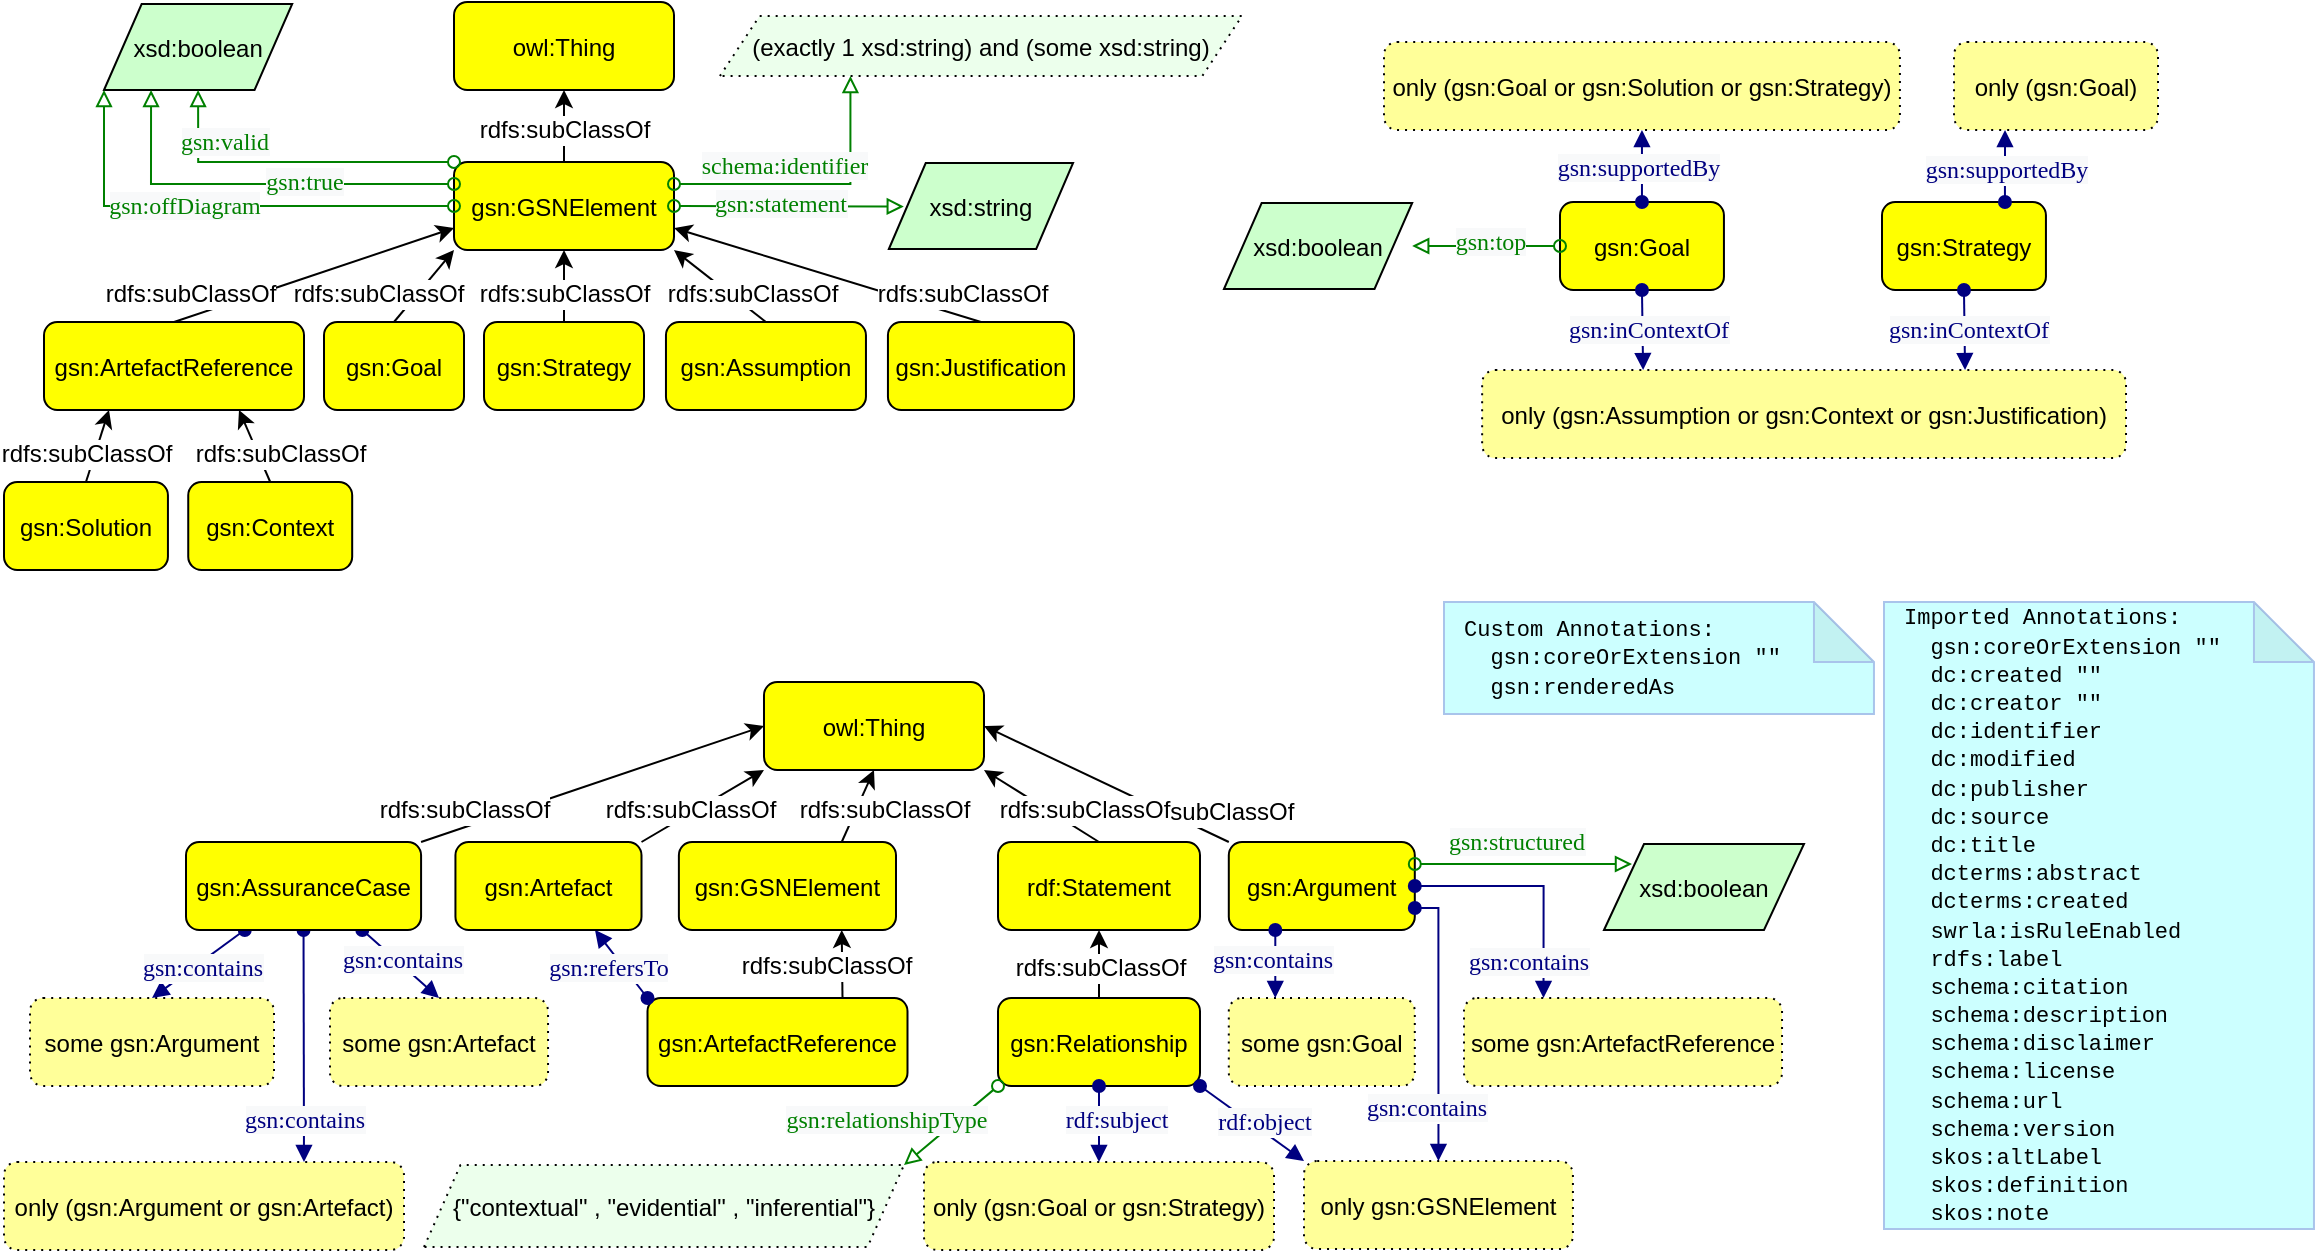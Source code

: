 <mxfile version="26.0.16" pages="5">
  <diagram name="Core GSN" id="Is04uyNxXLTzGyb_9Z-w">
    <mxGraphModel dx="1235" dy="740" grid="1" gridSize="10" guides="1" tooltips="1" connect="1" arrows="1" fold="1" page="1" pageScale="1" pageWidth="1100" pageHeight="850" math="0" shadow="0">
      <root>
        <mxCell id="0" />
        <mxCell id="1" parent="0" />
        <mxCell id="nOJ7Fqd8qqwXHomSehIz-131" value="gsn:Argument" style="graphMlID=n4;shape=rect;rounded=1;arcsize=30;fillColor=#ffff00;strokeColor=#000000;strokeWidth=1.0" parent="1" vertex="1">
          <mxGeometry x="762.4" y="1060" width="93" height="44" as="geometry" />
        </mxCell>
        <mxCell id="nOJ7Fqd8qqwXHomSehIz-94" value="gsn:Context" style="graphMlID=n4;shape=rect;rounded=1;arcsize=30;fillColor=#ffff00;strokeColor=#000000;strokeWidth=1.0" parent="1" vertex="1">
          <mxGeometry x="242.12" y="880" width="81.968" height="44" as="geometry" />
        </mxCell>
        <mxCell id="nOJ7Fqd8qqwXHomSehIz-76" value="gsn:Solution" style="graphMlID=n4;shape=rect;rounded=1;arcsize=30;fillColor=#ffff00;strokeColor=#000000;strokeWidth=1.0" parent="1" vertex="1">
          <mxGeometry x="150.0" y="880" width="81.968" height="44" as="geometry" />
        </mxCell>
        <mxCell id="nOJ7Fqd8qqwXHomSehIz-58" value="only (gsn:Goal or gsn:Solution or gsn:Strategy)" style="graphMlID=n5;shape=rect;rounded=1;arcsize=30;fillColor=#ffff99;strokeColor=#000000;strokeWidth=1.0;dashed=1;dashPattern=1 3" parent="1" vertex="1">
          <mxGeometry x="840" y="660" width="257.96" height="44" as="geometry" />
        </mxCell>
        <mxCell id="nOJ7Fqd8qqwXHomSehIz-59" value="gsn:Goal" style="graphMlID=n4;shape=rect;rounded=1;arcsize=30;fillColor=#ffff00;strokeColor=#000000;strokeWidth=1.0" parent="1" vertex="1">
          <mxGeometry x="928" y="740" width="81.968" height="44" as="geometry" />
        </mxCell>
        <mxCell id="nOJ7Fqd8qqwXHomSehIz-60" value="" style="graphMlID=e0;rounded=0;endArrow=block;strokeColor=#000080;strokeWidth=1.0;startArrow=oval;startFill=1;endFill=1;exitX=0.5;exitY=0;exitDx=0;exitDy=0;entryX=0.5;entryY=1;entryDx=0;entryDy=0;" parent="1" source="nOJ7Fqd8qqwXHomSehIz-59" target="nOJ7Fqd8qqwXHomSehIz-58" edge="1">
          <mxGeometry relative="1" as="geometry">
            <mxPoint x="733" y="830" as="sourcePoint" />
            <mxPoint x="845" y="830" as="targetPoint" />
          </mxGeometry>
        </mxCell>
        <mxCell id="nOJ7Fqd8qqwXHomSehIz-61" value="&lt;font face=&quot;dialog&quot; color=&quot;#000080&quot;&gt;&lt;span style=&quot;background-color: rgb(248, 249, 250);&quot;&gt;gsn:supportedBy&lt;/span&gt;&lt;/font&gt;" style="text;html=1;align=center;verticalAlign=middle;resizable=0;points=[];labelBackgroundColor=#ffffff;fontSize=12;" parent="nOJ7Fqd8qqwXHomSehIz-60" vertex="1" connectable="0">
          <mxGeometry x="-0.017" y="2" relative="1" as="geometry">
            <mxPoint as="offset" />
          </mxGeometry>
        </mxCell>
        <mxCell id="nOJ7Fqd8qqwXHomSehIz-64" value="only (gsn:Assumption or gsn:Context or gsn:Justification)" style="graphMlID=n5;shape=rect;rounded=1;arcsize=30;fillColor=#ffff99;strokeColor=#000000;strokeWidth=1.0;dashed=1;dashPattern=1 3" parent="1" vertex="1">
          <mxGeometry x="889.07" y="824" width="321.94" height="44" as="geometry" />
        </mxCell>
        <mxCell id="nOJ7Fqd8qqwXHomSehIz-65" value="" style="graphMlID=e0;rounded=0;endArrow=block;strokeColor=#000080;strokeWidth=1.0;startArrow=oval;startFill=1;endFill=1;exitX=0.5;exitY=1;exitDx=0;exitDy=0;entryX=0.25;entryY=0;entryDx=0;entryDy=0;" parent="1" source="nOJ7Fqd8qqwXHomSehIz-59" target="nOJ7Fqd8qqwXHomSehIz-64" edge="1">
          <mxGeometry relative="1" as="geometry">
            <mxPoint x="1060" y="750" as="sourcePoint" />
            <mxPoint x="1060" y="704" as="targetPoint" />
          </mxGeometry>
        </mxCell>
        <mxCell id="nOJ7Fqd8qqwXHomSehIz-66" value="&lt;font face=&quot;dialog&quot; color=&quot;#000080&quot;&gt;&lt;span style=&quot;background-color: rgb(248, 249, 250);&quot;&gt;gsn:inContextOf&lt;/span&gt;&lt;/font&gt;" style="text;html=1;align=center;verticalAlign=middle;resizable=0;points=[];labelBackgroundColor=#ffffff;fontSize=12;" parent="nOJ7Fqd8qqwXHomSehIz-65" vertex="1" connectable="0">
          <mxGeometry x="-0.017" y="2" relative="1" as="geometry">
            <mxPoint as="offset" />
          </mxGeometry>
        </mxCell>
        <mxCell id="nOJ7Fqd8qqwXHomSehIz-67" value="gsn:Strategy" style="graphMlID=n4;shape=rect;rounded=1;arcsize=30;fillColor=#ffff00;strokeColor=#000000;strokeWidth=1.0" parent="1" vertex="1">
          <mxGeometry x="1089" y="740" width="81.968" height="44" as="geometry" />
        </mxCell>
        <mxCell id="nOJ7Fqd8qqwXHomSehIz-68" value="" style="graphMlID=e0;rounded=0;endArrow=block;strokeColor=#000080;strokeWidth=1.0;startArrow=oval;startFill=1;endFill=1;exitX=0.5;exitY=1;exitDx=0;exitDy=0;entryX=0.75;entryY=0;entryDx=0;entryDy=0;" parent="1" source="nOJ7Fqd8qqwXHomSehIz-67" target="nOJ7Fqd8qqwXHomSehIz-64" edge="1">
          <mxGeometry relative="1" as="geometry">
            <mxPoint x="1060" y="794" as="sourcePoint" />
            <mxPoint x="1060" y="840" as="targetPoint" />
          </mxGeometry>
        </mxCell>
        <mxCell id="nOJ7Fqd8qqwXHomSehIz-69" value="&lt;font face=&quot;dialog&quot; color=&quot;#000080&quot;&gt;&lt;span style=&quot;background-color: rgb(248, 249, 250);&quot;&gt;gsn:inContextOf&lt;/span&gt;&lt;/font&gt;" style="text;html=1;align=center;verticalAlign=middle;resizable=0;points=[];labelBackgroundColor=#ffffff;fontSize=12;" parent="nOJ7Fqd8qqwXHomSehIz-68" vertex="1" connectable="0">
          <mxGeometry x="-0.017" y="2" relative="1" as="geometry">
            <mxPoint as="offset" />
          </mxGeometry>
        </mxCell>
        <mxCell id="nOJ7Fqd8qqwXHomSehIz-71" value="" style="graphMlID=e0;rounded=0;endArrow=block;strokeColor=#000080;strokeWidth=1.0;startArrow=oval;startFill=1;endFill=1;exitX=0.75;exitY=0;exitDx=0;exitDy=0;entryX=0.25;entryY=1;entryDx=0;entryDy=0;" parent="1" source="nOJ7Fqd8qqwXHomSehIz-67" target="nOJ7Fqd8qqwXHomSehIz-73" edge="1">
          <mxGeometry relative="1" as="geometry">
            <mxPoint x="1274" y="794" as="sourcePoint" />
            <mxPoint x="1221" y="840" as="targetPoint" />
          </mxGeometry>
        </mxCell>
        <mxCell id="nOJ7Fqd8qqwXHomSehIz-72" value="&lt;font face=&quot;dialog&quot; color=&quot;#000080&quot;&gt;&lt;span style=&quot;background-color: rgb(248, 249, 250);&quot;&gt;gsn:supportedBy&lt;/span&gt;&lt;/font&gt;" style="text;html=1;align=center;verticalAlign=middle;resizable=0;points=[];labelBackgroundColor=#ffffff;fontSize=12;" parent="nOJ7Fqd8qqwXHomSehIz-71" vertex="1" connectable="0">
          <mxGeometry x="-0.017" y="2" relative="1" as="geometry">
            <mxPoint x="2" y="1" as="offset" />
          </mxGeometry>
        </mxCell>
        <mxCell id="nOJ7Fqd8qqwXHomSehIz-73" value="only (gsn:Goal)" style="graphMlID=n5;shape=rect;rounded=1;arcsize=30;fillColor=#ffff99;strokeColor=#000000;strokeWidth=1.0;dashed=1;dashPattern=1 3" parent="1" vertex="1">
          <mxGeometry x="1125.01" y="660" width="101.99" height="44" as="geometry" />
        </mxCell>
        <mxCell id="nOJ7Fqd8qqwXHomSehIz-74" value="gsn:ArtefactReference" style="graphMlID=n4;shape=rect;rounded=1;arcsize=30;fillColor=#ffff00;strokeColor=#000000;strokeWidth=1.0" parent="1" vertex="1">
          <mxGeometry x="170" y="800" width="130" height="44" as="geometry" />
        </mxCell>
        <mxCell id="nOJ7Fqd8qqwXHomSehIz-75" value="gsn:Goal" style="graphMlID=n4;shape=rect;rounded=1;arcsize=30;fillColor=#ffff00;strokeColor=#000000;strokeWidth=1.0" parent="1" vertex="1">
          <mxGeometry x="310" y="800" width="70" height="44" as="geometry" />
        </mxCell>
        <mxCell id="nOJ7Fqd8qqwXHomSehIz-77" value="gsn:GSNElement" style="graphMlID=n4;shape=rect;rounded=1;arcsize=30;fillColor=#ffff00;strokeColor=#000000;strokeWidth=1.0" parent="1" vertex="1">
          <mxGeometry x="375" y="720" width="110" height="44" as="geometry" />
        </mxCell>
        <mxCell id="nOJ7Fqd8qqwXHomSehIz-81" value="gsn:Relationship" style="graphMlID=n4;shape=rect;rounded=1;arcsize=30;fillColor=#ffff00;strokeColor=#000000;strokeWidth=1.0" parent="1" vertex="1">
          <mxGeometry x="647" y="1138" width="101" height="44" as="geometry" />
        </mxCell>
        <mxCell id="nOJ7Fqd8qqwXHomSehIz-85" value="only (gsn:Goal or gsn:Strategy)" style="graphMlID=n5;shape=rect;rounded=1;arcsize=30;fillColor=#ffff99;strokeColor=#000000;strokeWidth=1.0;dashed=1;dashPattern=1 3" parent="1" vertex="1">
          <mxGeometry x="610" y="1220" width="175" height="44" as="geometry" />
        </mxCell>
        <mxCell id="nOJ7Fqd8qqwXHomSehIz-86" value="" style="graphMlID=e0;rounded=0;endArrow=block;strokeColor=#000080;strokeWidth=1.0;startArrow=oval;startFill=1;endFill=1;entryX=0.5;entryY=0;entryDx=0;entryDy=0;exitX=0.5;exitY=1;exitDx=0;exitDy=0;" parent="1" source="nOJ7Fqd8qqwXHomSehIz-81" target="nOJ7Fqd8qqwXHomSehIz-85" edge="1">
          <mxGeometry relative="1" as="geometry">
            <mxPoint x="675" y="1300" as="sourcePoint" />
            <mxPoint x="1247.13" y="1144" as="targetPoint" />
          </mxGeometry>
        </mxCell>
        <mxCell id="nOJ7Fqd8qqwXHomSehIz-87" value="&lt;font face=&quot;dialog&quot; color=&quot;#000080&quot;&gt;&lt;span style=&quot;background-color: rgb(248, 249, 250);&quot;&gt;rdf:subject&lt;/span&gt;&lt;/font&gt;" style="text;html=1;align=center;verticalAlign=middle;resizable=0;points=[];labelBackgroundColor=#ffffff;fontSize=12;" parent="nOJ7Fqd8qqwXHomSehIz-86" vertex="1" connectable="0">
          <mxGeometry x="-0.017" y="2" relative="1" as="geometry">
            <mxPoint x="6" y="-2" as="offset" />
          </mxGeometry>
        </mxCell>
        <mxCell id="nOJ7Fqd8qqwXHomSehIz-89" value="" style="graphMlID=e0;rounded=0;endArrow=block;strokeColor=#000080;strokeWidth=1.0;startArrow=oval;startFill=1;endFill=1;exitX=1;exitY=1;exitDx=0;exitDy=0;entryX=0;entryY=0;entryDx=0;entryDy=0;" parent="1" source="nOJ7Fqd8qqwXHomSehIz-81" target="nOJ7Fqd8qqwXHomSehIz-159" edge="1">
          <mxGeometry relative="1" as="geometry">
            <mxPoint x="1247.13" y="1234" as="sourcePoint" />
            <mxPoint x="1239.63" y="1240" as="targetPoint" />
          </mxGeometry>
        </mxCell>
        <mxCell id="nOJ7Fqd8qqwXHomSehIz-90" value="&lt;font face=&quot;dialog&quot; color=&quot;#000080&quot;&gt;&lt;span style=&quot;background-color: rgb(248, 249, 250);&quot;&gt;rdf:object&lt;/span&gt;&lt;/font&gt;" style="text;html=1;align=center;verticalAlign=middle;resizable=0;points=[];labelBackgroundColor=#ffffff;fontSize=12;" parent="nOJ7Fqd8qqwXHomSehIz-89" vertex="1" connectable="0">
          <mxGeometry x="-0.017" y="2" relative="1" as="geometry">
            <mxPoint x="5" y="1" as="offset" />
          </mxGeometry>
        </mxCell>
        <mxCell id="nOJ7Fqd8qqwXHomSehIz-99" value="gsn:Strategy" style="graphMlID=n4;shape=rect;rounded=1;arcsize=30;fillColor=#ffff00;strokeColor=#000000;strokeWidth=1.0" parent="1" vertex="1">
          <mxGeometry x="390" y="800" width="80" height="44" as="geometry" />
        </mxCell>
        <mxCell id="nOJ7Fqd8qqwXHomSehIz-100" value="gsn:Assumption" style="graphMlID=n4;shape=rect;rounded=1;arcsize=30;fillColor=#ffff00;strokeColor=#000000;strokeWidth=1.0" parent="1" vertex="1">
          <mxGeometry x="480.98" y="800" width="100" height="44" as="geometry" />
        </mxCell>
        <mxCell id="nOJ7Fqd8qqwXHomSehIz-102" value="gsn:Justification" style="graphMlID=n4;shape=rect;rounded=1;arcsize=30;fillColor=#ffff00;strokeColor=#000000;strokeWidth=1.0" parent="1" vertex="1">
          <mxGeometry x="591.97" y="800" width="93.03" height="44" as="geometry" />
        </mxCell>
        <mxCell id="nOJ7Fqd8qqwXHomSehIz-109" value="" style="endArrow=classic;html=1;textDirection=ltr;rounded=0;entryX=0.5;entryY=1;entryDx=0;entryDy=0;exitX=0.5;exitY=0;exitDx=0;exitDy=0;" parent="1" source="nOJ7Fqd8qqwXHomSehIz-99" target="nOJ7Fqd8qqwXHomSehIz-77" edge="1">
          <mxGeometry width="50" height="50" relative="1" as="geometry">
            <mxPoint x="152.05" y="689.43" as="sourcePoint" />
            <mxPoint x="300.0" y="689.43" as="targetPoint" />
          </mxGeometry>
        </mxCell>
        <mxCell id="nOJ7Fqd8qqwXHomSehIz-110" value="rdfs:subClassOf" style="text;html=1;align=center;verticalAlign=middle;resizable=0;points=[];labelBackgroundColor=#ffffff;rotation=0;" parent="nOJ7Fqd8qqwXHomSehIz-109" vertex="1" connectable="0">
          <mxGeometry x="-0.221" relative="1" as="geometry">
            <mxPoint as="offset" />
          </mxGeometry>
        </mxCell>
        <mxCell id="nOJ7Fqd8qqwXHomSehIz-111" value="" style="endArrow=classic;html=1;textDirection=ltr;rounded=0;entryX=1;entryY=1;entryDx=0;entryDy=0;exitX=0.5;exitY=0;exitDx=0;exitDy=0;" parent="1" source="nOJ7Fqd8qqwXHomSehIz-100" target="nOJ7Fqd8qqwXHomSehIz-77" edge="1">
          <mxGeometry width="50" height="50" relative="1" as="geometry">
            <mxPoint x="440" y="810" as="sourcePoint" />
            <mxPoint x="440" y="774" as="targetPoint" />
          </mxGeometry>
        </mxCell>
        <mxCell id="nOJ7Fqd8qqwXHomSehIz-112" value="rdfs:subClassOf" style="text;html=1;align=center;verticalAlign=middle;resizable=0;points=[];labelBackgroundColor=#ffffff;rotation=0;" parent="nOJ7Fqd8qqwXHomSehIz-111" vertex="1" connectable="0">
          <mxGeometry x="-0.221" relative="1" as="geometry">
            <mxPoint x="10" as="offset" />
          </mxGeometry>
        </mxCell>
        <mxCell id="nOJ7Fqd8qqwXHomSehIz-113" value="" style="endArrow=classic;html=1;textDirection=ltr;rounded=0;entryX=1;entryY=0.75;entryDx=0;entryDy=0;exitX=0.5;exitY=0;exitDx=0;exitDy=0;" parent="1" source="nOJ7Fqd8qqwXHomSehIz-102" target="nOJ7Fqd8qqwXHomSehIz-77" edge="1">
          <mxGeometry width="50" height="50" relative="1" as="geometry">
            <mxPoint x="541" y="810" as="sourcePoint" />
            <mxPoint x="495" y="774" as="targetPoint" />
          </mxGeometry>
        </mxCell>
        <mxCell id="nOJ7Fqd8qqwXHomSehIz-114" value="rdfs:subClassOf" style="text;html=1;align=center;verticalAlign=middle;resizable=0;points=[];labelBackgroundColor=#ffffff;rotation=0;" parent="nOJ7Fqd8qqwXHomSehIz-113" vertex="1" connectable="0">
          <mxGeometry x="-0.221" relative="1" as="geometry">
            <mxPoint x="50" y="4" as="offset" />
          </mxGeometry>
        </mxCell>
        <mxCell id="nOJ7Fqd8qqwXHomSehIz-115" value="owl:Thing" style="graphMlID=n4;shape=rect;rounded=1;arcsize=30;fillColor=#ffff00;strokeColor=#000000;strokeWidth=1.0" parent="1" vertex="1">
          <mxGeometry x="375" y="640" width="110" height="44" as="geometry" />
        </mxCell>
        <mxCell id="nOJ7Fqd8qqwXHomSehIz-116" value="" style="endArrow=classic;html=1;textDirection=ltr;rounded=0;entryX=0.5;entryY=1;entryDx=0;entryDy=0;exitX=0.5;exitY=0;exitDx=0;exitDy=0;" parent="1" source="nOJ7Fqd8qqwXHomSehIz-77" target="nOJ7Fqd8qqwXHomSehIz-115" edge="1">
          <mxGeometry width="50" height="50" relative="1" as="geometry">
            <mxPoint x="648" y="810" as="sourcePoint" />
            <mxPoint x="495" y="752" as="targetPoint" />
          </mxGeometry>
        </mxCell>
        <mxCell id="nOJ7Fqd8qqwXHomSehIz-117" value="rdfs:subClassOf" style="text;html=1;align=center;verticalAlign=middle;resizable=0;points=[];labelBackgroundColor=#ffffff;rotation=0;" parent="nOJ7Fqd8qqwXHomSehIz-116" vertex="1" connectable="0">
          <mxGeometry x="-0.221" relative="1" as="geometry">
            <mxPoint y="-2" as="offset" />
          </mxGeometry>
        </mxCell>
        <mxCell id="nOJ7Fqd8qqwXHomSehIz-118" value="" style="endArrow=classic;html=1;textDirection=ltr;rounded=0;entryX=0;entryY=1;entryDx=0;entryDy=0;exitX=0.5;exitY=0;exitDx=0;exitDy=0;" parent="1" source="nOJ7Fqd8qqwXHomSehIz-75" target="nOJ7Fqd8qqwXHomSehIz-77" edge="1">
          <mxGeometry width="50" height="50" relative="1" as="geometry">
            <mxPoint x="440" y="810" as="sourcePoint" />
            <mxPoint x="440" y="774" as="targetPoint" />
          </mxGeometry>
        </mxCell>
        <mxCell id="nOJ7Fqd8qqwXHomSehIz-119" value="rdfs:subClassOf" style="text;html=1;align=center;verticalAlign=middle;resizable=0;points=[];labelBackgroundColor=#ffffff;rotation=0;" parent="nOJ7Fqd8qqwXHomSehIz-118" vertex="1" connectable="0">
          <mxGeometry x="-0.221" relative="1" as="geometry">
            <mxPoint x="-20" as="offset" />
          </mxGeometry>
        </mxCell>
        <mxCell id="nOJ7Fqd8qqwXHomSehIz-120" value="" style="endArrow=classic;html=1;textDirection=ltr;rounded=0;entryX=0;entryY=0.75;entryDx=0;entryDy=0;exitX=0.5;exitY=0;exitDx=0;exitDy=0;" parent="1" source="nOJ7Fqd8qqwXHomSehIz-74" target="nOJ7Fqd8qqwXHomSehIz-77" edge="1">
          <mxGeometry width="50" height="50" relative="1" as="geometry">
            <mxPoint x="648" y="810" as="sourcePoint" />
            <mxPoint x="495" y="752" as="targetPoint" />
          </mxGeometry>
        </mxCell>
        <mxCell id="nOJ7Fqd8qqwXHomSehIz-121" value="rdfs:subClassOf" style="text;html=1;align=center;verticalAlign=middle;resizable=0;points=[];labelBackgroundColor=#ffffff;rotation=0;" parent="nOJ7Fqd8qqwXHomSehIz-120" vertex="1" connectable="0">
          <mxGeometry x="-0.221" relative="1" as="geometry">
            <mxPoint x="-47" y="4" as="offset" />
          </mxGeometry>
        </mxCell>
        <mxCell id="nOJ7Fqd8qqwXHomSehIz-122" value="" style="endArrow=classic;html=1;textDirection=ltr;rounded=0;entryX=0.75;entryY=1;entryDx=0;entryDy=0;exitX=0.5;exitY=0;exitDx=0;exitDy=0;" parent="1" source="nOJ7Fqd8qqwXHomSehIz-94" target="nOJ7Fqd8qqwXHomSehIz-74" edge="1">
          <mxGeometry width="50" height="50" relative="1" as="geometry">
            <mxPoint x="355" y="810" as="sourcePoint" />
            <mxPoint x="385" y="774" as="targetPoint" />
          </mxGeometry>
        </mxCell>
        <mxCell id="nOJ7Fqd8qqwXHomSehIz-123" value="rdfs:subClassOf" style="text;html=1;align=center;verticalAlign=middle;resizable=0;points=[];labelBackgroundColor=#ffffff;rotation=0;" parent="nOJ7Fqd8qqwXHomSehIz-122" vertex="1" connectable="0">
          <mxGeometry x="-0.221" relative="1" as="geometry">
            <mxPoint x="11" as="offset" />
          </mxGeometry>
        </mxCell>
        <mxCell id="nOJ7Fqd8qqwXHomSehIz-124" value="" style="endArrow=classic;html=1;textDirection=ltr;rounded=0;entryX=0.25;entryY=1;entryDx=0;entryDy=0;exitX=0.5;exitY=0;exitDx=0;exitDy=0;" parent="1" source="nOJ7Fqd8qqwXHomSehIz-76" target="nOJ7Fqd8qqwXHomSehIz-74" edge="1">
          <mxGeometry width="50" height="50" relative="1" as="geometry">
            <mxPoint x="301" y="906" as="sourcePoint" />
            <mxPoint x="278" y="854" as="targetPoint" />
          </mxGeometry>
        </mxCell>
        <mxCell id="nOJ7Fqd8qqwXHomSehIz-125" value="rdfs:subClassOf" style="text;html=1;align=center;verticalAlign=middle;resizable=0;points=[];labelBackgroundColor=#ffffff;rotation=0;" parent="nOJ7Fqd8qqwXHomSehIz-124" vertex="1" connectable="0">
          <mxGeometry x="-0.221" relative="1" as="geometry">
            <mxPoint x="-5" as="offset" />
          </mxGeometry>
        </mxCell>
        <mxCell id="nOJ7Fqd8qqwXHomSehIz-126" value="" style="endArrow=classic;html=1;textDirection=ltr;rounded=0;entryX=0.5;entryY=1;entryDx=0;entryDy=0;exitX=0.5;exitY=0;exitDx=0;exitDy=0;" parent="1" source="nOJ7Fqd8qqwXHomSehIz-81" target="nOJ7Fqd8qqwXHomSehIz-82" edge="1">
          <mxGeometry width="50" height="50" relative="1" as="geometry">
            <mxPoint x="1074.63" y="1378" as="sourcePoint" />
            <mxPoint x="921.63" y="1320" as="targetPoint" />
          </mxGeometry>
        </mxCell>
        <mxCell id="nOJ7Fqd8qqwXHomSehIz-127" value="rdfs:subClassOf" style="text;html=1;align=center;verticalAlign=middle;resizable=0;points=[];labelBackgroundColor=#ffffff;rotation=0;" parent="nOJ7Fqd8qqwXHomSehIz-126" vertex="1" connectable="0">
          <mxGeometry x="-0.221" relative="1" as="geometry">
            <mxPoint y="-2" as="offset" />
          </mxGeometry>
        </mxCell>
        <mxCell id="nOJ7Fqd8qqwXHomSehIz-134" value="owl:Thing" style="graphMlID=n4;shape=rect;rounded=1;arcsize=30;fillColor=#ffff00;strokeColor=#000000;strokeWidth=1.0" parent="1" vertex="1">
          <mxGeometry x="529.995" y="980" width="110" height="44" as="geometry" />
        </mxCell>
        <mxCell id="nOJ7Fqd8qqwXHomSehIz-141" value="some gsn:Argument" style="graphMlID=n5;shape=rect;rounded=1;arcsize=30;fillColor=#ffff99;strokeColor=#000000;strokeWidth=1.0;dashed=1;dashPattern=1 3" parent="1" vertex="1">
          <mxGeometry x="163" y="1138" width="122" height="44" as="geometry" />
        </mxCell>
        <mxCell id="nOJ7Fqd8qqwXHomSehIz-142" value="some gsn:Artefact" style="graphMlID=n5;shape=rect;rounded=1;arcsize=30;fillColor=#ffff99;strokeColor=#000000;strokeWidth=1.0;dashed=1;dashPattern=1 3" parent="1" vertex="1">
          <mxGeometry x="313" y="1138" width="109.02" height="44" as="geometry" />
        </mxCell>
        <mxCell id="nOJ7Fqd8qqwXHomSehIz-143" value="" style="graphMlID=e0;rounded=0;endArrow=block;strokeColor=#000080;strokeWidth=1.0;startArrow=oval;startFill=1;endFill=1;exitX=0.25;exitY=1;exitDx=0;exitDy=0;entryX=0.5;entryY=0;entryDx=0;entryDy=0;" parent="1" source="nOJ7Fqd8qqwXHomSehIz-132" target="nOJ7Fqd8qqwXHomSehIz-141" edge="1">
          <mxGeometry relative="1" as="geometry">
            <mxPoint x="23" y="1098" as="sourcePoint" />
            <mxPoint x="24" y="1144" as="targetPoint" />
          </mxGeometry>
        </mxCell>
        <mxCell id="nOJ7Fqd8qqwXHomSehIz-144" value="&lt;font face=&quot;dialog&quot; color=&quot;#000080&quot;&gt;&lt;span style=&quot;background-color: rgb(248, 249, 250);&quot;&gt;gsn:contains&lt;/span&gt;&lt;/font&gt;" style="text;html=1;align=center;verticalAlign=middle;resizable=0;points=[];labelBackgroundColor=#ffffff;fontSize=12;" parent="nOJ7Fqd8qqwXHomSehIz-143" vertex="1" connectable="0">
          <mxGeometry x="-0.017" y="2" relative="1" as="geometry">
            <mxPoint as="offset" />
          </mxGeometry>
        </mxCell>
        <mxCell id="nOJ7Fqd8qqwXHomSehIz-145" value="" style="graphMlID=e0;rounded=0;endArrow=block;strokeColor=#000080;strokeWidth=1.0;startArrow=oval;startFill=1;endFill=1;exitX=0.75;exitY=1;exitDx=0;exitDy=0;entryX=0.5;entryY=0;entryDx=0;entryDy=0;" parent="1" source="nOJ7Fqd8qqwXHomSehIz-132" target="nOJ7Fqd8qqwXHomSehIz-142" edge="1">
          <mxGeometry relative="1" as="geometry">
            <mxPoint x="280" y="1114" as="sourcePoint" />
            <mxPoint x="244" y="1158" as="targetPoint" />
          </mxGeometry>
        </mxCell>
        <mxCell id="nOJ7Fqd8qqwXHomSehIz-146" value="&lt;font face=&quot;dialog&quot; color=&quot;#000080&quot;&gt;&lt;span style=&quot;background-color: rgb(248, 249, 250);&quot;&gt;gsn:contains&lt;/span&gt;&lt;/font&gt;" style="text;html=1;align=center;verticalAlign=middle;resizable=0;points=[];labelBackgroundColor=#ffffff;fontSize=12;" parent="nOJ7Fqd8qqwXHomSehIz-145" vertex="1" connectable="0">
          <mxGeometry x="-0.017" y="2" relative="1" as="geometry">
            <mxPoint as="offset" />
          </mxGeometry>
        </mxCell>
        <mxCell id="nOJ7Fqd8qqwXHomSehIz-147" value="only (gsn:Argument or gsn:Artefact)" style="graphMlID=n5;shape=rect;rounded=1;arcsize=30;fillColor=#ffff99;strokeColor=#000000;strokeWidth=1.0;dashed=1;dashPattern=1 3" parent="1" vertex="1">
          <mxGeometry x="150" y="1220" width="200" height="44" as="geometry" />
        </mxCell>
        <mxCell id="nOJ7Fqd8qqwXHomSehIz-148" value="" style="graphMlID=e0;rounded=0;endArrow=block;strokeColor=#000080;strokeWidth=1.0;startArrow=oval;startFill=1;endFill=1;exitX=0.5;exitY=1;exitDx=0;exitDy=0;entryX=0.75;entryY=0;entryDx=0;entryDy=0;" parent="1" source="nOJ7Fqd8qqwXHomSehIz-132" target="nOJ7Fqd8qqwXHomSehIz-147" edge="1">
          <mxGeometry relative="1" as="geometry">
            <mxPoint x="339" y="1114" as="sourcePoint" />
            <mxPoint x="386" y="1158" as="targetPoint" />
          </mxGeometry>
        </mxCell>
        <mxCell id="nOJ7Fqd8qqwXHomSehIz-149" value="&lt;font face=&quot;dialog&quot; color=&quot;#000080&quot;&gt;&lt;span style=&quot;background-color: rgb(248, 249, 250);&quot;&gt;gsn:contains&lt;/span&gt;&lt;/font&gt;" style="text;html=1;align=center;verticalAlign=middle;resizable=0;points=[];labelBackgroundColor=#ffffff;fontSize=12;" parent="nOJ7Fqd8qqwXHomSehIz-148" vertex="1" connectable="0">
          <mxGeometry x="-0.017" y="2" relative="1" as="geometry">
            <mxPoint x="-2" y="38" as="offset" />
          </mxGeometry>
        </mxCell>
        <mxCell id="nOJ7Fqd8qqwXHomSehIz-151" value="some gsn:Goal" style="graphMlID=n5;shape=rect;rounded=1;arcsize=30;fillColor=#ffff99;strokeColor=#000000;strokeWidth=1.0;dashed=1;dashPattern=1 3" parent="1" vertex="1">
          <mxGeometry x="762.4" y="1138" width="93" height="44" as="geometry" />
        </mxCell>
        <mxCell id="nOJ7Fqd8qqwXHomSehIz-156" value="some gsn:ArtefactReference" style="graphMlID=n5;shape=rect;rounded=1;arcsize=30;fillColor=#ffff99;strokeColor=#000000;strokeWidth=1.0;dashed=1;dashPattern=1 3" parent="1" vertex="1">
          <mxGeometry x="880.0" y="1138" width="159.02" height="44" as="geometry" />
        </mxCell>
        <mxCell id="nOJ7Fqd8qqwXHomSehIz-157" value="" style="graphMlID=e0;rounded=0;endArrow=block;strokeColor=#000080;strokeWidth=1.0;startArrow=oval;startFill=1;endFill=1;exitX=1;exitY=0.75;exitDx=0;exitDy=0;entryX=0.5;entryY=0;entryDx=0;entryDy=0;edgeStyle=orthogonalEdgeStyle;" parent="1" source="nOJ7Fqd8qqwXHomSehIz-131" target="nOJ7Fqd8qqwXHomSehIz-159" edge="1">
          <mxGeometry relative="1" as="geometry">
            <mxPoint x="751.13" y="1114" as="sourcePoint" />
            <mxPoint x="891" y="1220" as="targetPoint" />
          </mxGeometry>
        </mxCell>
        <mxCell id="nOJ7Fqd8qqwXHomSehIz-158" value="&lt;font face=&quot;dialog&quot; color=&quot;#000080&quot;&gt;&lt;span style=&quot;background-color: rgb(248, 249, 250);&quot;&gt;gsn:contains&lt;/span&gt;&lt;/font&gt;" style="text;html=1;align=center;verticalAlign=middle;resizable=0;points=[];labelBackgroundColor=#ffffff;fontSize=12;" parent="nOJ7Fqd8qqwXHomSehIz-157" vertex="1" connectable="0">
          <mxGeometry x="-0.017" y="2" relative="1" as="geometry">
            <mxPoint x="-8" y="44" as="offset" />
          </mxGeometry>
        </mxCell>
        <mxCell id="nOJ7Fqd8qqwXHomSehIz-159" value="only gsn:GSNElement" style="graphMlID=n5;shape=rect;rounded=1;arcsize=30;fillColor=#ffff99;strokeColor=#000000;strokeWidth=1.0;dashed=1;dashPattern=1 3" parent="1" vertex="1">
          <mxGeometry x="800" y="1219.5" width="134.46" height="44" as="geometry" />
        </mxCell>
        <mxCell id="nOJ7Fqd8qqwXHomSehIz-161" value="gsn:ArtefactReference" style="graphMlID=n4;shape=rect;rounded=1;arcsize=30;fillColor=#ffff00;strokeColor=#000000;strokeWidth=1.0" parent="1" vertex="1">
          <mxGeometry x="471.75" y="1138" width="130" height="44" as="geometry" />
        </mxCell>
        <mxCell id="nOJ7Fqd8qqwXHomSehIz-163" value="" style="graphMlID=e0;rounded=0;endArrow=block;strokeColor=#000080;strokeWidth=1.0;startArrow=oval;startFill=1;endFill=1;exitX=0;exitY=0;exitDx=0;exitDy=0;entryX=0.75;entryY=1;entryDx=0;entryDy=0;" parent="1" source="nOJ7Fqd8qqwXHomSehIz-161" target="nOJ7Fqd8qqwXHomSehIz-133" edge="1">
          <mxGeometry relative="1" as="geometry">
            <mxPoint x="1089.13" y="1148" as="sourcePoint" />
            <mxPoint x="1138.13" y="1182" as="targetPoint" />
          </mxGeometry>
        </mxCell>
        <mxCell id="nOJ7Fqd8qqwXHomSehIz-164" value="&lt;font face=&quot;dialog&quot; color=&quot;#000080&quot;&gt;&lt;span style=&quot;background-color: rgb(248, 249, 250);&quot;&gt;gsn:refersTo&lt;/span&gt;&lt;/font&gt;" style="text;html=1;align=center;verticalAlign=middle;resizable=0;points=[];labelBackgroundColor=#ffffff;fontSize=12;" parent="nOJ7Fqd8qqwXHomSehIz-163" vertex="1" connectable="0">
          <mxGeometry x="-0.017" y="2" relative="1" as="geometry">
            <mxPoint x="-6" as="offset" />
          </mxGeometry>
        </mxCell>
        <mxCell id="nOJ7Fqd8qqwXHomSehIz-169" value="" style="graphMlID=e0;rounded=0;endArrow=block;strokeColor=#000080;strokeWidth=1.0;startArrow=oval;startFill=1;endFill=1;entryX=0.25;entryY=0;entryDx=0;entryDy=0;exitX=0.25;exitY=1;exitDx=0;exitDy=0;" parent="1" source="nOJ7Fqd8qqwXHomSehIz-131" target="nOJ7Fqd8qqwXHomSehIz-151" edge="1">
          <mxGeometry relative="1" as="geometry">
            <mxPoint x="822.13" y="1114" as="sourcePoint" />
            <mxPoint x="915.13" y="1148" as="targetPoint" />
          </mxGeometry>
        </mxCell>
        <mxCell id="nOJ7Fqd8qqwXHomSehIz-170" value="&lt;font face=&quot;dialog&quot; color=&quot;#000080&quot;&gt;&lt;span style=&quot;background-color: rgb(248, 249, 250);&quot;&gt;gsn:contains&lt;/span&gt;&lt;/font&gt;" style="text;html=1;align=center;verticalAlign=middle;resizable=0;points=[];labelBackgroundColor=#ffffff;fontSize=12;" parent="nOJ7Fqd8qqwXHomSehIz-169" vertex="1" connectable="0">
          <mxGeometry x="-0.017" y="2" relative="1" as="geometry">
            <mxPoint x="-4" y="-2" as="offset" />
          </mxGeometry>
        </mxCell>
        <mxCell id="nOJ7Fqd8qqwXHomSehIz-174" value="" style="endArrow=classic;html=1;textDirection=ltr;rounded=0;entryX=0.75;entryY=1;entryDx=0;entryDy=0;exitX=0.75;exitY=0;exitDx=0;exitDy=0;" parent="1" source="nOJ7Fqd8qqwXHomSehIz-161" target="nOJ7Fqd8qqwXHomSehIz-171" edge="1">
          <mxGeometry width="50" height="50" relative="1" as="geometry">
            <mxPoint x="1057.13" y="1012" as="sourcePoint" />
            <mxPoint x="829.13" y="1012" as="targetPoint" />
          </mxGeometry>
        </mxCell>
        <mxCell id="nOJ7Fqd8qqwXHomSehIz-175" value="rdfs:subClassOf" style="text;html=1;align=center;verticalAlign=middle;resizable=0;points=[];labelBackgroundColor=#ffffff;rotation=0;" parent="nOJ7Fqd8qqwXHomSehIz-174" vertex="1" connectable="0">
          <mxGeometry x="-0.221" relative="1" as="geometry">
            <mxPoint x="-8" y="-3" as="offset" />
          </mxGeometry>
        </mxCell>
        <mxCell id="nOJ7Fqd8qqwXHomSehIz-176" value="" style="graphMlID=e0;rounded=0;endArrow=block;strokeColor=#000080;strokeWidth=1.0;startArrow=oval;startFill=1;endFill=1;exitX=1;exitY=0.5;exitDx=0;exitDy=0;edgeStyle=orthogonalEdgeStyle;entryX=0.25;entryY=0;entryDx=0;entryDy=0;" parent="1" source="nOJ7Fqd8qqwXHomSehIz-131" target="nOJ7Fqd8qqwXHomSehIz-156" edge="1">
          <mxGeometry relative="1" as="geometry">
            <mxPoint x="822.13" y="1114" as="sourcePoint" />
            <mxPoint x="1000" y="1138" as="targetPoint" />
          </mxGeometry>
        </mxCell>
        <mxCell id="nOJ7Fqd8qqwXHomSehIz-177" value="&lt;font face=&quot;dialog&quot; color=&quot;#000080&quot;&gt;&lt;span style=&quot;background-color: rgb(248, 249, 250);&quot;&gt;gsn:contains&lt;/span&gt;&lt;/font&gt;" style="text;html=1;align=center;verticalAlign=middle;resizable=0;points=[];labelBackgroundColor=#ffffff;fontSize=12;" parent="nOJ7Fqd8qqwXHomSehIz-176" vertex="1" connectable="0">
          <mxGeometry x="-0.017" y="2" relative="1" as="geometry">
            <mxPoint x="-3" y="40" as="offset" />
          </mxGeometry>
        </mxCell>
        <mxCell id="nOJ7Fqd8qqwXHomSehIz-179" value="" style="graphMlID=e2;rounded=0;endArrow=block;strokeColor=#008000;strokeWidth=1.0;startArrow=oval;startFill=0;endFill=0;entryX=1;entryY=0;entryDx=0;entryDy=0;exitX=0;exitY=1;exitDx=0;exitDy=0;" parent="1" source="nOJ7Fqd8qqwXHomSehIz-81" target="nOJ7Fqd8qqwXHomSehIz-209" edge="1">
          <mxGeometry relative="1" as="geometry">
            <mxPoint x="572" y="1185" as="sourcePoint" />
            <mxPoint x="1788.441" y="1283.35" as="targetPoint" />
          </mxGeometry>
        </mxCell>
        <mxCell id="nOJ7Fqd8qqwXHomSehIz-180" value="&lt;span style=&quot;color: rgb(0, 128, 0); font-family: dialog; background-color: rgb(248, 249, 250);&quot;&gt;gsn:relationshipType&lt;/span&gt;" style="text;html=1;align=center;verticalAlign=middle;resizable=0;points=[];labelBackgroundColor=#ffffff;fontSize=12;" parent="nOJ7Fqd8qqwXHomSehIz-179" vertex="1" connectable="0">
          <mxGeometry x="-0.09" y="3" relative="1" as="geometry">
            <mxPoint x="-37" y="-4" as="offset" />
          </mxGeometry>
        </mxCell>
        <mxCell id="nOJ7Fqd8qqwXHomSehIz-183" value="" style="graphMlID=e2;rounded=0;endArrow=block;strokeColor=#008000;strokeWidth=1.0;startArrow=oval;startFill=0;endFill=0;entryX=1;entryY=0.5;entryDx=0;entryDy=0;exitX=0;exitY=0.5;exitDx=0;exitDy=0;" parent="1" source="nOJ7Fqd8qqwXHomSehIz-59" target="nOJ7Fqd8qqwXHomSehIz-185" edge="1">
          <mxGeometry relative="1" as="geometry">
            <mxPoint x="913" y="761.71" as="sourcePoint" />
            <mxPoint x="840" y="761.71" as="targetPoint" />
          </mxGeometry>
        </mxCell>
        <mxCell id="nOJ7Fqd8qqwXHomSehIz-184" value="&lt;span style=&quot;color: rgb(0, 128, 0); font-family: dialog; background-color: rgb(248, 249, 250);&quot;&gt;gsn:top&lt;/span&gt;" style="text;html=1;align=center;verticalAlign=middle;resizable=0;points=[];labelBackgroundColor=#ffffff;fontSize=12;" parent="nOJ7Fqd8qqwXHomSehIz-183" vertex="1" connectable="0">
          <mxGeometry x="-0.09" y="3" relative="1" as="geometry">
            <mxPoint x="-2" y="-5" as="offset" />
          </mxGeometry>
        </mxCell>
        <mxCell id="nOJ7Fqd8qqwXHomSehIz-185" value="xsd:boolean" style="graphMlID=n6;shape=parallelogram;fillColor=#ccffcc;strokeColor=#000000;strokeWidth=1.0" parent="1" vertex="1">
          <mxGeometry x="760" y="740.5" width="94.09" height="43" as="geometry" />
        </mxCell>
        <mxCell id="nOJ7Fqd8qqwXHomSehIz-187" value="xsd:boolean" style="graphMlID=n6;shape=parallelogram;fillColor=#ccffcc;strokeColor=#000000;strokeWidth=1.0" parent="1" vertex="1">
          <mxGeometry x="200.005" y="641" width="94.09" height="43" as="geometry" />
        </mxCell>
        <mxCell id="nOJ7Fqd8qqwXHomSehIz-188" value="" style="graphMlID=e2;rounded=0;endArrow=block;strokeColor=#008000;strokeWidth=1.0;startArrow=oval;startFill=0;endFill=0;exitX=0;exitY=0;exitDx=0;exitDy=0;entryX=0.5;entryY=1;entryDx=0;entryDy=0;edgeStyle=orthogonalEdgeStyle;" parent="1" source="nOJ7Fqd8qqwXHomSehIz-77" target="nOJ7Fqd8qqwXHomSehIz-187" edge="1">
          <mxGeometry relative="1" as="geometry">
            <mxPoint x="495" y="741" as="sourcePoint" />
            <mxPoint x="285" y="664" as="targetPoint" />
            <Array as="points">
              <mxPoint x="247" y="720" />
            </Array>
          </mxGeometry>
        </mxCell>
        <mxCell id="nOJ7Fqd8qqwXHomSehIz-189" value="&lt;span style=&quot;color: rgb(0, 128, 0); font-family: dialog; background-color: rgb(248, 249, 250);&quot;&gt;gsn:valid&lt;/span&gt;" style="text;html=1;align=center;verticalAlign=middle;resizable=0;points=[];labelBackgroundColor=#ffffff;fontSize=12;" parent="nOJ7Fqd8qqwXHomSehIz-188" vertex="1" connectable="0">
          <mxGeometry x="-0.09" y="3" relative="1" as="geometry">
            <mxPoint x="-41" y="-13" as="offset" />
          </mxGeometry>
        </mxCell>
        <mxCell id="nOJ7Fqd8qqwXHomSehIz-191" value="" style="graphMlID=e2;rounded=0;endArrow=block;strokeColor=#008000;strokeWidth=1.0;startArrow=oval;startFill=0;endFill=0;exitX=0;exitY=0.25;exitDx=0;exitDy=0;entryX=0.25;entryY=1;entryDx=0;entryDy=0;edgeStyle=orthogonalEdgeStyle;" parent="1" source="nOJ7Fqd8qqwXHomSehIz-77" target="nOJ7Fqd8qqwXHomSehIz-187" edge="1">
          <mxGeometry relative="1" as="geometry">
            <mxPoint x="385" y="730" as="sourcePoint" />
            <mxPoint x="282.045" y="731.25" as="targetPoint" />
          </mxGeometry>
        </mxCell>
        <mxCell id="nOJ7Fqd8qqwXHomSehIz-192" value="&lt;span style=&quot;color: rgb(0, 128, 0); font-family: dialog; background-color: rgb(248, 249, 250);&quot;&gt;gsn:true&lt;/span&gt;" style="text;html=1;align=center;verticalAlign=middle;resizable=0;points=[];labelBackgroundColor=#ffffff;fontSize=12;" parent="nOJ7Fqd8qqwXHomSehIz-191" vertex="1" connectable="0">
          <mxGeometry x="-0.09" y="3" relative="1" as="geometry">
            <mxPoint x="15" y="-4" as="offset" />
          </mxGeometry>
        </mxCell>
        <mxCell id="nOJ7Fqd8qqwXHomSehIz-199" value="" style="graphMlID=e2;rounded=0;endArrow=block;strokeColor=#008000;strokeWidth=1.0;startArrow=oval;startFill=0;endFill=0;exitX=1;exitY=0.5;exitDx=0;exitDy=0;entryX=0.081;entryY=0.506;entryDx=0;entryDy=0;entryPerimeter=0;" parent="1" source="nOJ7Fqd8qqwXHomSehIz-77" target="nOJ7Fqd8qqwXHomSehIz-201" edge="1">
          <mxGeometry relative="1" as="geometry">
            <mxPoint x="495" y="730" as="sourcePoint" />
            <mxPoint x="605" y="731" as="targetPoint" />
          </mxGeometry>
        </mxCell>
        <mxCell id="nOJ7Fqd8qqwXHomSehIz-200" value="&lt;div&gt;&lt;span style=&quot;color: rgb(0, 128, 0); font-family: dialog; background-color: rgb(248, 249, 250);&quot;&gt;gsn:statement&lt;/span&gt;&lt;/div&gt;" style="text;html=1;align=center;verticalAlign=middle;resizable=0;points=[];labelBackgroundColor=#ffffff;fontSize=12;" parent="nOJ7Fqd8qqwXHomSehIz-199" vertex="1" connectable="0">
          <mxGeometry x="-0.09" y="3" relative="1" as="geometry">
            <mxPoint y="2" as="offset" />
          </mxGeometry>
        </mxCell>
        <mxCell id="nOJ7Fqd8qqwXHomSehIz-201" value="xsd:string" style="graphMlID=n6;shape=parallelogram;fillColor=#ccffcc;strokeColor=#000000;strokeWidth=1.0" parent="1" vertex="1">
          <mxGeometry x="592.44" y="720.5" width="92.09" height="43" as="geometry" />
        </mxCell>
        <mxCell id="nOJ7Fqd8qqwXHomSehIz-202" value="(exactly 1 xsd:string) and (some xsd:string)" style="graphMlID=n7;shape=parallelogram;fillColor=#ecffec;strokeColor=#000000;strokeWidth=1.0;dashed=1;dashPattern=1 3;size=0.076;" parent="1" vertex="1">
          <mxGeometry x="507.96" y="647" width="261.04" height="30" as="geometry" />
        </mxCell>
        <mxCell id="nOJ7Fqd8qqwXHomSehIz-207" value="" style="graphMlID=e2;rounded=0;endArrow=block;strokeColor=#008000;strokeWidth=1.0;startArrow=oval;startFill=0;endFill=0;exitX=1;exitY=0.25;exitDx=0;exitDy=0;entryX=0.25;entryY=1;entryDx=0;entryDy=0;edgeStyle=orthogonalEdgeStyle;" parent="1" source="nOJ7Fqd8qqwXHomSehIz-77" target="nOJ7Fqd8qqwXHomSehIz-202" edge="1">
          <mxGeometry relative="1" as="geometry">
            <mxPoint x="495" y="741" as="sourcePoint" />
            <mxPoint x="615" y="741" as="targetPoint" />
          </mxGeometry>
        </mxCell>
        <mxCell id="nOJ7Fqd8qqwXHomSehIz-208" value="&lt;div&gt;&lt;span style=&quot;color: rgb(0, 128, 0); font-family: dialog; background-color: rgb(248, 249, 250);&quot;&gt;schema:identifier&lt;/span&gt;&lt;/div&gt;" style="text;html=1;align=center;verticalAlign=middle;resizable=0;points=[];labelBackgroundColor=#ffffff;fontSize=12;" parent="nOJ7Fqd8qqwXHomSehIz-207" vertex="1" connectable="0">
          <mxGeometry x="-0.09" y="3" relative="1" as="geometry">
            <mxPoint x="-10" y="-6" as="offset" />
          </mxGeometry>
        </mxCell>
        <mxCell id="nOJ7Fqd8qqwXHomSehIz-209" value="{&quot;contextual&quot; , &quot;evidential&quot; , &quot;inferential&quot;}" style="graphMlID=n7;shape=parallelogram;fillColor=#ecffec;strokeColor=#000000;strokeWidth=1;dashed=1;dashPattern=1 3;size=0.076;align=center;verticalAlign=middle;fontFamily=Helvetica;fontSize=12;fontColor=default;" parent="1" vertex="1">
          <mxGeometry x="360" y="1221.5" width="240" height="41" as="geometry" />
        </mxCell>
        <mxCell id="nOJ7Fqd8qqwXHomSehIz-214" value="" style="endArrow=classic;html=1;textDirection=ltr;rounded=0;entryX=0;entryY=0.5;entryDx=0;entryDy=0;exitX=1;exitY=0;exitDx=0;exitDy=0;" parent="1" source="nOJ7Fqd8qqwXHomSehIz-132" target="nOJ7Fqd8qqwXHomSehIz-134" edge="1">
          <mxGeometry width="50" height="50" relative="1" as="geometry">
            <mxPoint x="430" y="1030" as="sourcePoint" />
            <mxPoint x="430" y="996" as="targetPoint" />
          </mxGeometry>
        </mxCell>
        <mxCell id="nOJ7Fqd8qqwXHomSehIz-215" value="rdfs:subClassOf" style="text;html=1;align=center;verticalAlign=middle;resizable=0;points=[];labelBackgroundColor=#ffffff;rotation=0;" parent="nOJ7Fqd8qqwXHomSehIz-214" vertex="1" connectable="0">
          <mxGeometry x="-0.221" relative="1" as="geometry">
            <mxPoint x="-46" y="6" as="offset" />
          </mxGeometry>
        </mxCell>
        <mxCell id="nOJ7Fqd8qqwXHomSehIz-82" value="rdf:Statement" style="graphMlID=n4;shape=rect;rounded=1;arcsize=30;fillColor=#ffff00;strokeColor=#000000;strokeWidth=1.0" parent="1" vertex="1">
          <mxGeometry x="647.0" y="1060" width="101" height="44" as="geometry" />
        </mxCell>
        <mxCell id="nOJ7Fqd8qqwXHomSehIz-132" value="gsn:AssuranceCase" style="graphMlID=n4;shape=rect;rounded=1;arcsize=30;fillColor=#ffff00;strokeColor=#000000;strokeWidth=1.0" parent="1" vertex="1">
          <mxGeometry x="241.0" y="1060" width="117.54" height="44" as="geometry" />
        </mxCell>
        <mxCell id="nOJ7Fqd8qqwXHomSehIz-133" value="gsn:Artefact" style="graphMlID=n4;shape=rect;rounded=1;arcsize=30;fillColor=#ffff00;strokeColor=#000000;strokeWidth=1.0" parent="1" vertex="1">
          <mxGeometry x="375.72" y="1060" width="93.03" height="44" as="geometry" />
        </mxCell>
        <mxCell id="nOJ7Fqd8qqwXHomSehIz-171" value="gsn:GSNElement" style="graphMlID=n4;shape=rect;rounded=1;arcsize=30;fillColor=#ffff00;strokeColor=#000000;strokeWidth=1.0" parent="1" vertex="1">
          <mxGeometry x="487.44" y="1060" width="108.56" height="44" as="geometry" />
        </mxCell>
        <mxCell id="nOJ7Fqd8qqwXHomSehIz-226" value="xsd:boolean" style="graphMlID=n6;shape=parallelogram;fillColor=#ccffcc;strokeColor=#000000;strokeWidth=1.0" parent="1" vertex="1">
          <mxGeometry x="950" y="1061" width="100" height="43" as="geometry" />
        </mxCell>
        <mxCell id="nOJ7Fqd8qqwXHomSehIz-229" value="" style="graphMlID=e2;rounded=0;endArrow=block;strokeColor=#008000;strokeWidth=1.0;startArrow=oval;startFill=0;endFill=0;exitX=1;exitY=0.25;exitDx=0;exitDy=0;" parent="1" source="nOJ7Fqd8qqwXHomSehIz-131" edge="1">
          <mxGeometry relative="1" as="geometry">
            <mxPoint x="1150" y="1300" as="sourcePoint" />
            <mxPoint x="964" y="1071" as="targetPoint" />
          </mxGeometry>
        </mxCell>
        <mxCell id="nOJ7Fqd8qqwXHomSehIz-230" value="&lt;span style=&quot;color: rgb(0, 128, 0); font-family: dialog; background-color: rgb(248, 249, 250);&quot;&gt;gsn:structured&lt;/span&gt;" style="text;html=1;align=center;verticalAlign=middle;resizable=0;points=[];labelBackgroundColor=#ffffff;fontSize=12;" parent="nOJ7Fqd8qqwXHomSehIz-229" vertex="1" connectable="0">
          <mxGeometry x="-0.09" y="3" relative="1" as="geometry">
            <mxPoint x="1" y="-8" as="offset" />
          </mxGeometry>
        </mxCell>
        <mxCell id="nOJ7Fqd8qqwXHomSehIz-232" value="" style="endArrow=classic;html=1;textDirection=ltr;rounded=0;entryX=0;entryY=1;entryDx=0;entryDy=0;exitX=1;exitY=0;exitDx=0;exitDy=0;" parent="1" source="nOJ7Fqd8qqwXHomSehIz-133" target="nOJ7Fqd8qqwXHomSehIz-134" edge="1">
          <mxGeometry width="50" height="50" relative="1" as="geometry">
            <mxPoint x="369" y="1070" as="sourcePoint" />
            <mxPoint x="540" y="1012" as="targetPoint" />
          </mxGeometry>
        </mxCell>
        <mxCell id="nOJ7Fqd8qqwXHomSehIz-233" value="rdfs:subClassOf" style="text;html=1;align=center;verticalAlign=middle;resizable=0;points=[];labelBackgroundColor=#ffffff;rotation=0;" parent="nOJ7Fqd8qqwXHomSehIz-232" vertex="1" connectable="0">
          <mxGeometry x="-0.221" relative="1" as="geometry">
            <mxPoint y="-2" as="offset" />
          </mxGeometry>
        </mxCell>
        <mxCell id="nOJ7Fqd8qqwXHomSehIz-234" value="" style="endArrow=classic;html=1;textDirection=ltr;rounded=0;entryX=0.5;entryY=1;entryDx=0;entryDy=0;exitX=0.75;exitY=0;exitDx=0;exitDy=0;" parent="1" source="nOJ7Fqd8qqwXHomSehIz-171" target="nOJ7Fqd8qqwXHomSehIz-134" edge="1">
          <mxGeometry width="50" height="50" relative="1" as="geometry">
            <mxPoint x="479" y="1070" as="sourcePoint" />
            <mxPoint x="540" y="1034" as="targetPoint" />
          </mxGeometry>
        </mxCell>
        <mxCell id="nOJ7Fqd8qqwXHomSehIz-235" value="rdfs:subClassOf" style="text;html=1;align=center;verticalAlign=middle;resizable=0;points=[];labelBackgroundColor=#ffffff;rotation=0;" parent="nOJ7Fqd8qqwXHomSehIz-234" vertex="1" connectable="0">
          <mxGeometry x="-0.221" relative="1" as="geometry">
            <mxPoint x="15" y="-2" as="offset" />
          </mxGeometry>
        </mxCell>
        <mxCell id="nOJ7Fqd8qqwXHomSehIz-236" value="" style="endArrow=classic;html=1;textDirection=ltr;rounded=0;entryX=1;entryY=0.5;entryDx=0;entryDy=0;exitX=0;exitY=0;exitDx=0;exitDy=0;" parent="1" source="nOJ7Fqd8qqwXHomSehIz-131" target="nOJ7Fqd8qqwXHomSehIz-134" edge="1">
          <mxGeometry width="50" height="50" relative="1" as="geometry">
            <mxPoint x="820" y="960" as="sourcePoint" />
            <mxPoint x="991" y="902" as="targetPoint" />
          </mxGeometry>
        </mxCell>
        <mxCell id="nOJ7Fqd8qqwXHomSehIz-237" value="rdfs:subClassOf" style="text;html=1;align=center;verticalAlign=middle;resizable=0;points=[];labelBackgroundColor=#ffffff;rotation=0;" parent="nOJ7Fqd8qqwXHomSehIz-236" vertex="1" connectable="0">
          <mxGeometry x="-0.221" relative="1" as="geometry">
            <mxPoint x="37" y="7" as="offset" />
          </mxGeometry>
        </mxCell>
        <mxCell id="nOJ7Fqd8qqwXHomSehIz-238" value="" style="endArrow=classic;html=1;textDirection=ltr;rounded=0;entryX=1;entryY=1;entryDx=0;entryDy=0;exitX=0.5;exitY=0;exitDx=0;exitDy=0;" parent="1" source="nOJ7Fqd8qqwXHomSehIz-82" target="nOJ7Fqd8qqwXHomSehIz-134" edge="1">
          <mxGeometry width="50" height="50" relative="1" as="geometry">
            <mxPoint x="580" y="1070" as="sourcePoint" />
            <mxPoint x="595" y="1034" as="targetPoint" />
          </mxGeometry>
        </mxCell>
        <mxCell id="nOJ7Fqd8qqwXHomSehIz-239" value="rdfs:subClassOf" style="text;html=1;align=center;verticalAlign=middle;resizable=0;points=[];labelBackgroundColor=#ffffff;rotation=0;" parent="nOJ7Fqd8qqwXHomSehIz-238" vertex="1" connectable="0">
          <mxGeometry x="-0.221" relative="1" as="geometry">
            <mxPoint x="15" y="-2" as="offset" />
          </mxGeometry>
        </mxCell>
        <mxCell id="OpWM7GOqZJwqE3qE5a0j-2" value="" style="graphMlID=e2;rounded=0;endArrow=block;strokeColor=#008000;strokeWidth=1.0;startArrow=oval;startFill=0;endFill=0;exitX=0;exitY=0.5;exitDx=0;exitDy=0;entryX=0;entryY=1;entryDx=0;entryDy=0;edgeStyle=orthogonalEdgeStyle;" parent="1" source="nOJ7Fqd8qqwXHomSehIz-77" target="nOJ7Fqd8qqwXHomSehIz-187" edge="1">
          <mxGeometry relative="1" as="geometry">
            <mxPoint x="385" y="730" as="sourcePoint" />
            <mxPoint x="281" y="694" as="targetPoint" />
          </mxGeometry>
        </mxCell>
        <mxCell id="OpWM7GOqZJwqE3qE5a0j-3" value="&lt;span style=&quot;color: rgb(0, 128, 0); font-family: dialog; background-color: rgb(248, 249, 250);&quot;&gt;gsn:offDiagram&lt;/span&gt;" style="text;html=1;align=center;verticalAlign=middle;resizable=0;points=[];labelBackgroundColor=#ffffff;fontSize=12;" parent="OpWM7GOqZJwqE3qE5a0j-2" vertex="1" connectable="0">
          <mxGeometry x="-0.09" y="3" relative="1" as="geometry">
            <mxPoint x="-29" y="-3" as="offset" />
          </mxGeometry>
        </mxCell>
        <mxCell id="x6DwsoTbqKfzg_hXkKy--1" value="&lt;span style=&quot;font-family: &amp;quot;courier new&amp;quot;; white-space: nowrap;&quot;&gt;Imported Annotations:&lt;br&gt;&lt;/span&gt;&lt;div&gt;&lt;div&gt;&lt;span style=&quot;font-family: &amp;quot;courier new&amp;quot;; white-space: nowrap;&quot;&gt;&amp;nbsp; &lt;/span&gt;&lt;span style=&quot;font-family: &amp;quot;courier new&amp;quot;; text-wrap-mode: nowrap;&quot;&gt;gsn:coreOrExtension &quot;&quot;&lt;/span&gt;&lt;/div&gt;&lt;div&gt;&lt;span style=&quot;font-family: &amp;quot;courier new&amp;quot;; white-space: nowrap;&quot;&gt;&amp;nbsp; dc:created &quot;&quot;&lt;/span&gt;&lt;/div&gt;&lt;div&gt;&lt;span style=&quot;font-family: &amp;quot;courier new&amp;quot;; white-space: nowrap;&quot;&gt;&amp;nbsp; dc:creator &quot;&quot;&lt;br&gt;&amp;nbsp; dc:identifier&lt;br&gt;&amp;nbsp; dc:modified&lt;br&gt;&amp;nbsp; dc:publisher&lt;br&gt;&amp;nbsp; dc:source&lt;br&gt;&amp;nbsp; dc:title&lt;br&gt;&amp;nbsp; dcterms:abstract&lt;br&gt;&amp;nbsp; dcterms:created&lt;br&gt;&amp;nbsp; swrla:isRuleEnabled&lt;/span&gt;&lt;/div&gt;&lt;/div&gt;&lt;div&gt;&lt;span style=&quot;font-family: &amp;quot;courier new&amp;quot;; white-space: nowrap;&quot;&gt;&amp;nbsp; rdfs:label&lt;br&gt;&amp;nbsp; schema:citation&lt;br&gt;&amp;nbsp; schema:description&lt;br&gt;&amp;nbsp; schema:disclaimer&lt;br&gt;&amp;nbsp; schema:license&lt;br&gt;&amp;nbsp; schema:url&lt;br&gt;&amp;nbsp; schema:version&lt;br&gt;&amp;nbsp; skos:altLabel&lt;br&gt;&amp;nbsp; skos:definition&lt;br&gt;&amp;nbsp; skos:note&lt;/span&gt;&lt;/div&gt;" style="shape=note;whiteSpace=wrap;html=1;backgroundOutline=1;darkOpacity=0.05;strokeColor=#A9C4EB;fillColor=#ccffff;gradientColor=none;align=left;spacingLeft=8;fontSize=11;" parent="1" vertex="1">
          <mxGeometry x="1090" y="940" width="214.98" height="313.5" as="geometry" />
        </mxCell>
        <mxCell id="x6DwsoTbqKfzg_hXkKy--2" value="&lt;span style=&quot;font-family: &amp;quot;courier new&amp;quot;; white-space: nowrap;&quot;&gt;Custom Annotations:&lt;br&gt;&lt;/span&gt;&lt;div&gt;&lt;div&gt;&lt;span style=&quot;font-family: &amp;quot;courier new&amp;quot;; white-space: nowrap;&quot;&gt;&amp;nbsp; &lt;/span&gt;&lt;span style=&quot;font-family: &amp;quot;courier new&amp;quot;; text-wrap-mode: nowrap;&quot;&gt;gsn:coreOrExtension &quot;&quot;&lt;/span&gt;&lt;/div&gt;&lt;div&gt;&lt;span style=&quot;font-family: &amp;quot;courier new&amp;quot;; text-wrap-mode: nowrap; background-color: transparent; color: light-dark(rgb(0, 0, 0), rgb(255, 255, 255));&quot;&gt;&amp;nbsp; gsn:renderedAs&lt;/span&gt;&lt;/div&gt;&lt;/div&gt;" style="shape=note;whiteSpace=wrap;html=1;backgroundOutline=1;darkOpacity=0.05;strokeColor=#A9C4EB;fillColor=#ccffff;gradientColor=none;align=left;spacingLeft=8;fontSize=11;" parent="1" vertex="1">
          <mxGeometry x="870" y="940" width="214.98" height="56" as="geometry" />
        </mxCell>
      </root>
    </mxGraphModel>
  </diagram>
  <diagram id="cGdKoX7mP7poR8-EgQUe" name="Argument Pattern Ext">
    <mxGraphModel dx="135" dy="-110" grid="1" gridSize="10" guides="1" tooltips="1" connect="1" arrows="1" fold="1" page="1" pageScale="1" pageWidth="1100" pageHeight="850" math="0" shadow="0">
      <root>
        <mxCell id="0" />
        <mxCell id="1" parent="0" />
        <mxCell id="FwVZglR9lsQ_HJrsPfNa-29" value="gsn:Relationship" style="graphMlID=n4;shape=rect;rounded=1;arcsize=30;fillColor=#ffff00;strokeColor=#000000;strokeWidth=1.0" parent="1" vertex="1">
          <mxGeometry x="2276.53" y="1090" width="100" height="44" as="geometry" />
        </mxCell>
        <mxCell id="FwVZglR9lsQ_HJrsPfNa-31" value="gsn:Pattern" style="graphMlID=n4;shape=rect;rounded=1;arcsize=30;fillColor=#ffff00;strokeColor=#000000;strokeWidth=1.0" parent="1" vertex="1">
          <mxGeometry x="2145.005" y="1090" width="80" height="44" as="geometry" />
        </mxCell>
        <mxCell id="FwVZglR9lsQ_HJrsPfNa-30" value="gsn:Argument" style="graphMlID=n4;shape=rect;rounded=1;arcsize=30;fillColor=#ffff00;strokeColor=#000000;strokeWidth=1.0" parent="1" vertex="1">
          <mxGeometry x="2276.53" y="1290" width="100" height="44" as="geometry" />
        </mxCell>
        <mxCell id="FwVZglR9lsQ_HJrsPfNa-34" value="gsn:GSNElement" style="graphMlID=n5;shape=rect;rounded=1;arcsize=30;fillColor=#ffff00;strokeColor=default;strokeWidth=1;align=center;verticalAlign=middle;fontFamily=Helvetica;fontSize=12;fontColor=default;" parent="1" vertex="1">
          <mxGeometry x="2126.53" y="1290" width="116.95" height="44" as="geometry" />
        </mxCell>
        <mxCell id="Dr-T0XtzAIK7-tNRX7Mq-1" value="owl:Thing" style="graphMlID=n4;shape=rect;rounded=1;arcsize=30;fillColor=#ffff00;strokeColor=#000000;strokeWidth=1.0" parent="1" vertex="1">
          <mxGeometry x="1785.005" y="1130" width="110" height="44" as="geometry" />
        </mxCell>
        <mxCell id="Dr-T0XtzAIK7-tNRX7Mq-2" value="gsn:Catalogue" style="graphMlID=n4;shape=rect;rounded=1;arcsize=30;fillColor=#ffff00;strokeColor=#000000;strokeWidth=1.0" parent="1" vertex="1">
          <mxGeometry x="1960" y="1210" width="90" height="44" as="geometry" />
        </mxCell>
        <mxCell id="Dr-T0XtzAIK7-tNRX7Mq-3" value="gsn:InstantiationDataReference" style="graphMlID=n4;shape=rect;rounded=1;arcsize=30;fillColor=#ffff00;strokeColor=#000000;strokeWidth=1.0" parent="1" vertex="1">
          <mxGeometry x="1750" y="1210" width="180" height="44" as="geometry" />
        </mxCell>
        <mxCell id="Dr-T0XtzAIK7-tNRX7Mq-4" value="gsn:Pattern" style="graphMlID=n4;shape=rect;rounded=1;arcsize=30;fillColor=#ffff00;strokeColor=#000000;strokeWidth=1.0" parent="1" vertex="1">
          <mxGeometry x="1640" y="1210" width="80" height="44" as="geometry" />
        </mxCell>
        <mxCell id="Dr-T0XtzAIK7-tNRX7Mq-5" value="gsn:Template" style="graphMlID=n4;shape=rect;rounded=1;arcsize=30;fillColor=#ffff00;strokeColor=#000000;strokeWidth=1.0" parent="1" vertex="1">
          <mxGeometry x="1795" y="1290" width="90" height="44" as="geometry" />
        </mxCell>
        <mxCell id="Dr-T0XtzAIK7-tNRX7Mq-6" value="" style="endArrow=classic;html=1;textDirection=ltr;rounded=0;exitX=0;exitY=0;exitDx=0;exitDy=0;entryX=1;entryY=1;entryDx=0;entryDy=0;" parent="1" source="Dr-T0XtzAIK7-tNRX7Mq-5" target="Dr-T0XtzAIK7-tNRX7Mq-4" edge="1">
          <mxGeometry width="50" height="50" relative="1" as="geometry">
            <mxPoint x="1560" y="1430" as="sourcePoint" />
            <mxPoint x="1707.95" y="1430" as="targetPoint" />
          </mxGeometry>
        </mxCell>
        <mxCell id="Dr-T0XtzAIK7-tNRX7Mq-7" value="rdfs:subClassOf" style="text;html=1;align=center;verticalAlign=middle;resizable=0;points=[];labelBackgroundColor=#ffffff;rotation=0;" parent="Dr-T0XtzAIK7-tNRX7Mq-6" vertex="1" connectable="0">
          <mxGeometry x="-0.221" relative="1" as="geometry">
            <mxPoint x="3" y="-5" as="offset" />
          </mxGeometry>
        </mxCell>
        <mxCell id="WKCyhMqBsfd9asYwd6x_-1" value="only gsn:Pattern" style="graphMlID=n5;shape=rect;rounded=1;arcsize=30;fillColor=#ffff99;strokeColor=#000000;strokeWidth=1.0;dashed=1;dashPattern=1 3" parent="1" vertex="1">
          <mxGeometry x="1955" y="1290" width="100" height="44" as="geometry" />
        </mxCell>
        <mxCell id="WKCyhMqBsfd9asYwd6x_-2" value="" style="graphMlID=e0;rounded=0;endArrow=block;strokeColor=#000080;strokeWidth=1.0;startArrow=oval;startFill=1;endFill=1;exitX=0.5;exitY=1;exitDx=0;exitDy=0;entryX=0.5;entryY=0;entryDx=0;entryDy=0;" parent="1" source="Dr-T0XtzAIK7-tNRX7Mq-2" target="WKCyhMqBsfd9asYwd6x_-1" edge="1">
          <mxGeometry relative="1" as="geometry">
            <mxPoint x="1460" y="1440.082" as="sourcePoint" />
            <mxPoint x="1611" y="1440" as="targetPoint" />
          </mxGeometry>
        </mxCell>
        <mxCell id="WKCyhMqBsfd9asYwd6x_-3" value="&lt;span style=&quot;color: rgb(0, 0, 128); font-family: dialog; background-color: rgb(248, 249, 250);&quot;&gt;gsn:contains&lt;/span&gt;" style="text;html=1;align=center;verticalAlign=middle;resizable=0;points=[];labelBackgroundColor=#ffffff;fontSize=12;" parent="WKCyhMqBsfd9asYwd6x_-2" vertex="1" connectable="0">
          <mxGeometry x="-0.017" y="2" relative="1" as="geometry">
            <mxPoint as="offset" />
          </mxGeometry>
        </mxCell>
        <mxCell id="WKCyhMqBsfd9asYwd6x_-4" value="" style="endArrow=classic;html=1;textDirection=ltr;rounded=0;exitX=1;exitY=0.25;exitDx=0;exitDy=0;entryX=0;entryY=1;entryDx=0;entryDy=0;" parent="1" source="Dr-T0XtzAIK7-tNRX7Mq-4" target="Dr-T0XtzAIK7-tNRX7Mq-1" edge="1">
          <mxGeometry width="50" height="50" relative="1" as="geometry">
            <mxPoint x="1690" y="1300" as="sourcePoint" />
            <mxPoint x="1690" y="1264" as="targetPoint" />
          </mxGeometry>
        </mxCell>
        <mxCell id="WKCyhMqBsfd9asYwd6x_-5" value="rdfs:subClassOf" style="text;html=1;align=center;verticalAlign=middle;resizable=0;points=[];labelBackgroundColor=#ffffff;rotation=0;fontSize=12;" parent="WKCyhMqBsfd9asYwd6x_-4" vertex="1" connectable="0">
          <mxGeometry x="-0.221" relative="1" as="geometry">
            <mxPoint x="32" y="-7" as="offset" />
          </mxGeometry>
        </mxCell>
        <mxCell id="WKCyhMqBsfd9asYwd6x_-6" value="" style="endArrow=classic;html=1;textDirection=ltr;rounded=0;exitX=0;exitY=0;exitDx=0;exitDy=0;entryX=1;entryY=1;entryDx=0;entryDy=0;" parent="1" source="Dr-T0XtzAIK7-tNRX7Mq-2" target="Dr-T0XtzAIK7-tNRX7Mq-1" edge="1">
          <mxGeometry width="50" height="50" relative="1" as="geometry">
            <mxPoint x="1690" y="1220" as="sourcePoint" />
            <mxPoint x="1790" y="1184" as="targetPoint" />
          </mxGeometry>
        </mxCell>
        <mxCell id="WKCyhMqBsfd9asYwd6x_-7" value="rdfs:subClassOf" style="text;html=1;align=center;verticalAlign=middle;resizable=0;points=[];labelBackgroundColor=#ffffff;rotation=0;" parent="WKCyhMqBsfd9asYwd6x_-6" vertex="1" connectable="0">
          <mxGeometry x="-0.221" relative="1" as="geometry">
            <mxPoint x="35" y="-1" as="offset" />
          </mxGeometry>
        </mxCell>
        <mxCell id="WKCyhMqBsfd9asYwd6x_-8" value="" style="endArrow=classic;html=1;textDirection=ltr;rounded=0;exitX=0.5;exitY=0;exitDx=0;exitDy=0;entryX=0.5;entryY=1;entryDx=0;entryDy=0;" parent="1" source="Dr-T0XtzAIK7-tNRX7Mq-3" target="Dr-T0XtzAIK7-tNRX7Mq-1" edge="1">
          <mxGeometry width="50" height="50" relative="1" as="geometry">
            <mxPoint x="1795" y="1220" as="sourcePoint" />
            <mxPoint x="1845" y="1184" as="targetPoint" />
          </mxGeometry>
        </mxCell>
        <mxCell id="WKCyhMqBsfd9asYwd6x_-9" value="rdfs:subClassOf" style="text;html=1;align=center;verticalAlign=middle;resizable=0;points=[];labelBackgroundColor=#ffffff;rotation=0;" parent="WKCyhMqBsfd9asYwd6x_-8" vertex="1" connectable="0">
          <mxGeometry x="-0.221" relative="1" as="geometry">
            <mxPoint x="30" y="-1" as="offset" />
          </mxGeometry>
        </mxCell>
        <mxCell id="hlQFrE5drw5R7An6CBOW-4" value="" style="graphMlID=e0;rounded=0;endArrow=block;strokeColor=#000080;strokeWidth=1.0;startArrow=oval;startFill=1;endFill=1;exitX=0.5;exitY=0;exitDx=0;exitDy=0;entryX=0;entryY=0.5;entryDx=0;entryDy=0;edgeStyle=orthogonalEdgeStyle;" parent="1" source="cFOopS3AK0iuiqjkT_5t-1" target="Dr-T0XtzAIK7-tNRX7Mq-4" edge="1">
          <mxGeometry relative="1" as="geometry">
            <mxPoint x="1641.2" y="1313.212" as="sourcePoint" />
            <mxPoint x="1660" y="1450.082" as="targetPoint" />
          </mxGeometry>
        </mxCell>
        <mxCell id="hlQFrE5drw5R7An6CBOW-5" value="&lt;span style=&quot;color: rgb(0, 0, 128); font-family: dialog; background-color: rgb(248, 249, 250);&quot;&gt;gsn:instantiationOf&lt;/span&gt;" style="text;html=1;align=center;verticalAlign=middle;resizable=0;points=[];labelBackgroundColor=#ffffff;fontSize=12;" parent="hlQFrE5drw5R7An6CBOW-4" vertex="1" connectable="0">
          <mxGeometry x="-0.017" y="2" relative="1" as="geometry">
            <mxPoint x="-13" y="20" as="offset" />
          </mxGeometry>
        </mxCell>
        <mxCell id="AbhpctU340meO2slbpCj-3" value="" style="graphMlID=e0;rounded=0;endArrow=block;strokeColor=#000080;strokeWidth=1.0;startArrow=oval;startFill=1;endFill=1;exitX=0.25;exitY=0;exitDx=0;exitDy=0;entryX=0.75;entryY=0;entryDx=0;entryDy=0;edgeStyle=orthogonalEdgeStyle;" parent="1" source="Dr-T0XtzAIK7-tNRX7Mq-4" target="Dr-T0XtzAIK7-tNRX7Mq-4" edge="1">
          <mxGeometry relative="1" as="geometry">
            <mxPoint x="1500" y="1070" as="sourcePoint" />
            <mxPoint x="1650" y="1070" as="targetPoint" />
            <Array as="points">
              <mxPoint x="1680" y="1190" />
            </Array>
          </mxGeometry>
        </mxCell>
        <mxCell id="AbhpctU340meO2slbpCj-4" value="&lt;span style=&quot;color: rgb(0, 0, 128); font-family: dialog; background-color: rgb(248, 249, 250);&quot;&gt;gsn:relatedTo&lt;/span&gt;" style="text;html=1;align=center;verticalAlign=middle;resizable=0;points=[];labelBackgroundColor=#ffffff;fontSize=12;" parent="AbhpctU340meO2slbpCj-3" vertex="1" connectable="0">
          <mxGeometry x="-0.017" y="2" relative="1" as="geometry">
            <mxPoint x="-5" y="-5" as="offset" />
          </mxGeometry>
        </mxCell>
        <mxCell id="AbhpctU340meO2slbpCj-5" value="" style="graphMlID=e0;rounded=0;endArrow=block;strokeColor=#000080;strokeWidth=1.0;startArrow=oval;startFill=1;endFill=1;exitX=0.5;exitY=0;exitDx=0;exitDy=0;entryX=0.5;entryY=1;entryDx=0;entryDy=0;" parent="1" source="Dr-T0XtzAIK7-tNRX7Mq-5" target="Dr-T0XtzAIK7-tNRX7Mq-3" edge="1">
          <mxGeometry relative="1" as="geometry">
            <mxPoint x="1620" y="1430" as="sourcePoint" />
            <mxPoint x="1770" y="1430" as="targetPoint" />
          </mxGeometry>
        </mxCell>
        <mxCell id="AbhpctU340meO2slbpCj-6" value="&lt;span style=&quot;color: rgb(0, 0, 128); font-family: dialog; background-color: rgb(248, 249, 250);&quot;&gt;gsn:attachedTo&lt;/span&gt;" style="text;html=1;align=center;verticalAlign=middle;resizable=0;points=[];labelBackgroundColor=#ffffff;fontSize=12;" parent="AbhpctU340meO2slbpCj-5" vertex="1" connectable="0">
          <mxGeometry x="-0.017" y="2" relative="1" as="geometry">
            <mxPoint x="33" y="2" as="offset" />
          </mxGeometry>
        </mxCell>
        <mxCell id="FwVZglR9lsQ_HJrsPfNa-1" value="some rdfs:Literal" style="graphMlID=n7;shape=parallelogram;fillColor=#ecffec;strokeColor=#000000;strokeWidth=1.0;dashed=1;dashPattern=1 3" parent="1" vertex="1">
          <mxGeometry x="2120.005" y="1200" width="130" height="43" as="geometry" />
        </mxCell>
        <mxCell id="FwVZglR9lsQ_HJrsPfNa-2" value="" style="graphMlID=e2;rounded=0;endArrow=block;strokeColor=#008000;strokeWidth=1.0;startArrow=oval;startFill=0;endFill=0;exitX=0.5;exitY=1;exitDx=0;exitDy=0;entryX=0.5;entryY=0;entryDx=0;entryDy=0;" parent="1" source="FwVZglR9lsQ_HJrsPfNa-31" target="FwVZglR9lsQ_HJrsPfNa-1" edge="1">
          <mxGeometry relative="1" as="geometry">
            <mxPoint x="1926.53" y="1043" as="sourcePoint" />
            <mxPoint x="1963.341" y="1329.18" as="targetPoint" />
          </mxGeometry>
        </mxCell>
        <mxCell id="FwVZglR9lsQ_HJrsPfNa-3" value="&lt;font face=&quot;dialog&quot; color=&quot;#008000&quot;&gt;&lt;span style=&quot;background-color: rgb(248, 249, 250);&quot;&gt;schema:description&lt;/span&gt;&lt;/font&gt;" style="text;html=1;align=center;verticalAlign=middle;resizable=0;points=[];labelBackgroundColor=#ffffff;fontSize=12;" parent="FwVZglR9lsQ_HJrsPfNa-2" vertex="1" connectable="0">
          <mxGeometry x="-0.09" y="3" relative="1" as="geometry">
            <mxPoint x="-15" y="8" as="offset" />
          </mxGeometry>
        </mxCell>
        <mxCell id="FwVZglR9lsQ_HJrsPfNa-6" style="edgeStyle=orthogonalEdgeStyle;rounded=0;orthogonalLoop=1;jettySize=auto;html=1;exitX=0;exitY=0.5;exitDx=0;exitDy=0;entryX=0;entryY=0;entryDx=170;entryDy=30;entryPerimeter=0;endArrow=none;startFill=0;dashed=1;" parent="1" source="FwVZglR9lsQ_HJrsPfNa-31" target="Xc5pSfWPFRyKLQtafY1L-1" edge="1">
          <mxGeometry relative="1" as="geometry">
            <mxPoint x="2310" y="820" as="targetPoint" />
            <Array as="points">
              <mxPoint x="2125" y="1112" />
              <mxPoint x="2125" y="1034" />
            </Array>
          </mxGeometry>
        </mxCell>
        <mxCell id="FwVZglR9lsQ_HJrsPfNa-10" value="" style="graphMlID=e2;rounded=0;endArrow=block;strokeColor=#008000;strokeWidth=1.0;startArrow=oval;startFill=0;endFill=0;entryX=0.291;entryY=1.01;entryDx=0;entryDy=0;exitX=0.25;exitY=0;exitDx=0;exitDy=0;entryPerimeter=0;" parent="1" source="FwVZglR9lsQ_HJrsPfNa-30" target="FwVZglR9lsQ_HJrsPfNa-27" edge="1">
          <mxGeometry relative="1" as="geometry">
            <mxPoint x="1693.13" y="1600" as="sourcePoint" />
            <mxPoint x="1969.941" y="1600.18" as="targetPoint" />
          </mxGeometry>
        </mxCell>
        <mxCell id="FwVZglR9lsQ_HJrsPfNa-11" value="&lt;span style=&quot;color: rgb(0, 128, 0); font-family: dialog; background-color: rgb(248, 249, 250);&quot;&gt;gsn:final&lt;/span&gt;" style="text;html=1;align=center;verticalAlign=middle;resizable=0;points=[];labelBackgroundColor=#ffffff;fontSize=12;" parent="FwVZglR9lsQ_HJrsPfNa-10" vertex="1" connectable="0">
          <mxGeometry x="-0.09" y="3" relative="1" as="geometry">
            <mxPoint x="5" y="-11" as="offset" />
          </mxGeometry>
        </mxCell>
        <mxCell id="FwVZglR9lsQ_HJrsPfNa-13" value="" style="graphMlID=e2;rounded=0;endArrow=block;strokeColor=#008000;strokeWidth=1.0;startArrow=oval;startFill=0;endFill=0;entryX=0.75;entryY=1;entryDx=0;entryDy=0;exitX=0.75;exitY=0;exitDx=0;exitDy=0;" parent="1" source="FwVZglR9lsQ_HJrsPfNa-29" target="FwVZglR9lsQ_HJrsPfNa-28" edge="1">
          <mxGeometry relative="1" as="geometry">
            <mxPoint x="1919.72" y="1250" as="sourcePoint" />
            <mxPoint x="2196.531" y="1250.18" as="targetPoint" />
          </mxGeometry>
        </mxCell>
        <mxCell id="FwVZglR9lsQ_HJrsPfNa-14" value="&lt;span style=&quot;color: rgb(0, 128, 0); font-family: dialog; background-color: rgb(248, 249, 250);&quot;&gt;gsn:maxCardinality&lt;/span&gt;" style="text;html=1;align=center;verticalAlign=middle;resizable=0;points=[];labelBackgroundColor=#ffffff;fontSize=12;" parent="FwVZglR9lsQ_HJrsPfNa-13" vertex="1" connectable="0">
          <mxGeometry x="-0.09" y="3" relative="1" as="geometry">
            <mxPoint x="10" y="11" as="offset" />
          </mxGeometry>
        </mxCell>
        <mxCell id="FwVZglR9lsQ_HJrsPfNa-15" value="" style="graphMlID=e2;rounded=0;endArrow=block;strokeColor=#008000;strokeWidth=1.0;startArrow=oval;startFill=0;endFill=0;exitX=0.25;exitY=0;exitDx=0;exitDy=0;entryX=0.25;entryY=1;entryDx=0;entryDy=0;" parent="1" source="FwVZglR9lsQ_HJrsPfNa-29" target="FwVZglR9lsQ_HJrsPfNa-28" edge="1">
          <mxGeometry relative="1" as="geometry">
            <mxPoint x="1906.53" y="1270" as="sourcePoint" />
            <mxPoint x="2183.341" y="1270.18" as="targetPoint" />
          </mxGeometry>
        </mxCell>
        <mxCell id="FwVZglR9lsQ_HJrsPfNa-16" value="&lt;span style=&quot;color: rgb(0, 128, 0); font-family: dialog; background-color: rgb(248, 249, 250);&quot;&gt;gsn:minCardinality&lt;/span&gt;" style="text;html=1;align=center;verticalAlign=middle;resizable=0;points=[];labelBackgroundColor=#ffffff;fontSize=12;" parent="FwVZglR9lsQ_HJrsPfNa-15" vertex="1" connectable="0">
          <mxGeometry x="-0.09" y="3" relative="1" as="geometry">
            <mxPoint x="-2" y="-15" as="offset" />
          </mxGeometry>
        </mxCell>
        <mxCell id="FwVZglR9lsQ_HJrsPfNa-17" value="" style="graphMlID=e2;rounded=0;endArrow=block;strokeColor=#008000;strokeWidth=1.0;startArrow=oval;startFill=0;endFill=0;entryX=0.097;entryY=0.443;entryDx=0;entryDy=0;exitX=0;exitY=0.5;exitDx=0;exitDy=0;entryPerimeter=0;edgeStyle=orthogonalEdgeStyle;" parent="1" source="FwVZglR9lsQ_HJrsPfNa-29" target="FwVZglR9lsQ_HJrsPfNa-27" edge="1">
          <mxGeometry relative="1" as="geometry">
            <mxPoint x="2066.53" y="1300" as="sourcePoint" />
            <mxPoint x="2343.341" y="1300.18" as="targetPoint" />
            <Array as="points">
              <mxPoint x="2266.53" y="1112" />
              <mxPoint x="2266.53" y="1219" />
            </Array>
          </mxGeometry>
        </mxCell>
        <mxCell id="FwVZglR9lsQ_HJrsPfNa-18" value="&lt;span style=&quot;color: rgb(0, 128, 0); font-family: dialog; background-color: rgb(248, 249, 250);&quot;&gt;gsn:multiple&lt;/span&gt;" style="text;html=1;align=center;verticalAlign=middle;resizable=0;points=[];labelBackgroundColor=#ffffff;fontSize=12;" parent="FwVZglR9lsQ_HJrsPfNa-17" vertex="1" connectable="0">
          <mxGeometry x="-0.09" y="3" relative="1" as="geometry">
            <mxPoint x="-4" y="-9" as="offset" />
          </mxGeometry>
        </mxCell>
        <mxCell id="FwVZglR9lsQ_HJrsPfNa-19" value="" style="graphMlID=e2;rounded=0;endArrow=block;strokeColor=#008000;strokeWidth=1.0;startArrow=oval;startFill=0;endFill=0;exitX=0.5;exitY=1;exitDx=0;exitDy=0;entryX=0.5;entryY=0;entryDx=0;entryDy=0;" parent="1" source="FwVZglR9lsQ_HJrsPfNa-29" target="FwVZglR9lsQ_HJrsPfNa-27" edge="1">
          <mxGeometry relative="1" as="geometry">
            <mxPoint x="2066.53" y="1260" as="sourcePoint" />
            <mxPoint x="2343.341" y="1260.18" as="targetPoint" />
          </mxGeometry>
        </mxCell>
        <mxCell id="FwVZglR9lsQ_HJrsPfNa-20" value="&lt;span style=&quot;color: rgb(0, 128, 0); font-family: dialog; background-color: rgb(248, 249, 250);&quot;&gt;gsn:optional&lt;/span&gt;" style="text;html=1;align=center;verticalAlign=middle;resizable=0;points=[];labelBackgroundColor=#ffffff;fontSize=12;" parent="FwVZglR9lsQ_HJrsPfNa-19" vertex="1" connectable="0">
          <mxGeometry x="-0.09" y="3" relative="1" as="geometry">
            <mxPoint x="-4" y="9" as="offset" />
          </mxGeometry>
        </mxCell>
        <mxCell id="FwVZglR9lsQ_HJrsPfNa-21" value="" style="graphMlID=e2;rounded=0;endArrow=block;strokeColor=#008000;strokeWidth=1.0;startArrow=oval;startFill=0;endFill=0;entryX=0.711;entryY=0.998;entryDx=0;entryDy=0;entryPerimeter=0;" parent="1" target="FwVZglR9lsQ_HJrsPfNa-27" edge="1">
          <mxGeometry relative="1" as="geometry">
            <mxPoint x="2351.53" y="1290" as="sourcePoint" />
            <mxPoint x="2276.531" y="1550.18" as="targetPoint" />
          </mxGeometry>
        </mxCell>
        <mxCell id="FwVZglR9lsQ_HJrsPfNa-22" value="&lt;span style=&quot;color: rgb(0, 128, 0); font-family: dialog; background-color: rgb(248, 249, 250);&quot;&gt;gsn:published&lt;/span&gt;" style="text;html=1;align=center;verticalAlign=middle;resizable=0;points=[];labelBackgroundColor=#ffffff;fontSize=12;" parent="FwVZglR9lsQ_HJrsPfNa-21" vertex="1" connectable="0">
          <mxGeometry x="-0.09" y="3" relative="1" as="geometry">
            <mxPoint x="4" y="6" as="offset" />
          </mxGeometry>
        </mxCell>
        <mxCell id="FwVZglR9lsQ_HJrsPfNa-25" value="" style="graphMlID=e2;rounded=0;endArrow=block;strokeColor=#008000;strokeWidth=1.0;startArrow=oval;startFill=0;endFill=0;entryX=0;entryY=1;entryDx=0;entryDy=0;exitX=0.75;exitY=0;exitDx=0;exitDy=0;" parent="1" source="FwVZglR9lsQ_HJrsPfNa-34" target="FwVZglR9lsQ_HJrsPfNa-27" edge="1">
          <mxGeometry relative="1" as="geometry">
            <mxPoint x="1954.72" y="1420" as="sourcePoint" />
            <mxPoint x="2231.531" y="1420.18" as="targetPoint" />
          </mxGeometry>
        </mxCell>
        <mxCell id="FwVZglR9lsQ_HJrsPfNa-26" value="&lt;span style=&quot;color: rgb(0, 128, 0); font-family: dialog; background-color: rgb(248, 249, 250);&quot;&gt;gsn:uninstantiated&lt;/span&gt;" style="text;html=1;align=center;verticalAlign=middle;resizable=0;points=[];labelBackgroundColor=#ffffff;fontSize=12;" parent="FwVZglR9lsQ_HJrsPfNa-25" vertex="1" connectable="0">
          <mxGeometry x="-0.09" y="3" relative="1" as="geometry">
            <mxPoint x="-34" y="4" as="offset" />
          </mxGeometry>
        </mxCell>
        <mxCell id="FwVZglR9lsQ_HJrsPfNa-27" value="xsd:boolean" style="graphMlID=n6;shape=parallelogram;fillColor=#ccffcc;strokeColor=#000000;strokeWidth=1.0" parent="1" vertex="1">
          <mxGeometry x="2270.005" y="1200" width="113.05" height="43" as="geometry" />
        </mxCell>
        <mxCell id="FwVZglR9lsQ_HJrsPfNa-28" value="xsd:nonNegativeInteger" style="graphMlID=n6;shape=parallelogram;fillColor=#ccffcc;strokeColor=#000000;strokeWidth=1.0;size=0.132;" parent="1" vertex="1">
          <mxGeometry x="2241.53" y="990" width="170" height="43" as="geometry" />
        </mxCell>
        <mxCell id="FwVZglR9lsQ_HJrsPfNa-35" value="" style="graphMlID=e2;rounded=0;endArrow=block;strokeColor=#008000;strokeWidth=1.0;startArrow=oval;startFill=0;endFill=0;entryX=1;entryY=0;entryDx=0;entryDy=0;exitX=1;exitY=0.5;exitDx=0;exitDy=0;edgeStyle=orthogonalEdgeStyle;" parent="1" source="FwVZglR9lsQ_HJrsPfNa-29" target="FwVZglR9lsQ_HJrsPfNa-27" edge="1">
          <mxGeometry relative="1" as="geometry">
            <mxPoint x="2476.53" y="1150" as="sourcePoint" />
            <mxPoint x="2480.53" y="1257" as="targetPoint" />
            <Array as="points">
              <mxPoint x="2396.53" y="1112" />
              <mxPoint x="2396.53" y="1200" />
            </Array>
          </mxGeometry>
        </mxCell>
        <mxCell id="FwVZglR9lsQ_HJrsPfNa-36" value="&lt;span style=&quot;color: rgb(0, 128, 0); font-family: dialog; background-color: rgb(248, 249, 250);&quot;&gt;gsn:choice&lt;/span&gt;" style="text;html=1;align=center;verticalAlign=middle;resizable=0;points=[];labelBackgroundColor=#ffffff;fontSize=12;" parent="FwVZglR9lsQ_HJrsPfNa-35" vertex="1" connectable="0">
          <mxGeometry x="-0.09" y="3" relative="1" as="geometry">
            <mxPoint x="-6" y="-7" as="offset" />
          </mxGeometry>
        </mxCell>
        <mxCell id="Xc5pSfWPFRyKLQtafY1L-1" value="&lt;span style=&quot;font-family: &amp;quot;courier new&amp;quot;; white-space: nowrap;&quot;&gt;Annotation:&lt;br&gt;&lt;/span&gt;&lt;div&gt;&lt;span style=&quot;font-family: &amp;quot;courier new&amp;quot;; text-wrap-mode: nowrap;&quot;&gt;&amp;nbsp; gsn:intent &quot;&quot;&lt;/span&gt;&lt;/div&gt;&lt;div&gt;&lt;span style=&quot;font-family: &amp;quot;courier new&amp;quot;; text-wrap-mode: nowrap;&quot;&gt;&amp;nbsp; gsn:motivation &quot;&quot;&lt;/span&gt;&lt;/div&gt;&lt;div&gt;&lt;span style=&quot;font-family: &amp;quot;courier new&amp;quot;; text-wrap-mode: nowrap;&quot;&gt;&amp;nbsp; gsn:structure &quot;&quot;&lt;/span&gt;&lt;/div&gt;&lt;div&gt;&lt;span style=&quot;font-family: &amp;quot;courier new&amp;quot;; text-wrap-mode: nowrap;&quot;&gt;&amp;nbsp;&amp;nbsp;&lt;/span&gt;&lt;span style=&quot;font-family: &amp;quot;courier new&amp;quot;; text-wrap-mode: nowrap; background-color: transparent; color: light-dark(rgb(0, 0, 0), rgb(255, 255, 255));&quot;&gt;gsn:participants &quot;&quot;&lt;/span&gt;&lt;/div&gt;&lt;div&gt;&lt;span style=&quot;font-family: &amp;quot;courier new&amp;quot;; text-wrap-mode: nowrap;&quot;&gt;&amp;nbsp; gsn:collaboration &quot;&quot;&lt;br&gt;&lt;/span&gt;&lt;span style=&quot;font-family: &amp;quot;courier new&amp;quot;; text-wrap-mode: nowrap;&quot;&gt;&amp;nbsp; gsn:applicability &quot;&quot;&lt;/span&gt;&lt;/div&gt;&lt;div&gt;&lt;div&gt;&lt;span style=&quot;font-family: &amp;quot;courier new&amp;quot;; text-wrap-mode: nowrap;&quot;&gt;&amp;nbsp; gsn:consequences &quot;&quot;&lt;br&gt;&amp;nbsp; gsn:implementation &quot;&quot;&lt;br&gt;&amp;nbsp; gsn:examples &quot;&quot;&lt;br&gt;&amp;nbsp; gsn:knownUses &quot;&quot;&lt;br&gt;&lt;/span&gt;&lt;/div&gt;&lt;/div&gt;" style="shape=note;whiteSpace=wrap;html=1;backgroundOutline=1;darkOpacity=0.05;strokeColor=#A9C4EB;fillColor=#ccffff;gradientColor=none;align=left;spacingLeft=8;fontSize=11;" parent="1" vertex="1">
          <mxGeometry x="1940" y="1004" width="170" height="170" as="geometry" />
        </mxCell>
        <mxCell id="cFOopS3AK0iuiqjkT_5t-1" value="gsn:Argument" style="graphMlID=n4;shape=rect;rounded=1;arcsize=30;fillColor=#ffff00;strokeColor=#000000;strokeWidth=1.0" parent="1" vertex="1">
          <mxGeometry x="1540" y="1290" width="90" height="44" as="geometry" />
        </mxCell>
        <mxCell id="cFOopS3AK0iuiqjkT_5t-3" value="gsn:GSNElement" style="graphMlID=n4;shape=rect;rounded=1;arcsize=30;fillColor=#ffff00;strokeColor=#000000;strokeWidth=1.0" parent="1" vertex="1">
          <mxGeometry x="1650" y="1290" width="120" height="44" as="geometry" />
        </mxCell>
        <mxCell id="cFOopS3AK0iuiqjkT_5t-4" value="" style="graphMlID=e0;rounded=0;endArrow=block;strokeColor=#000080;strokeWidth=1.0;startArrow=oval;startFill=1;endFill=1;exitX=0.25;exitY=0;exitDx=0;exitDy=0;entryX=0.5;entryY=1;entryDx=0;entryDy=0;edgeStyle=orthogonalEdgeStyle;" parent="1" source="cFOopS3AK0iuiqjkT_5t-3" target="Dr-T0XtzAIK7-tNRX7Mq-4" edge="1">
          <mxGeometry relative="1" as="geometry">
            <mxPoint x="1595" y="1300" as="sourcePoint" />
            <mxPoint x="1650" y="1242" as="targetPoint" />
          </mxGeometry>
        </mxCell>
        <mxCell id="cFOopS3AK0iuiqjkT_5t-5" value="&lt;span style=&quot;color: rgb(0, 0, 128); font-family: dialog; background-color: rgb(248, 249, 250);&quot;&gt;gsn:instantiationOf&lt;/span&gt;" style="text;html=1;align=center;verticalAlign=middle;resizable=0;points=[];labelBackgroundColor=#ffffff;fontSize=12;" parent="cFOopS3AK0iuiqjkT_5t-4" vertex="1" connectable="0">
          <mxGeometry x="-0.017" y="2" relative="1" as="geometry">
            <mxPoint x="-13" y="3" as="offset" />
          </mxGeometry>
        </mxCell>
        <mxCell id="cFOopS3AK0iuiqjkT_5t-6" value="gsn:Goal" style="graphMlID=n5;shape=rect;rounded=1;arcsize=30;fillColor=#ffff00;strokeColor=default;strokeWidth=1;align=center;verticalAlign=middle;fontFamily=Helvetica;fontSize=12;fontColor=default;" parent="1" vertex="1">
          <mxGeometry x="2428.06" y="1090" width="73.47" height="44" as="geometry" />
        </mxCell>
        <mxCell id="cFOopS3AK0iuiqjkT_5t-7" value="gsn:Strategy" style="graphMlID=n5;shape=rect;rounded=1;arcsize=30;fillColor=#ffff00;strokeColor=default;strokeWidth=1;align=center;verticalAlign=middle;fontFamily=Helvetica;fontSize=12;fontColor=default;" parent="1" vertex="1">
          <mxGeometry x="2422.29" y="1290" width="85" height="44" as="geometry" />
        </mxCell>
        <mxCell id="FwVZglR9lsQ_HJrsPfNa-23" value="" style="graphMlID=e2;rounded=0;endArrow=block;strokeColor=#008000;strokeWidth=1.0;startArrow=oval;startFill=0;endFill=0;entryX=0.85;entryY=0.819;entryDx=0;entryDy=0;entryPerimeter=0;exitX=0.25;exitY=0;exitDx=0;exitDy=0;edgeStyle=orthogonalEdgeStyle;" parent="1" source="cFOopS3AK0iuiqjkT_5t-7" target="FwVZglR9lsQ_HJrsPfNa-27" edge="1">
          <mxGeometry relative="1" as="geometry">
            <mxPoint x="2444.03" y="1290" as="sourcePoint" />
            <mxPoint x="2443.341" y="1430.18" as="targetPoint" />
            <Array as="points">
              <mxPoint x="2443.53" y="1235" />
            </Array>
          </mxGeometry>
        </mxCell>
        <mxCell id="FwVZglR9lsQ_HJrsPfNa-24" value="&lt;span style=&quot;color: rgb(0, 128, 0); font-family: dialog; background-color: rgb(248, 249, 250);&quot;&gt;gsn:undeveloped&lt;/span&gt;" style="text;html=1;align=center;verticalAlign=middle;resizable=0;points=[];labelBackgroundColor=#ffffff;fontSize=12;" parent="FwVZglR9lsQ_HJrsPfNa-23" vertex="1" connectable="0">
          <mxGeometry x="-0.09" y="3" relative="1" as="geometry">
            <mxPoint x="-10" y="12" as="offset" />
          </mxGeometry>
        </mxCell>
        <mxCell id="cFOopS3AK0iuiqjkT_5t-8" value="" style="graphMlID=e2;rounded=0;endArrow=block;strokeColor=#008000;strokeWidth=1.0;startArrow=oval;startFill=0;endFill=0;entryX=0.928;entryY=0.484;entryDx=0;entryDy=0;entryPerimeter=0;exitX=0.25;exitY=1;exitDx=0;exitDy=0;edgeStyle=orthogonalEdgeStyle;" parent="1" source="cFOopS3AK0iuiqjkT_5t-6" target="FwVZglR9lsQ_HJrsPfNa-27" edge="1">
          <mxGeometry relative="1" as="geometry">
            <mxPoint x="2453.53" y="1300" as="sourcePoint" />
            <mxPoint x="2376.53" y="1245" as="targetPoint" />
            <Array as="points">
              <mxPoint x="2453.53" y="1134" />
              <mxPoint x="2453.53" y="1221" />
            </Array>
          </mxGeometry>
        </mxCell>
        <mxCell id="cFOopS3AK0iuiqjkT_5t-9" value="&lt;span style=&quot;color: rgb(0, 128, 0); font-family: dialog; background-color: rgb(248, 249, 250);&quot;&gt;gsn:undeveloped&lt;/span&gt;" style="text;html=1;align=center;verticalAlign=middle;resizable=0;points=[];labelBackgroundColor=#ffffff;fontSize=12;" parent="cFOopS3AK0iuiqjkT_5t-8" vertex="1" connectable="0">
          <mxGeometry x="-0.09" y="3" relative="1" as="geometry">
            <mxPoint x="-5" y="-6" as="offset" />
          </mxGeometry>
        </mxCell>
      </root>
    </mxGraphModel>
  </diagram>
  <diagram id="GNXgIV0aUGrSSmYaUMfu" name="Modular Ext">
    <mxGraphModel dx="1235" dy="740" grid="1" gridSize="10" guides="1" tooltips="1" connect="1" arrows="1" fold="1" page="1" pageScale="1" pageWidth="1100" pageHeight="850" math="0" shadow="0">
      <root>
        <mxCell id="0" />
        <mxCell id="1" parent="0" />
        <mxCell id="Rkolf3cCemXLF6LGdW3A-2" value="gsn:Goal" style="graphMlID=n4;shape=rect;rounded=1;arcsize=30;fillColor=#ffff00;strokeColor=#000000;strokeWidth=1.0" parent="1" vertex="1">
          <mxGeometry x="1600" y="180" width="70" height="44" as="geometry" />
        </mxCell>
        <mxCell id="3FQVa-UkUV_VPupwuFHZ-4" value="gsn:Assumption" style="graphMlID=n4;shape=rect;rounded=1;arcsize=30;fillColor=#ffff00;strokeColor=#000000;strokeWidth=1.0" parent="1" vertex="1">
          <mxGeometry x="1570" width="100" height="44" as="geometry" />
        </mxCell>
        <mxCell id="ZkkIiorzwQnut_Qblc2U-1" value="gsn:Module" style="graphMlID=n4;shape=rect;rounded=1;arcsize=30;fillColor=#ffff00;strokeColor=#000000;strokeWidth=1.0" parent="1" vertex="1">
          <mxGeometry x="1025" y="140" width="90" height="44" as="geometry" />
        </mxCell>
        <mxCell id="7Uz39xtARsOjOkoRBedf-1" value="gsn:View" style="graphMlID=n4;shape=rect;rounded=1;arcsize=30;fillColor=#ffff00;strokeColor=#000000;strokeWidth=1.0" parent="1" vertex="1">
          <mxGeometry x="825" y="140" width="90" height="44" as="geometry" />
        </mxCell>
        <mxCell id="7Uz39xtARsOjOkoRBedf-3" value="" style="graphMlID=e0;rounded=0;endArrow=block;strokeColor=#000080;strokeWidth=1.0;startArrow=oval;startFill=1;endFill=1;exitX=1;exitY=0.5;exitDx=0;exitDy=0;entryX=0;entryY=0;entryDx=0;entryDy=0;" parent="1" source="3FQVa-UkUV_VPupwuFHZ-4" target="3FQVa-UkUV_VPupwuFHZ-6" edge="1">
          <mxGeometry relative="1" as="geometry">
            <mxPoint x="1669" y="-39.918" as="sourcePoint" />
            <mxPoint x="1820" y="-40" as="targetPoint" />
          </mxGeometry>
        </mxCell>
        <mxCell id="7Uz39xtARsOjOkoRBedf-4" value="&lt;span style=&quot;color: rgb(0, 0, 128); font-family: dialog; background-color: rgb(248, 249, 250);&quot;&gt;gsn:consistentWith&lt;/span&gt;" style="text;html=1;align=center;verticalAlign=middle;resizable=0;points=[];labelBackgroundColor=#ffffff;fontSize=12;" parent="7Uz39xtARsOjOkoRBedf-3" vertex="1" connectable="0">
          <mxGeometry x="-0.017" y="2" relative="1" as="geometry">
            <mxPoint as="offset" />
          </mxGeometry>
        </mxCell>
        <mxCell id="7Uz39xtARsOjOkoRBedf-5" value="" style="graphMlID=e0;rounded=0;endArrow=block;strokeColor=#000080;strokeWidth=1.0;startArrow=oval;startFill=1;endFill=1;exitX=1;exitY=0.5;exitDx=0;exitDy=0;entryX=0;entryY=0.5;entryDx=0;entryDy=0;" parent="1" source="3FQVa-UkUV_VPupwuFHZ-1" target="3FQVa-UkUV_VPupwuFHZ-2" edge="1">
          <mxGeometry relative="1" as="geometry">
            <mxPoint x="1669" y="10.08" as="sourcePoint" />
            <mxPoint x="1820" y="9.998" as="targetPoint" />
          </mxGeometry>
        </mxCell>
        <mxCell id="7Uz39xtARsOjOkoRBedf-6" value="&lt;span style=&quot;color: rgb(0, 0, 128); font-family: dialog; background-color: rgb(248, 249, 250);&quot;&gt;gsn:substitutedBy&lt;/span&gt;" style="text;html=1;align=center;verticalAlign=middle;resizable=0;points=[];labelBackgroundColor=#ffffff;fontSize=12;" parent="7Uz39xtARsOjOkoRBedf-5" vertex="1" connectable="0">
          <mxGeometry x="-0.017" y="2" relative="1" as="geometry">
            <mxPoint as="offset" />
          </mxGeometry>
        </mxCell>
        <mxCell id="3FQVa-UkUV_VPupwuFHZ-1" value="gsn:Justification" style="graphMlID=n4;shape=rect;rounded=1;arcsize=30;fillColor=#ffff00;strokeColor=#000000;strokeWidth=1.0" parent="1" vertex="1">
          <mxGeometry x="1570" y="120" width="100" height="44" as="geometry" />
        </mxCell>
        <mxCell id="3FQVa-UkUV_VPupwuFHZ-2" value="Goal and (away value true)" style="graphMlID=n5;shape=rect;rounded=1;arcsize=30;fillColor=#ffff99;strokeColor=#000000;strokeWidth=1.0;dashed=1;dashPattern=1 3" parent="1" vertex="1">
          <mxGeometry x="1790" y="120" width="160" height="44" as="geometry" />
        </mxCell>
        <mxCell id="3FQVa-UkUV_VPupwuFHZ-3" value="owl:Thing" style="graphMlID=n4;shape=rect;rounded=1;arcsize=30;fillColor=#ffff00;strokeColor=#000000;strokeWidth=1.0" parent="1" vertex="1">
          <mxGeometry x="825" y="60" width="90" height="44" as="geometry" />
        </mxCell>
        <mxCell id="3FQVa-UkUV_VPupwuFHZ-5" value="gsn:Context" style="graphMlID=n4;shape=rect;rounded=1;arcsize=30;fillColor=#ffff00;strokeColor=#000000;strokeWidth=1.0" parent="1" vertex="1">
          <mxGeometry x="1590" y="60" width="80" height="44" as="geometry" />
        </mxCell>
        <mxCell id="3FQVa-UkUV_VPupwuFHZ-6" value="gsn:Assumption or gsn:Context" style="graphMlID=n5;shape=rect;rounded=1;arcsize=30;fillColor=#ffff99;strokeColor=#000000;strokeWidth=1.0;dashed=1;dashPattern=1 3" parent="1" vertex="1">
          <mxGeometry x="1790" y="29" width="180" height="44" as="geometry" />
        </mxCell>
        <mxCell id="3FQVa-UkUV_VPupwuFHZ-7" value="" style="graphMlID=e0;rounded=0;endArrow=block;strokeColor=#000080;strokeWidth=1.0;startArrow=oval;startFill=1;endFill=1;exitX=1;exitY=0.5;exitDx=0;exitDy=0;entryX=0;entryY=1;entryDx=0;entryDy=0;" parent="1" source="3FQVa-UkUV_VPupwuFHZ-5" target="3FQVa-UkUV_VPupwuFHZ-6" edge="1">
          <mxGeometry relative="1" as="geometry">
            <mxPoint x="1690" y="32" as="sourcePoint" />
            <mxPoint x="1840" y="58" as="targetPoint" />
          </mxGeometry>
        </mxCell>
        <mxCell id="3FQVa-UkUV_VPupwuFHZ-8" value="&lt;span style=&quot;color: rgb(0, 0, 128); font-family: dialog; background-color: rgb(248, 249, 250);&quot;&gt;gsn:consistentWith&lt;/span&gt;" style="text;html=1;align=center;verticalAlign=middle;resizable=0;points=[];labelBackgroundColor=#ffffff;fontSize=12;" parent="3FQVa-UkUV_VPupwuFHZ-7" vertex="1" connectable="0">
          <mxGeometry x="-0.017" y="2" relative="1" as="geometry">
            <mxPoint as="offset" />
          </mxGeometry>
        </mxCell>
        <mxCell id="n0GaGG9iHHyuLgcq9PSD-1" value="" style="graphMlID=e2;rounded=0;endArrow=block;strokeColor=#008000;strokeWidth=1.0;startArrow=oval;startFill=0;endFill=0;exitX=1;exitY=0.25;exitDx=0;exitDy=0;entryX=0;entryY=1;entryDx=0;entryDy=0;" parent="1" source="ZkkIiorzwQnut_Qblc2U-1" target="Jh16Mk2PT7YIIqtfybyC-19" edge="1">
          <mxGeometry relative="1" as="geometry">
            <mxPoint x="1560" y="503" as="sourcePoint" />
            <mxPoint x="1740" y="503" as="targetPoint" />
          </mxGeometry>
        </mxCell>
        <mxCell id="n0GaGG9iHHyuLgcq9PSD-2" value="&lt;span style=&quot;color: rgb(0, 128, 0); font-family: dialog; background-color: rgb(248, 249, 250);&quot;&gt;gsn:contract&lt;/span&gt;" style="text;html=1;align=center;verticalAlign=middle;resizable=0;points=[];labelBackgroundColor=#ffffff;fontSize=12;" parent="n0GaGG9iHHyuLgcq9PSD-1" vertex="1" connectable="0">
          <mxGeometry x="-0.09" y="3" relative="1" as="geometry">
            <mxPoint as="offset" />
          </mxGeometry>
        </mxCell>
        <mxCell id="n0GaGG9iHHyuLgcq9PSD-3" value="" style="graphMlID=e2;rounded=0;endArrow=block;strokeColor=#008000;strokeWidth=1.0;startArrow=oval;startFill=0;endFill=0;entryX=0.974;entryY=0.221;entryDx=0;entryDy=0;exitX=0;exitY=0.25;exitDx=0;exitDy=0;entryPerimeter=0;" parent="1" source="3FQVa-UkUV_VPupwuFHZ-1" target="Rkolf3cCemXLF6LGdW3A-5" edge="1">
          <mxGeometry relative="1" as="geometry">
            <mxPoint x="1370" y="290" as="sourcePoint" />
            <mxPoint x="1550" y="290" as="targetPoint" />
          </mxGeometry>
        </mxCell>
        <mxCell id="n0GaGG9iHHyuLgcq9PSD-4" value="&lt;span style=&quot;color: rgb(0, 128, 0); font-family: dialog; background-color: rgb(248, 249, 250);&quot;&gt;gsn:public&lt;/span&gt;" style="text;html=1;align=center;verticalAlign=middle;resizable=0;points=[];labelBackgroundColor=#ffffff;fontSize=12;" parent="n0GaGG9iHHyuLgcq9PSD-3" vertex="1" connectable="0">
          <mxGeometry x="-0.09" y="3" relative="1" as="geometry">
            <mxPoint x="-4" y="-4" as="offset" />
          </mxGeometry>
        </mxCell>
        <mxCell id="n0GaGG9iHHyuLgcq9PSD-7" value="" style="graphMlID=e2;rounded=0;endArrow=block;strokeColor=#008000;strokeWidth=1.0;startArrow=oval;startFill=0;endFill=0;exitX=0.5;exitY=1;exitDx=0;exitDy=0;entryX=0.5;entryY=0;entryDx=0;entryDy=0;" parent="1" source="7Uz39xtARsOjOkoRBedf-1" target="Rkolf3cCemXLF6LGdW3A-1" edge="1">
          <mxGeometry relative="1" as="geometry">
            <mxPoint x="949" y="490" as="sourcePoint" />
            <mxPoint x="1188" y="490" as="targetPoint" />
          </mxGeometry>
        </mxCell>
        <mxCell id="n0GaGG9iHHyuLgcq9PSD-8" value="&lt;span style=&quot;color: rgb(0, 128, 0); font-family: dialog; background-color: rgb(248, 249, 250);&quot;&gt;gsn:viewType&lt;/span&gt;" style="text;html=1;align=center;verticalAlign=middle;resizable=0;points=[];labelBackgroundColor=#ffffff;fontSize=12;" parent="n0GaGG9iHHyuLgcq9PSD-7" vertex="1" connectable="0">
          <mxGeometry x="-0.09" y="3" relative="1" as="geometry">
            <mxPoint as="offset" />
          </mxGeometry>
        </mxCell>
        <mxCell id="Rkolf3cCemXLF6LGdW3A-1" value="{&quot;architecture&quot;, &quot;argument&quot;}" style="graphMlID=n7;shape=parallelogram;fillColor=#ecffec;strokeColor=#000000;strokeWidth=1.0;dashed=1;dashPattern=1 3;size=0.112;" parent="1" vertex="1">
          <mxGeometry x="780" y="220" width="180" height="43" as="geometry" />
        </mxCell>
        <mxCell id="Rkolf3cCemXLF6LGdW3A-4" value="gsn:Solution" style="graphMlID=n4;shape=rect;rounded=1;arcsize=30;fillColor=#ffff00;strokeColor=#000000;strokeWidth=1.0" parent="1" vertex="1">
          <mxGeometry x="1590" y="240" width="80" height="44" as="geometry" />
        </mxCell>
        <mxCell id="Rkolf3cCemXLF6LGdW3A-5" value="xsd:boolean" style="graphMlID=n6;shape=parallelogram;fillColor=#ccffcc;strokeColor=#000000;strokeWidth=1.0;size=0.168;" parent="1" vertex="1">
          <mxGeometry x="1400" y="121" width="93.05" height="43" as="geometry" />
        </mxCell>
        <mxCell id="Rkolf3cCemXLF6LGdW3A-6" value="" style="graphMlID=e2;rounded=0;endArrow=block;strokeColor=#008000;strokeWidth=1.0;startArrow=oval;startFill=0;endFill=0;entryX=0.75;entryY=0;entryDx=0;entryDy=0;exitX=0;exitY=0.25;exitDx=0;exitDy=0;edgeStyle=orthogonalEdgeStyle;" parent="1" source="3FQVa-UkUV_VPupwuFHZ-5" target="Rkolf3cCemXLF6LGdW3A-5" edge="1">
          <mxGeometry relative="1" as="geometry">
            <mxPoint x="1580" y="152" as="sourcePoint" />
            <mxPoint x="1487" y="153" as="targetPoint" />
          </mxGeometry>
        </mxCell>
        <mxCell id="Rkolf3cCemXLF6LGdW3A-7" value="&lt;span style=&quot;color: rgb(0, 128, 0); font-family: dialog; background-color: rgb(248, 249, 250);&quot;&gt;gsn:public&lt;/span&gt;" style="text;html=1;align=center;verticalAlign=middle;resizable=0;points=[];labelBackgroundColor=#ffffff;fontSize=12;" parent="Rkolf3cCemXLF6LGdW3A-6" vertex="1" connectable="0">
          <mxGeometry x="-0.09" y="3" relative="1" as="geometry">
            <mxPoint x="-4" y="-4" as="offset" />
          </mxGeometry>
        </mxCell>
        <mxCell id="Rkolf3cCemXLF6LGdW3A-8" value="" style="graphMlID=e2;rounded=0;endArrow=block;strokeColor=#008000;strokeWidth=1.0;startArrow=oval;startFill=0;endFill=0;entryX=0.25;entryY=0;entryDx=0;entryDy=0;exitX=0;exitY=0.25;exitDx=0;exitDy=0;edgeStyle=orthogonalEdgeStyle;" parent="1" source="3FQVa-UkUV_VPupwuFHZ-4" target="Rkolf3cCemXLF6LGdW3A-5" edge="1">
          <mxGeometry relative="1" as="geometry">
            <mxPoint x="1600" y="92" as="sourcePoint" />
            <mxPoint x="1493" y="131" as="targetPoint" />
          </mxGeometry>
        </mxCell>
        <mxCell id="Rkolf3cCemXLF6LGdW3A-9" value="&lt;span style=&quot;color: rgb(0, 128, 0); font-family: dialog; background-color: rgb(248, 249, 250);&quot;&gt;gsn:public&lt;/span&gt;" style="text;html=1;align=center;verticalAlign=middle;resizable=0;points=[];labelBackgroundColor=#ffffff;fontSize=12;" parent="Rkolf3cCemXLF6LGdW3A-8" vertex="1" connectable="0">
          <mxGeometry x="-0.09" y="3" relative="1" as="geometry">
            <mxPoint x="-4" y="-4" as="offset" />
          </mxGeometry>
        </mxCell>
        <mxCell id="Rkolf3cCemXLF6LGdW3A-10" value="" style="graphMlID=e2;rounded=0;endArrow=block;strokeColor=#008000;strokeWidth=1.0;startArrow=oval;startFill=0;endFill=0;entryX=0.5;entryY=1;entryDx=0;entryDy=0;exitX=0;exitY=0.75;exitDx=0;exitDy=0;edgeStyle=orthogonalEdgeStyle;" parent="1" source="Rkolf3cCemXLF6LGdW3A-2" target="Rkolf3cCemXLF6LGdW3A-5" edge="1">
          <mxGeometry relative="1" as="geometry">
            <mxPoint x="1580" y="32" as="sourcePoint" />
            <mxPoint x="1470" y="131" as="targetPoint" />
          </mxGeometry>
        </mxCell>
        <mxCell id="Rkolf3cCemXLF6LGdW3A-11" value="&lt;span style=&quot;color: rgb(0, 128, 0); font-family: dialog; background-color: rgb(248, 249, 250);&quot;&gt;gsn:toBeSupportedByContract&lt;/span&gt;" style="text;html=1;align=center;verticalAlign=middle;resizable=0;points=[];labelBackgroundColor=#ffffff;fontSize=12;" parent="Rkolf3cCemXLF6LGdW3A-10" vertex="1" connectable="0">
          <mxGeometry x="-0.09" y="3" relative="1" as="geometry">
            <mxPoint x="13" y="5" as="offset" />
          </mxGeometry>
        </mxCell>
        <mxCell id="Rkolf3cCemXLF6LGdW3A-12" value="" style="graphMlID=e2;rounded=0;endArrow=block;strokeColor=#008000;strokeWidth=1.0;startArrow=oval;startFill=0;endFill=0;entryX=0;entryY=1;entryDx=0;entryDy=0;exitX=0;exitY=0.75;exitDx=0;exitDy=0;edgeStyle=orthogonalEdgeStyle;" parent="1" source="Rkolf3cCemXLF6LGdW3A-4" target="Rkolf3cCemXLF6LGdW3A-5" edge="1">
          <mxGeometry relative="1" as="geometry">
            <mxPoint x="1610" y="212" as="sourcePoint" />
            <mxPoint x="1481" y="173" as="targetPoint" />
          </mxGeometry>
        </mxCell>
        <mxCell id="Rkolf3cCemXLF6LGdW3A-13" value="&lt;span style=&quot;color: rgb(0, 128, 0); font-family: dialog; background-color: rgb(248, 249, 250);&quot;&gt;gsn:public&lt;/span&gt;" style="text;html=1;align=center;verticalAlign=middle;resizable=0;points=[];labelBackgroundColor=#ffffff;fontSize=12;" parent="Rkolf3cCemXLF6LGdW3A-12" vertex="1" connectable="0">
          <mxGeometry x="-0.09" y="3" relative="1" as="geometry">
            <mxPoint x="-4" y="-4" as="offset" />
          </mxGeometry>
        </mxCell>
        <mxCell id="Rkolf3cCemXLF6LGdW3A-15" value="" style="endArrow=classic;html=1;textDirection=ltr;rounded=0;entryX=0.5;entryY=1;entryDx=0;entryDy=0;exitX=0.5;exitY=0;exitDx=0;exitDy=0;" parent="1" source="7Uz39xtARsOjOkoRBedf-1" target="3FQVa-UkUV_VPupwuFHZ-3" edge="1">
          <mxGeometry width="50" height="50" relative="1" as="geometry">
            <mxPoint x="857.05" y="400" as="sourcePoint" />
            <mxPoint x="1005" y="400" as="targetPoint" />
          </mxGeometry>
        </mxCell>
        <mxCell id="Rkolf3cCemXLF6LGdW3A-16" value="rdfs:subClassOf" style="text;html=1;align=center;verticalAlign=middle;resizable=0;points=[];labelBackgroundColor=#ffffff;rotation=0;fontSize=12;" parent="Rkolf3cCemXLF6LGdW3A-15" vertex="1" connectable="0">
          <mxGeometry x="-0.221" relative="1" as="geometry">
            <mxPoint as="offset" />
          </mxGeometry>
        </mxCell>
        <mxCell id="Jh16Mk2PT7YIIqtfybyC-1" value="" style="endArrow=classic;html=1;textDirection=ltr;rounded=0;entryX=0.5;entryY=1;entryDx=0;entryDy=0;exitX=0.5;exitY=0;exitDx=0;exitDy=0;" parent="1" source="ZkkIiorzwQnut_Qblc2U-1" target="Jh16Mk2PT7YIIqtfybyC-3" edge="1">
          <mxGeometry width="50" height="50" relative="1" as="geometry">
            <mxPoint x="903" y="150" as="sourcePoint" />
            <mxPoint x="948" y="114" as="targetPoint" />
          </mxGeometry>
        </mxCell>
        <mxCell id="Jh16Mk2PT7YIIqtfybyC-2" value="rdfs:subClassOf" style="text;html=1;align=center;verticalAlign=middle;resizable=0;points=[];labelBackgroundColor=#ffffff;rotation=0;fontSize=12;" parent="Jh16Mk2PT7YIIqtfybyC-1" vertex="1" connectable="0">
          <mxGeometry x="-0.221" relative="1" as="geometry">
            <mxPoint x="-2" as="offset" />
          </mxGeometry>
        </mxCell>
        <mxCell id="Jh16Mk2PT7YIIqtfybyC-3" value="gsn:GSNElement" style="graphMlID=n4;shape=rect;rounded=1;arcsize=30;fillColor=#ffff00;strokeColor=#000000;strokeWidth=1.0" parent="1" vertex="1">
          <mxGeometry x="1020" y="60" width="100" height="44" as="geometry" />
        </mxCell>
        <mxCell id="Jh16Mk2PT7YIIqtfybyC-4" value="" style="endArrow=classic;html=1;textDirection=ltr;rounded=0;entryX=1;entryY=0.5;entryDx=0;entryDy=0;exitX=0;exitY=0.5;exitDx=0;exitDy=0;" parent="1" source="Jh16Mk2PT7YIIqtfybyC-3" target="3FQVa-UkUV_VPupwuFHZ-3" edge="1">
          <mxGeometry width="50" height="50" relative="1" as="geometry">
            <mxPoint x="1055" y="150" as="sourcePoint" />
            <mxPoint x="1055" y="114" as="targetPoint" />
          </mxGeometry>
        </mxCell>
        <mxCell id="Jh16Mk2PT7YIIqtfybyC-5" value="rdfs:subClassOf" style="text;html=1;align=center;verticalAlign=middle;resizable=0;points=[];labelBackgroundColor=#ffffff;rotation=0;fontSize=12;" parent="Jh16Mk2PT7YIIqtfybyC-4" vertex="1" connectable="0">
          <mxGeometry x="-0.221" relative="1" as="geometry">
            <mxPoint x="-9" as="offset" />
          </mxGeometry>
        </mxCell>
        <mxCell id="Jh16Mk2PT7YIIqtfybyC-6" value="only gsn:Module" style="graphMlID=n5;shape=rect;rounded=1;arcsize=30;fillColor=#ffff99;strokeColor=#000000;strokeWidth=1.0;dashed=1;dashPattern=1 3" parent="1" vertex="1">
          <mxGeometry x="1016.48" y="219" width="107.05" height="44" as="geometry" />
        </mxCell>
        <mxCell id="Jh16Mk2PT7YIIqtfybyC-7" value="" style="graphMlID=e0;rounded=0;endArrow=block;strokeColor=#000080;strokeWidth=1.0;startArrow=oval;startFill=1;endFill=1;exitX=0.25;exitY=1;exitDx=0;exitDy=0;entryX=0.25;entryY=0;entryDx=0;entryDy=0;" parent="1" source="ZkkIiorzwQnut_Qblc2U-1" target="Jh16Mk2PT7YIIqtfybyC-6" edge="1">
          <mxGeometry relative="1" as="geometry">
            <mxPoint x="1020" y="410" as="sourcePoint" />
            <mxPoint x="1140" y="417" as="targetPoint" />
          </mxGeometry>
        </mxCell>
        <mxCell id="Jh16Mk2PT7YIIqtfybyC-8" value="&lt;span style=&quot;color: rgb(0, 0, 128); font-family: dialog; background-color: rgb(248, 249, 250);&quot;&gt;gsn:supportedBy&lt;/span&gt;" style="text;html=1;align=center;verticalAlign=middle;resizable=0;points=[];labelBackgroundColor=#ffffff;fontSize=12;" parent="Jh16Mk2PT7YIIqtfybyC-7" vertex="1" connectable="0">
          <mxGeometry x="-0.017" y="2" relative="1" as="geometry">
            <mxPoint x="-30" y="-2" as="offset" />
          </mxGeometry>
        </mxCell>
        <mxCell id="Jh16Mk2PT7YIIqtfybyC-9" value="" style="graphMlID=e0;rounded=0;endArrow=block;strokeColor=#000080;strokeWidth=1.0;startArrow=oval;startFill=1;endFill=1;exitX=0.75;exitY=1;exitDx=0;exitDy=0;entryX=0.75;entryY=0;entryDx=0;entryDy=0;" parent="1" source="ZkkIiorzwQnut_Qblc2U-1" target="Jh16Mk2PT7YIIqtfybyC-6" edge="1">
          <mxGeometry relative="1" as="geometry">
            <mxPoint x="1058" y="194" as="sourcePoint" />
            <mxPoint x="1053" y="229" as="targetPoint" />
          </mxGeometry>
        </mxCell>
        <mxCell id="Jh16Mk2PT7YIIqtfybyC-10" value="&lt;span style=&quot;color: rgb(0, 0, 128); font-family: dialog; background-color: rgb(248, 249, 250);&quot;&gt;gsn:inContextOf&lt;/span&gt;" style="text;html=1;align=center;verticalAlign=middle;resizable=0;points=[];labelBackgroundColor=#ffffff;fontSize=12;" parent="Jh16Mk2PT7YIIqtfybyC-9" vertex="1" connectable="0">
          <mxGeometry x="-0.017" y="2" relative="1" as="geometry">
            <mxPoint x="8" y="-1" as="offset" />
          </mxGeometry>
        </mxCell>
        <mxCell id="Jh16Mk2PT7YIIqtfybyC-11" value="min 1 gsn:Argument" style="graphMlID=n5;shape=rect;rounded=1;arcsize=30;fillColor=#ffff99;strokeColor=#000000;strokeWidth=1.0;dashed=1;dashPattern=1 3" parent="1" vertex="1">
          <mxGeometry x="1240" y="140" width="120" height="44" as="geometry" />
        </mxCell>
        <mxCell id="Jh16Mk2PT7YIIqtfybyC-12" value="" style="graphMlID=e0;rounded=0;endArrow=block;strokeColor=#000080;strokeWidth=1.0;startArrow=oval;startFill=1;endFill=1;exitX=1;exitY=0.5;exitDx=0;exitDy=0;entryX=0;entryY=0.5;entryDx=0;entryDy=0;" parent="1" source="ZkkIiorzwQnut_Qblc2U-1" target="Jh16Mk2PT7YIIqtfybyC-11" edge="1">
          <mxGeometry relative="1" as="geometry">
            <mxPoint x="1103" y="194" as="sourcePoint" />
            <mxPoint x="1107" y="229" as="targetPoint" />
          </mxGeometry>
        </mxCell>
        <mxCell id="Jh16Mk2PT7YIIqtfybyC-13" value="&lt;span style=&quot;color: rgb(0, 0, 128); font-family: dialog; background-color: rgb(248, 249, 250);&quot;&gt;gsn:contains&lt;/span&gt;" style="text;html=1;align=center;verticalAlign=middle;resizable=0;points=[];labelBackgroundColor=#ffffff;fontSize=12;" parent="Jh16Mk2PT7YIIqtfybyC-12" vertex="1" connectable="0">
          <mxGeometry x="-0.017" y="2" relative="1" as="geometry">
            <mxPoint x="-2" as="offset" />
          </mxGeometry>
        </mxCell>
        <mxCell id="Jh16Mk2PT7YIIqtfybyC-14" value="only (gsn:Argument or gsn:Module)" style="graphMlID=n5;shape=rect;rounded=1;arcsize=30;fillColor=#ffff99;strokeColor=#000000;strokeWidth=1.0;dashed=1;dashPattern=1 3" parent="1" vertex="1">
          <mxGeometry x="1160" y="219" width="200" height="44" as="geometry" />
        </mxCell>
        <mxCell id="Jh16Mk2PT7YIIqtfybyC-17" value="" style="graphMlID=e0;rounded=0;endArrow=block;strokeColor=#000080;strokeWidth=1.0;startArrow=oval;startFill=1;endFill=1;exitX=1;exitY=0.75;exitDx=0;exitDy=0;entryX=0.25;entryY=0;entryDx=0;entryDy=0;" parent="1" source="ZkkIiorzwQnut_Qblc2U-1" target="Jh16Mk2PT7YIIqtfybyC-14" edge="1">
          <mxGeometry relative="1" as="geometry">
            <mxPoint x="1125" y="172" as="sourcePoint" />
            <mxPoint x="1230" y="172" as="targetPoint" />
          </mxGeometry>
        </mxCell>
        <mxCell id="Jh16Mk2PT7YIIqtfybyC-18" value="&lt;span style=&quot;color: rgb(0, 0, 128); font-family: dialog; background-color: rgb(248, 249, 250);&quot;&gt;gsn:contains&lt;/span&gt;" style="text;html=1;align=center;verticalAlign=middle;resizable=0;points=[];labelBackgroundColor=#ffffff;fontSize=12;" parent="Jh16Mk2PT7YIIqtfybyC-17" vertex="1" connectable="0">
          <mxGeometry x="-0.017" y="2" relative="1" as="geometry">
            <mxPoint x="1" y="-11" as="offset" />
          </mxGeometry>
        </mxCell>
        <mxCell id="Jh16Mk2PT7YIIqtfybyC-19" value="xsd:boolean" style="graphMlID=n6;shape=parallelogram;fillColor=#ccffcc;strokeColor=#000000;strokeWidth=1.0;size=0.168;" parent="1" vertex="1">
          <mxGeometry x="1240" y="61" width="93.05" height="43" as="geometry" />
        </mxCell>
        <mxCell id="Jh16Mk2PT7YIIqtfybyC-20" value="gsn:Module" style="graphMlID=n4;shape=rect;rounded=1;arcsize=30;fillColor=#ffff00;strokeColor=#000000;strokeWidth=1.0" parent="1" vertex="1">
          <mxGeometry x="1790" y="180" width="90" height="44" as="geometry" />
        </mxCell>
        <mxCell id="Jh16Mk2PT7YIIqtfybyC-21" value="" style="graphMlID=e0;rounded=0;endArrow=block;strokeColor=#000080;strokeWidth=1.0;startArrow=oval;startFill=1;endFill=1;exitX=1;exitY=0.25;exitDx=0;exitDy=0;entryX=0;entryY=0.25;entryDx=0;entryDy=0;" parent="1" source="Rkolf3cCemXLF6LGdW3A-2" target="Jh16Mk2PT7YIIqtfybyC-20" edge="1">
          <mxGeometry relative="1" as="geometry">
            <mxPoint x="1680" y="152" as="sourcePoint" />
            <mxPoint x="1820" y="152" as="targetPoint" />
          </mxGeometry>
        </mxCell>
        <mxCell id="Jh16Mk2PT7YIIqtfybyC-22" value="&lt;span style=&quot;color: rgb(0, 0, 128); font-family: dialog; background-color: rgb(248, 249, 250);&quot;&gt;gsn:supportedBy&lt;/span&gt;" style="text;html=1;align=center;verticalAlign=middle;resizable=0;points=[];labelBackgroundColor=#ffffff;fontSize=12;" parent="Jh16Mk2PT7YIIqtfybyC-21" vertex="1" connectable="0">
          <mxGeometry x="-0.017" y="2" relative="1" as="geometry">
            <mxPoint as="offset" />
          </mxGeometry>
        </mxCell>
        <mxCell id="Jh16Mk2PT7YIIqtfybyC-23" value="" style="graphMlID=e0;rounded=0;endArrow=block;strokeColor=#000080;strokeWidth=1.0;startArrow=oval;startFill=1;endFill=1;exitX=1;exitY=0.75;exitDx=0;exitDy=0;entryX=0;entryY=0.75;entryDx=0;entryDy=0;" parent="1" source="Rkolf3cCemXLF6LGdW3A-2" target="Jh16Mk2PT7YIIqtfybyC-20" edge="1">
          <mxGeometry relative="1" as="geometry">
            <mxPoint x="1680" y="223" as="sourcePoint" />
            <mxPoint x="1870" y="261" as="targetPoint" />
          </mxGeometry>
        </mxCell>
        <mxCell id="Jh16Mk2PT7YIIqtfybyC-24" value="&lt;span style=&quot;color: rgb(0, 0, 128); font-family: dialog; background-color: rgb(248, 249, 250);&quot;&gt;gsn:inContextOf&lt;/span&gt;" style="text;html=1;align=center;verticalAlign=middle;resizable=0;points=[];labelBackgroundColor=#ffffff;fontSize=12;" parent="Jh16Mk2PT7YIIqtfybyC-23" vertex="1" connectable="0">
          <mxGeometry x="-0.017" y="2" relative="1" as="geometry">
            <mxPoint as="offset" />
          </mxGeometry>
        </mxCell>
        <mxCell id="Jh16Mk2PT7YIIqtfybyC-25" value="gsn:Strategy" style="graphMlID=n4;shape=rect;rounded=1;arcsize=30;fillColor=#ffff00;strokeColor=#000000;strokeWidth=1.0" parent="1" vertex="1">
          <mxGeometry x="1590" y="300" width="80" height="44" as="geometry" />
        </mxCell>
        <mxCell id="Jh16Mk2PT7YIIqtfybyC-26" value="" style="graphMlID=e0;rounded=0;endArrow=block;strokeColor=#000080;strokeWidth=1.0;startArrow=oval;startFill=1;endFill=1;exitX=1;exitY=0.5;exitDx=0;exitDy=0;entryX=0;entryY=1;entryDx=0;entryDy=0;" parent="1" source="Jh16Mk2PT7YIIqtfybyC-25" target="Jh16Mk2PT7YIIqtfybyC-20" edge="1">
          <mxGeometry relative="1" as="geometry">
            <mxPoint x="1680" y="310" as="sourcePoint" />
            <mxPoint x="1870" y="348" as="targetPoint" />
          </mxGeometry>
        </mxCell>
        <mxCell id="Jh16Mk2PT7YIIqtfybyC-27" value="&lt;span style=&quot;color: rgb(0, 0, 128); font-family: dialog; background-color: rgb(248, 249, 250);&quot;&gt;gsn:inContextOf&lt;/span&gt;" style="text;html=1;align=center;verticalAlign=middle;resizable=0;points=[];labelBackgroundColor=#ffffff;fontSize=12;" parent="Jh16Mk2PT7YIIqtfybyC-26" vertex="1" connectable="0">
          <mxGeometry x="-0.017" y="2" relative="1" as="geometry">
            <mxPoint as="offset" />
          </mxGeometry>
        </mxCell>
        <mxCell id="Jh16Mk2PT7YIIqtfybyC-28" value="" style="graphMlID=e2;rounded=0;endArrow=block;strokeColor=#008000;strokeWidth=1.0;startArrow=oval;startFill=0;endFill=0;entryX=0.5;entryY=0;entryDx=0;entryDy=0;exitX=0;exitY=0.75;exitDx=0;exitDy=0;edgeStyle=orthogonalEdgeStyle;" parent="1" source="3FQVa-UkUV_VPupwuFHZ-4" target="Rkolf3cCemXLF6LGdW3A-5" edge="1">
          <mxGeometry relative="1" as="geometry">
            <mxPoint x="1580" y="21" as="sourcePoint" />
            <mxPoint x="1423" y="131" as="targetPoint" />
          </mxGeometry>
        </mxCell>
        <mxCell id="Jh16Mk2PT7YIIqtfybyC-29" value="&lt;span style=&quot;color: rgb(0, 128, 0); font-family: dialog; background-color: rgb(248, 249, 250);&quot;&gt;gsn:away&lt;/span&gt;" style="text;html=1;align=center;verticalAlign=middle;resizable=0;points=[];labelBackgroundColor=#ffffff;fontSize=12;" parent="Jh16Mk2PT7YIIqtfybyC-28" vertex="1" connectable="0">
          <mxGeometry x="-0.09" y="3" relative="1" as="geometry">
            <mxPoint x="-4" y="-4" as="offset" />
          </mxGeometry>
        </mxCell>
        <mxCell id="Jh16Mk2PT7YIIqtfybyC-30" value="" style="graphMlID=e2;rounded=0;endArrow=block;strokeColor=#008000;strokeWidth=1.0;startArrow=oval;startFill=0;endFill=0;entryX=1;entryY=0;entryDx=0;entryDy=0;exitX=0;exitY=0.75;exitDx=0;exitDy=0;edgeStyle=orthogonalEdgeStyle;" parent="1" source="3FQVa-UkUV_VPupwuFHZ-5" target="Rkolf3cCemXLF6LGdW3A-5" edge="1">
          <mxGeometry relative="1" as="geometry">
            <mxPoint x="1600" y="81" as="sourcePoint" />
            <mxPoint x="1470" y="131" as="targetPoint" />
          </mxGeometry>
        </mxCell>
        <mxCell id="Jh16Mk2PT7YIIqtfybyC-31" value="&lt;span style=&quot;color: rgb(0, 128, 0); font-family: dialog; background-color: rgb(248, 249, 250);&quot;&gt;gsn:away&lt;/span&gt;" style="text;html=1;align=center;verticalAlign=middle;resizable=0;points=[];labelBackgroundColor=#ffffff;fontSize=12;" parent="Jh16Mk2PT7YIIqtfybyC-30" vertex="1" connectable="0">
          <mxGeometry x="-0.09" y="3" relative="1" as="geometry">
            <mxPoint x="-4" y="-4" as="offset" />
          </mxGeometry>
        </mxCell>
        <mxCell id="Jh16Mk2PT7YIIqtfybyC-32" value="" style="graphMlID=e2;rounded=0;endArrow=block;strokeColor=#008000;strokeWidth=1.0;startArrow=oval;startFill=0;endFill=0;exitX=0;exitY=0.75;exitDx=0;exitDy=0;entryX=0.874;entryY=0.764;entryDx=0;entryDy=0;entryPerimeter=0;" parent="1" source="3FQVa-UkUV_VPupwuFHZ-1" target="Rkolf3cCemXLF6LGdW3A-5" edge="1">
          <mxGeometry relative="1" as="geometry">
            <mxPoint x="1580" y="141" as="sourcePoint" />
            <mxPoint x="1473" y="154" as="targetPoint" />
          </mxGeometry>
        </mxCell>
        <mxCell id="Jh16Mk2PT7YIIqtfybyC-33" value="&lt;span style=&quot;color: rgb(0, 128, 0); font-family: dialog; background-color: rgb(248, 249, 250);&quot;&gt;gsn:away&lt;/span&gt;" style="text;html=1;align=center;verticalAlign=middle;resizable=0;points=[];labelBackgroundColor=#ffffff;fontSize=12;" parent="Jh16Mk2PT7YIIqtfybyC-32" vertex="1" connectable="0">
          <mxGeometry x="-0.09" y="3" relative="1" as="geometry">
            <mxPoint x="-4" y="-4" as="offset" />
          </mxGeometry>
        </mxCell>
        <mxCell id="Jh16Mk2PT7YIIqtfybyC-34" value="" style="graphMlID=e2;rounded=0;endArrow=block;strokeColor=#008000;strokeWidth=1.0;startArrow=oval;startFill=0;endFill=0;entryX=0.25;entryY=1;entryDx=0;entryDy=0;exitX=0;exitY=0.25;exitDx=0;exitDy=0;edgeStyle=orthogonalEdgeStyle;" parent="1" source="Rkolf3cCemXLF6LGdW3A-4" target="Rkolf3cCemXLF6LGdW3A-5" edge="1">
          <mxGeometry relative="1" as="geometry">
            <mxPoint x="1600" y="283" as="sourcePoint" />
            <mxPoint x="1423" y="174" as="targetPoint" />
          </mxGeometry>
        </mxCell>
        <mxCell id="Jh16Mk2PT7YIIqtfybyC-35" value="&lt;span style=&quot;color: rgb(0, 128, 0); font-family: dialog; background-color: rgb(248, 249, 250);&quot;&gt;gsn:away&lt;/span&gt;" style="text;html=1;align=center;verticalAlign=middle;resizable=0;points=[];labelBackgroundColor=#ffffff;fontSize=12;" parent="Jh16Mk2PT7YIIqtfybyC-34" vertex="1" connectable="0">
          <mxGeometry x="-0.09" y="3" relative="1" as="geometry">
            <mxPoint x="-4" y="-4" as="offset" />
          </mxGeometry>
        </mxCell>
        <mxCell id="Jh16Mk2PT7YIIqtfybyC-36" value="" style="graphMlID=e2;rounded=0;endArrow=block;strokeColor=#008000;strokeWidth=1.0;startArrow=oval;startFill=0;endFill=0;entryX=0.75;entryY=1;entryDx=0;entryDy=0;exitX=0;exitY=0.5;exitDx=0;exitDy=0;edgeStyle=orthogonalEdgeStyle;" parent="1" source="Rkolf3cCemXLF6LGdW3A-2" target="Rkolf3cCemXLF6LGdW3A-5" edge="1">
          <mxGeometry relative="1" as="geometry">
            <mxPoint x="1610" y="223" as="sourcePoint" />
            <mxPoint x="1470" y="174" as="targetPoint" />
          </mxGeometry>
        </mxCell>
        <mxCell id="Jh16Mk2PT7YIIqtfybyC-37" value="&lt;span style=&quot;color: rgb(0, 128, 0); font-family: dialog; background-color: rgb(248, 249, 250);&quot;&gt;gsn:public&lt;/span&gt;" style="text;html=1;align=center;verticalAlign=middle;resizable=0;points=[];labelBackgroundColor=#ffffff;fontSize=12;" parent="Jh16Mk2PT7YIIqtfybyC-36" vertex="1" connectable="0">
          <mxGeometry x="-0.09" y="3" relative="1" as="geometry">
            <mxPoint x="-23" y="-5" as="offset" />
          </mxGeometry>
        </mxCell>
        <mxCell id="Jh16Mk2PT7YIIqtfybyC-38" value="" style="graphMlID=e2;rounded=0;endArrow=block;strokeColor=#008000;strokeWidth=1.0;startArrow=oval;startFill=0;endFill=0;exitX=0;exitY=0.25;exitDx=0;exitDy=0;edgeStyle=orthogonalEdgeStyle;entryX=0.85;entryY=0.989;entryDx=0;entryDy=0;entryPerimeter=0;" parent="1" source="Rkolf3cCemXLF6LGdW3A-2" target="Rkolf3cCemXLF6LGdW3A-5" edge="1">
          <mxGeometry relative="1" as="geometry">
            <mxPoint x="1610" y="212" as="sourcePoint" />
            <mxPoint x="1477" y="165" as="targetPoint" />
          </mxGeometry>
        </mxCell>
        <mxCell id="Jh16Mk2PT7YIIqtfybyC-39" value="&lt;span style=&quot;color: rgb(0, 128, 0); font-family: dialog; background-color: rgb(248, 249, 250);&quot;&gt;gsn:away&lt;/span&gt;" style="text;html=1;align=center;verticalAlign=middle;resizable=0;points=[];labelBackgroundColor=#ffffff;fontSize=12;" parent="Jh16Mk2PT7YIIqtfybyC-38" vertex="1" connectable="0">
          <mxGeometry x="-0.09" y="3" relative="1" as="geometry">
            <mxPoint x="28" y="-4" as="offset" />
          </mxGeometry>
        </mxCell>
      </root>
    </mxGraphModel>
  </diagram>
  <diagram id="3qPKVPMO7RW1Su2rbw1k" name="Confidence Argument Ext">
    <mxGraphModel dx="3320" dy="1317" grid="1" gridSize="10" guides="1" tooltips="1" connect="1" arrows="1" fold="1" page="1" pageScale="1" pageWidth="1100" pageHeight="850" math="0" shadow="0">
      <root>
        <mxCell id="0" />
        <mxCell id="1" parent="0" />
        <mxCell id="96kS-GTLKPBEE9g-oKzS-9" value="gsn:ArtefactReference" style="graphMlID=n4;shape=rect;rounded=1;arcsize=30;fillColor=#ffff00;strokeColor=#000000;strokeWidth=1.0" vertex="1" parent="1">
          <mxGeometry x="110" y="274" width="130" height="44" as="geometry" />
        </mxCell>
        <mxCell id="kT9rDV6qlk_sgxdNnbxI-1" value="gsn:Argument" style="graphMlID=n4;shape=rect;rounded=1;arcsize=30;fillColor=#ffff00;strokeColor=#000000;strokeWidth=1.0" vertex="1" parent="1">
          <mxGeometry x="-45.99" y="200" width="81.968" height="44" as="geometry" />
        </mxCell>
        <mxCell id="kT9rDV6qlk_sgxdNnbxI-2" value="some xsd:string" style="graphMlID=n7;shape=parallelogram;fillColor=#ecffec;strokeColor=#000000;strokeWidth=1.0;dashed=1;dashPattern=1 3" vertex="1" parent="1">
          <mxGeometry x="-65.87" y="274.5" width="121.73" height="43" as="geometry" />
        </mxCell>
        <mxCell id="kT9rDV6qlk_sgxdNnbxI-3" value="" style="graphMlID=e2;rounded=0;endArrow=block;strokeColor=#008000;strokeWidth=1.0;startArrow=oval;startFill=0;endFill=0;exitX=0.5;exitY=1;exitDx=0;exitDy=0;entryX=0.5;entryY=0;entryDx=0;entryDy=0;" edge="1" parent="1" source="kT9rDV6qlk_sgxdNnbxI-1" target="kT9rDV6qlk_sgxdNnbxI-2">
          <mxGeometry relative="1" as="geometry">
            <mxPoint x="240" y="170" as="sourcePoint" />
            <mxPoint x="516.811" y="170.18" as="targetPoint" />
          </mxGeometry>
        </mxCell>
        <mxCell id="kT9rDV6qlk_sgxdNnbxI-4" value="&lt;span style=&quot;color: rgb(0, 128, 0); font-family: dialog; background-color: rgb(248, 249, 250);&quot;&gt;gsn:statement&lt;/span&gt;" style="text;html=1;align=center;verticalAlign=middle;resizable=0;points=[];labelBackgroundColor=#ffffff;fontSize=12;" vertex="1" connectable="0" parent="kT9rDV6qlk_sgxdNnbxI-3">
          <mxGeometry x="-0.09" y="3" relative="1" as="geometry">
            <mxPoint as="offset" />
          </mxGeometry>
        </mxCell>
        <mxCell id="1xPrTTjUNImDgKBeNSSr-1" value="gsn:Relationship" style="graphMlID=n4;shape=rect;rounded=1;arcsize=30;fillColor=#ffff00;strokeColor=#000000;strokeWidth=1.0" vertex="1" parent="1">
          <mxGeometry x="321" y="120.5" width="100" height="44" as="geometry" />
        </mxCell>
        <mxCell id="1xPrTTjUNImDgKBeNSSr-3" value="gsn:RelationshipWithConfidence" style="graphMlID=n4;shape=rect;rounded=1;arcsize=30;fillColor=#ffff00;strokeColor=#000000;strokeWidth=1.0" vertex="1" parent="1">
          <mxGeometry x="274.5" y="200" width="185" height="44" as="geometry" />
        </mxCell>
        <mxCell id="1xPrTTjUNImDgKBeNSSr-4" value="" style="endArrow=classic;html=1;textDirection=ltr;rounded=0;entryX=0.5;entryY=1;entryDx=0;entryDy=0;" edge="1" parent="1" target="1xPrTTjUNImDgKBeNSSr-1">
          <mxGeometry width="50" height="50" relative="1" as="geometry">
            <mxPoint x="371" y="199" as="sourcePoint" />
            <mxPoint x="577.95" y="310" as="targetPoint" />
          </mxGeometry>
        </mxCell>
        <mxCell id="1xPrTTjUNImDgKBeNSSr-5" value="rdfs:subClassOf" style="text;html=1;align=center;verticalAlign=middle;resizable=0;points=[];labelBackgroundColor=#ffffff;rotation=0;" vertex="1" connectable="0" parent="1xPrTTjUNImDgKBeNSSr-4">
          <mxGeometry x="-0.221" relative="1" as="geometry">
            <mxPoint x="-9" as="offset" />
          </mxGeometry>
        </mxCell>
        <mxCell id="Ycux2UTFtWpetkXypYxP-3" value="{&quot;confidence&quot;, &quot;risk&quot;}" style="graphMlID=n7;shape=parallelogram;fillColor=#ecffec;strokeColor=#000000;strokeWidth=1.0;dashed=1;dashPattern=1 3;size=0.071;" vertex="1" parent="1">
          <mxGeometry x="-70.01" y="121.5" width="130" height="43" as="geometry" />
        </mxCell>
        <mxCell id="Ycux2UTFtWpetkXypYxP-4" value="" style="graphMlID=e2;rounded=0;endArrow=block;strokeColor=#008000;strokeWidth=1.0;startArrow=oval;startFill=0;endFill=0;exitX=0.5;exitY=0;exitDx=0;exitDy=0;entryX=0.5;entryY=1;entryDx=0;entryDy=0;" edge="1" parent="1" source="kT9rDV6qlk_sgxdNnbxI-1" target="Ycux2UTFtWpetkXypYxP-3">
          <mxGeometry relative="1" as="geometry">
            <mxPoint x="161" y="134" as="sourcePoint" />
            <mxPoint x="161" y="170" as="targetPoint" />
          </mxGeometry>
        </mxCell>
        <mxCell id="Ycux2UTFtWpetkXypYxP-5" value="&lt;span style=&quot;color: rgb(0, 128, 0); font-family: dialog; background-color: rgb(248, 249, 250);&quot;&gt;gsn:argumentType&lt;/span&gt;" style="text;html=1;align=center;verticalAlign=middle;resizable=0;points=[];labelBackgroundColor=#ffffff;fontSize=12;" vertex="1" connectable="0" parent="Ycux2UTFtWpetkXypYxP-4">
          <mxGeometry x="-0.09" y="3" relative="1" as="geometry">
            <mxPoint as="offset" />
          </mxGeometry>
        </mxCell>
        <mxCell id="96kS-GTLKPBEE9g-oKzS-5" value="" style="graphMlID=e0;rounded=0;endArrow=block;strokeColor=#000080;strokeWidth=1.0;startArrow=oval;startFill=1;endFill=1;exitX=0.25;exitY=0;exitDx=0;exitDy=0;entryX=1;entryY=1;entryDx=0;entryDy=0;" edge="1" parent="1" source="96kS-GTLKPBEE9g-oKzS-9" target="kT9rDV6qlk_sgxdNnbxI-1">
          <mxGeometry relative="1" as="geometry">
            <mxPoint x="335" y="262" as="sourcePoint" />
            <mxPoint x="202" y="262" as="targetPoint" />
          </mxGeometry>
        </mxCell>
        <mxCell id="96kS-GTLKPBEE9g-oKzS-6" value="&lt;span style=&quot;color: rgb(0, 0, 128); font-family: dialog; background-color: rgb(248, 249, 250);&quot;&gt;gsn:associatedWith&lt;/span&gt;" style="text;html=1;align=center;verticalAlign=middle;resizable=0;points=[];labelBackgroundColor=#ffffff;fontSize=12;" vertex="1" connectable="0" parent="96kS-GTLKPBEE9g-oKzS-5">
          <mxGeometry x="-0.017" y="2" relative="1" as="geometry">
            <mxPoint x="24" y="-7" as="offset" />
          </mxGeometry>
        </mxCell>
        <mxCell id="96kS-GTLKPBEE9g-oKzS-7" value="" style="graphMlID=e0;rounded=0;endArrow=block;strokeColor=#000080;strokeWidth=1.0;startArrow=oval;startFill=1;endFill=1;exitX=0;exitY=0.75;exitDx=0;exitDy=0;entryX=1;entryY=0.75;entryDx=0;entryDy=0;" edge="1" parent="1" source="1xPrTTjUNImDgKBeNSSr-3" target="kT9rDV6qlk_sgxdNnbxI-1">
          <mxGeometry relative="1" as="geometry">
            <mxPoint x="335" y="321" as="sourcePoint" />
            <mxPoint x="202" y="284" as="targetPoint" />
          </mxGeometry>
        </mxCell>
        <mxCell id="96kS-GTLKPBEE9g-oKzS-8" value="&lt;span style=&quot;color: rgb(0, 0, 128); font-family: dialog; background-color: rgb(248, 249, 250);&quot;&gt;gsn:associatedWith&lt;/span&gt;" style="text;html=1;align=center;verticalAlign=middle;resizable=0;points=[];labelBackgroundColor=#ffffff;fontSize=12;" vertex="1" connectable="0" parent="96kS-GTLKPBEE9g-oKzS-7">
          <mxGeometry x="-0.017" y="2" relative="1" as="geometry">
            <mxPoint x="-57" y="-3" as="offset" />
          </mxGeometry>
        </mxCell>
        <mxCell id="SGDmvKHG95IS9PoZyejh-1" value="xsd:boolean" style="graphMlID=n6;shape=parallelogram;fillColor=#ccffcc;strokeColor=#000000;strokeWidth=1.0;size=0.168;" vertex="1" parent="1">
          <mxGeometry x="274.5" y="273.5" width="93.05" height="43" as="geometry" />
        </mxCell>
        <mxCell id="SGDmvKHG95IS9PoZyejh-2" value="" style="graphMlID=e2;rounded=0;endArrow=block;strokeColor=#008000;strokeWidth=1.0;startArrow=oval;startFill=0;endFill=0;exitX=0.25;exitY=1;exitDx=0;exitDy=0;entryX=0.5;entryY=0;entryDx=0;entryDy=0;" edge="1" parent="1" source="1xPrTTjUNImDgKBeNSSr-3" target="SGDmvKHG95IS9PoZyejh-1">
          <mxGeometry relative="1" as="geometry">
            <mxPoint x="470" y="400" as="sourcePoint" />
            <mxPoint x="608" y="213" as="targetPoint" />
          </mxGeometry>
        </mxCell>
        <mxCell id="SGDmvKHG95IS9PoZyejh-3" value="&lt;span style=&quot;color: rgb(0, 128, 0); font-family: dialog; background-color: rgb(248, 249, 250);&quot;&gt;gsn:assuranceClaimPoint&lt;/span&gt;" style="text;html=1;align=center;verticalAlign=middle;resizable=0;points=[];labelBackgroundColor=#ffffff;fontSize=12;" vertex="1" connectable="0" parent="SGDmvKHG95IS9PoZyejh-2">
          <mxGeometry x="-0.09" y="3" relative="1" as="geometry">
            <mxPoint x="-56" y="1" as="offset" />
          </mxGeometry>
        </mxCell>
        <mxCell id="SGDmvKHG95IS9PoZyejh-4" value="" style="graphMlID=e2;rounded=0;endArrow=block;strokeColor=#008000;strokeWidth=1.0;startArrow=oval;startFill=0;endFill=0;exitX=0.5;exitY=1;exitDx=0;exitDy=0;entryX=0.5;entryY=1;entryDx=0;entryDy=0;edgeStyle=orthogonalEdgeStyle;" edge="1" parent="1" source="96kS-GTLKPBEE9g-oKzS-9" target="SGDmvKHG95IS9PoZyejh-1">
          <mxGeometry relative="1" as="geometry">
            <mxPoint x="520" y="229" as="sourcePoint" />
            <mxPoint x="666" y="230" as="targetPoint" />
          </mxGeometry>
        </mxCell>
        <mxCell id="SGDmvKHG95IS9PoZyejh-5" value="&lt;span style=&quot;color: rgb(0, 128, 0); font-family: dialog; background-color: rgb(248, 249, 250);&quot;&gt;gsn:assuranceClaimPoint&lt;/span&gt;" style="text;html=1;align=center;verticalAlign=middle;resizable=0;points=[];labelBackgroundColor=#ffffff;fontSize=12;" vertex="1" connectable="0" parent="SGDmvKHG95IS9PoZyejh-4">
          <mxGeometry x="-0.09" y="3" relative="1" as="geometry">
            <mxPoint x="2" y="5" as="offset" />
          </mxGeometry>
        </mxCell>
        <mxCell id="SGDmvKHG95IS9PoZyejh-6" value="only (gsn:Argument and (gsn:argumentType value &quot;confidence&quot;))" style="graphMlID=n5;shape=rect;rounded=1;arcsize=30;fillColor=#ffff99;strokeColor=#000000;strokeWidth=1.0;dashed=1;dashPattern=1 3" vertex="1" parent="1">
          <mxGeometry x="440" y="120" width="360" height="44" as="geometry" />
        </mxCell>
        <mxCell id="SGDmvKHG95IS9PoZyejh-7" value="some gsn:Argument" style="graphMlID=n5;shape=rect;rounded=1;arcsize=30;fillColor=#ffff99;strokeColor=#000000;strokeWidth=1.0;dashed=1;dashPattern=1 3" vertex="1" parent="1">
          <mxGeometry x="630" y="200" width="120" height="44" as="geometry" />
        </mxCell>
        <mxCell id="SGDmvKHG95IS9PoZyejh-9" value="some xsd:boolean" style="graphMlID=n7;shape=parallelogram;fillColor=#ecffec;strokeColor=#000000;strokeWidth=1.0;dashed=1;dashPattern=1 3;size=0.107;" vertex="1" parent="1">
          <mxGeometry x="384" y="275" width="120" height="43" as="geometry" />
        </mxCell>
        <mxCell id="SGDmvKHG95IS9PoZyejh-10" value="only (gsn:Context or gsn:Solution or gsn:Strategy)" style="graphMlID=n5;shape=rect;rounded=1;arcsize=30;fillColor=#ffff99;strokeColor=#000000;strokeWidth=1.0;dashed=1;dashPattern=1 3" vertex="1" parent="1">
          <mxGeometry x="520" y="275" width="280" height="44" as="geometry" />
        </mxCell>
        <mxCell id="SGDmvKHG95IS9PoZyejh-11" value="" style="graphMlID=e2;rounded=0;endArrow=block;strokeColor=#008000;strokeWidth=1.0;startArrow=oval;startFill=0;endFill=0;exitX=0.75;exitY=1;exitDx=0;exitDy=0;entryX=0.25;entryY=0;entryDx=0;entryDy=0;" edge="1" parent="1" source="1xPrTTjUNImDgKBeNSSr-3" target="SGDmvKHG95IS9PoZyejh-9">
          <mxGeometry relative="1" as="geometry">
            <mxPoint x="474" y="254" as="sourcePoint" />
            <mxPoint x="529" y="299" as="targetPoint" />
          </mxGeometry>
        </mxCell>
        <mxCell id="SGDmvKHG95IS9PoZyejh-12" value="&lt;span style=&quot;color: rgb(0, 128, 0); font-family: dialog; background-color: rgb(248, 249, 250);&quot;&gt;gsn:assuranceClaimPoint&lt;/span&gt;" style="text;html=1;align=center;verticalAlign=middle;resizable=0;points=[];labelBackgroundColor=#ffffff;fontSize=12;" vertex="1" connectable="0" parent="SGDmvKHG95IS9PoZyejh-11">
          <mxGeometry x="-0.09" y="3" relative="1" as="geometry">
            <mxPoint x="-8" y="-2" as="offset" />
          </mxGeometry>
        </mxCell>
        <mxCell id="CUfInZ_3cdSLPgj-oEl2-2" value="" style="graphMlID=e0;rounded=0;endArrow=block;strokeColor=#000080;strokeWidth=1.0;startArrow=oval;startFill=1;endFill=1;exitX=1;exitY=0.5;exitDx=0;exitDy=0;entryX=0;entryY=0.5;entryDx=0;entryDy=0;" edge="1" parent="1" source="1xPrTTjUNImDgKBeNSSr-3" target="SGDmvKHG95IS9PoZyejh-7">
          <mxGeometry relative="1" as="geometry">
            <mxPoint x="540" y="233" as="sourcePoint" />
            <mxPoint x="584" y="284.5" as="targetPoint" />
          </mxGeometry>
        </mxCell>
        <mxCell id="CUfInZ_3cdSLPgj-oEl2-3" value="&lt;span style=&quot;color: rgb(0, 0, 128); font-family: dialog; background-color: rgb(248, 249, 250);&quot;&gt;gsn:associatedWith&lt;/span&gt;" style="text;html=1;align=center;verticalAlign=middle;resizable=0;points=[];labelBackgroundColor=#ffffff;fontSize=12;" vertex="1" connectable="0" parent="CUfInZ_3cdSLPgj-oEl2-2">
          <mxGeometry x="-0.017" y="2" relative="1" as="geometry">
            <mxPoint x="1" y="2" as="offset" />
          </mxGeometry>
        </mxCell>
        <mxCell id="CUfInZ_3cdSLPgj-oEl2-4" value="" style="graphMlID=e0;rounded=0;endArrow=block;strokeColor=#000080;strokeWidth=1.0;startArrow=oval;startFill=1;endFill=1;exitX=1;exitY=0.75;exitDx=0;exitDy=0;entryX=0.25;entryY=0;entryDx=0;entryDy=0;edgeStyle=orthogonalEdgeStyle;" edge="1" parent="1" source="1xPrTTjUNImDgKBeNSSr-3" target="SGDmvKHG95IS9PoZyejh-10">
          <mxGeometry relative="1" as="geometry">
            <mxPoint x="520" y="221" as="sourcePoint" />
            <mxPoint x="620" y="204" as="targetPoint" />
          </mxGeometry>
        </mxCell>
        <mxCell id="CUfInZ_3cdSLPgj-oEl2-5" value="&lt;span style=&quot;color: rgb(0, 0, 128); font-family: dialog; background-color: rgb(248, 249, 250);&quot;&gt;gsn:associatedWith&lt;/span&gt;" style="text;html=1;align=center;verticalAlign=middle;resizable=0;points=[];labelBackgroundColor=#ffffff;fontSize=12;" vertex="1" connectable="0" parent="CUfInZ_3cdSLPgj-oEl2-4">
          <mxGeometry x="-0.017" y="2" relative="1" as="geometry">
            <mxPoint x="-24" y="13" as="offset" />
          </mxGeometry>
        </mxCell>
        <mxCell id="CUfInZ_3cdSLPgj-oEl2-6" value="" style="graphMlID=e0;rounded=0;endArrow=block;strokeColor=#000080;strokeWidth=1.0;startArrow=oval;startFill=1;endFill=1;exitX=1;exitY=0.25;exitDx=0;exitDy=0;entryX=0.25;entryY=1;entryDx=0;entryDy=0;edgeStyle=orthogonalEdgeStyle;" edge="1" parent="1" source="1xPrTTjUNImDgKBeNSSr-3" target="SGDmvKHG95IS9PoZyejh-6">
          <mxGeometry relative="1" as="geometry">
            <mxPoint x="520" y="221" as="sourcePoint" />
            <mxPoint x="620" y="204" as="targetPoint" />
          </mxGeometry>
        </mxCell>
        <mxCell id="CUfInZ_3cdSLPgj-oEl2-7" value="&lt;span style=&quot;color: rgb(0, 0, 128); font-family: dialog; background-color: rgb(248, 249, 250);&quot;&gt;gsn:associatedWith&lt;/span&gt;" style="text;html=1;align=center;verticalAlign=middle;resizable=0;points=[];labelBackgroundColor=#ffffff;fontSize=12;" vertex="1" connectable="0" parent="CUfInZ_3cdSLPgj-oEl2-6">
          <mxGeometry x="-0.017" y="2" relative="1" as="geometry">
            <mxPoint x="3" y="-19" as="offset" />
          </mxGeometry>
        </mxCell>
        <mxCell id="CUfInZ_3cdSLPgj-oEl2-8" value="exactly 1 xsd:string" style="graphMlID=n7;shape=parallelogram;fillColor=#ecffec;strokeColor=#000000;strokeWidth=1.0;dashed=1;dashPattern=1 3;size=0.107;" vertex="1" parent="1">
          <mxGeometry x="190" y="121" width="120" height="43" as="geometry" />
        </mxCell>
        <mxCell id="CUfInZ_3cdSLPgj-oEl2-9" value="some xsd:string" style="graphMlID=n7;shape=parallelogram;fillColor=#ecffec;strokeColor=#000000;strokeWidth=1.0;dashed=1;dashPattern=1 3;size=0.107;" vertex="1" parent="1">
          <mxGeometry x="80" y="121" width="120" height="43" as="geometry" />
        </mxCell>
        <mxCell id="CUfInZ_3cdSLPgj-oEl2-10" value="" style="graphMlID=e2;rounded=0;endArrow=block;strokeColor=#008000;strokeWidth=1.0;startArrow=oval;startFill=0;endFill=0;exitX=0;exitY=0.5;exitDx=0;exitDy=0;entryX=0.5;entryY=1;entryDx=0;entryDy=0;edgeStyle=orthogonalEdgeStyle;" edge="1" parent="1" source="1xPrTTjUNImDgKBeNSSr-3" target="CUfInZ_3cdSLPgj-oEl2-9">
          <mxGeometry relative="1" as="geometry">
            <mxPoint x="60" y="370" as="sourcePoint" />
            <mxPoint x="115" y="415" as="targetPoint" />
          </mxGeometry>
        </mxCell>
        <mxCell id="CUfInZ_3cdSLPgj-oEl2-11" value="&lt;font face=&quot;dialog&quot; color=&quot;#008000&quot;&gt;&lt;span style=&quot;background-color: rgb(248, 249, 250);&quot;&gt;schema:identifier&lt;/span&gt;&lt;/font&gt;" style="text;html=1;align=center;verticalAlign=middle;resizable=0;points=[];labelBackgroundColor=#ffffff;fontSize=12;" vertex="1" connectable="0" parent="CUfInZ_3cdSLPgj-oEl2-10">
          <mxGeometry x="-0.09" y="3" relative="1" as="geometry">
            <mxPoint x="13" y="-6" as="offset" />
          </mxGeometry>
        </mxCell>
        <mxCell id="CUfInZ_3cdSLPgj-oEl2-12" value="" style="graphMlID=e2;rounded=0;endArrow=block;strokeColor=#008000;strokeWidth=1.0;startArrow=oval;startFill=0;endFill=0;exitX=0;exitY=0.25;exitDx=0;exitDy=0;entryX=0.5;entryY=1;entryDx=0;entryDy=0;edgeStyle=orthogonalEdgeStyle;" edge="1" parent="1" source="1xPrTTjUNImDgKBeNSSr-3" target="CUfInZ_3cdSLPgj-oEl2-8">
          <mxGeometry relative="1" as="geometry">
            <mxPoint x="335" y="232" as="sourcePoint" />
            <mxPoint x="150" y="174" as="targetPoint" />
          </mxGeometry>
        </mxCell>
        <mxCell id="CUfInZ_3cdSLPgj-oEl2-13" value="&lt;font face=&quot;dialog&quot; color=&quot;#008000&quot;&gt;&lt;span style=&quot;background-color: rgb(248, 249, 250);&quot;&gt;schema:identifier&lt;/span&gt;&lt;/font&gt;" style="text;html=1;align=center;verticalAlign=middle;resizable=0;points=[];labelBackgroundColor=#ffffff;fontSize=12;" vertex="1" connectable="0" parent="CUfInZ_3cdSLPgj-oEl2-12">
          <mxGeometry x="-0.09" y="3" relative="1" as="geometry">
            <mxPoint x="-37" y="-6" as="offset" />
          </mxGeometry>
        </mxCell>
      </root>
    </mxGraphModel>
  </diagram>
  <diagram id="5ieMGYYhv-jonxuhUT8p" name="Dialectic Extension">
    <mxGraphModel dx="1050" dy="629" grid="1" gridSize="10" guides="1" tooltips="1" connect="1" arrows="1" fold="1" page="1" pageScale="1" pageWidth="1100" pageHeight="850" math="0" shadow="0">
      <root>
        <mxCell id="0" />
        <mxCell id="1" parent="0" />
        <mxCell id="E0FaPePHgytcfX78u9mt-1" value="gsn:Defeater" style="graphMlID=n4;shape=rect;rounded=1;arcsize=30;fillColor=#ffff00;strokeColor=#000000;strokeWidth=1.0" parent="1" vertex="1">
          <mxGeometry x="330" y="210" width="81.968" height="44" as="geometry" />
        </mxCell>
        <mxCell id="jxjyR7g5k5-VT_0Jd0n5-1" value="owl:Thing" style="graphMlID=n4;shape=rect;rounded=1;arcsize=30;fillColor=#ffff00;strokeColor=#000000;strokeWidth=1.0" parent="1" vertex="1">
          <mxGeometry x="315.98" y="130" width="110" height="44" as="geometry" />
        </mxCell>
        <mxCell id="SXo6CDuMhO5eqnnTeYcb-1" value="gsn:Goal" style="graphMlID=n4;shape=rect;rounded=1;arcsize=30;fillColor=#ffff00;strokeColor=#000000;strokeWidth=1.0" parent="1" vertex="1">
          <mxGeometry x="91" y="290" width="81.968" height="44" as="geometry" />
        </mxCell>
        <mxCell id="SXo6CDuMhO5eqnnTeYcb-2" value="gsn:Solution" style="graphMlID=n4;shape=rect;rounded=1;arcsize=30;fillColor=#ffff00;strokeColor=#000000;strokeWidth=1.0" parent="1" vertex="1">
          <mxGeometry x="200" y="290" width="81.968" height="44" as="geometry" />
        </mxCell>
        <mxCell id="SXo6CDuMhO5eqnnTeYcb-3" value="" style="graphMlID=e0;rounded=0;endArrow=block;strokeColor=#000080;strokeWidth=1.0;startArrow=oval;startFill=1;endFill=1;exitX=0.25;exitY=0;exitDx=0;exitDy=0;entryX=0.25;entryY=1;entryDx=0;entryDy=0;" parent="1" source="SXo6CDuMhO5eqnnTeYcb-1" target="lq1aZiSH0Nf6kJ35oWGI-19" edge="1">
          <mxGeometry relative="1" as="geometry">
            <mxPoint x="227.8" y="617" as="sourcePoint" />
            <mxPoint x="20.002" y="350.0" as="targetPoint" />
          </mxGeometry>
        </mxCell>
        <mxCell id="SXo6CDuMhO5eqnnTeYcb-4" value="&lt;span style=&quot;color: rgb(0, 0, 128); font-family: dialog; background-color: rgb(248, 249, 250);&quot;&gt;gsn:challenges&lt;/span&gt;" style="text;html=1;align=center;verticalAlign=middle;resizable=0;points=[];labelBackgroundColor=#ffffff;fontSize=12;" parent="SXo6CDuMhO5eqnnTeYcb-3" vertex="1" connectable="0">
          <mxGeometry x="-0.017" y="2" relative="1" as="geometry">
            <mxPoint x="-9" y="-33" as="offset" />
          </mxGeometry>
        </mxCell>
        <mxCell id="SXo6CDuMhO5eqnnTeYcb-5" value="" style="graphMlID=e0;rounded=0;endArrow=block;strokeColor=#000080;strokeWidth=1.0;startArrow=oval;startFill=1;endFill=1;exitX=0;exitY=0.75;exitDx=0;exitDy=0;entryX=0.75;entryY=0;entryDx=0;entryDy=0;edgeStyle=orthogonalEdgeStyle;" parent="1" source="E0FaPePHgytcfX78u9mt-1" target="SXo6CDuMhO5eqnnTeYcb-2" edge="1">
          <mxGeometry relative="1" as="geometry">
            <mxPoint x="370" y="242" as="sourcePoint" />
            <mxPoint x="212" y="242" as="targetPoint" />
          </mxGeometry>
        </mxCell>
        <mxCell id="SXo6CDuMhO5eqnnTeYcb-6" value="&lt;span style=&quot;color: rgb(0, 0, 128); font-family: dialog; background-color: rgb(248, 249, 250);&quot;&gt;owl:equivalentTo&lt;/span&gt;" style="text;html=1;align=center;verticalAlign=middle;resizable=0;points=[];labelBackgroundColor=#ffffff;fontSize=12;" parent="SXo6CDuMhO5eqnnTeYcb-5" vertex="1" connectable="0">
          <mxGeometry x="-0.017" y="2" relative="1" as="geometry">
            <mxPoint x="2" y="15" as="offset" />
          </mxGeometry>
        </mxCell>
        <mxCell id="SXo6CDuMhO5eqnnTeYcb-9" value="" style="endArrow=classic;html=1;textDirection=ltr;rounded=0;entryX=0.5;entryY=1;entryDx=0;entryDy=0;exitX=0.5;exitY=0;exitDx=0;exitDy=0;" parent="1" source="E0FaPePHgytcfX78u9mt-1" target="jxjyR7g5k5-VT_0Jd0n5-1" edge="1">
          <mxGeometry width="50" height="50" relative="1" as="geometry">
            <mxPoint x="500" y="260" as="sourcePoint" />
            <mxPoint x="647.95" y="260" as="targetPoint" />
          </mxGeometry>
        </mxCell>
        <mxCell id="SXo6CDuMhO5eqnnTeYcb-10" value="rdfs:subClassOf" style="text;html=1;align=center;verticalAlign=middle;resizable=0;points=[];labelBackgroundColor=#ffffff;rotation=0;" parent="SXo6CDuMhO5eqnnTeYcb-9" vertex="1" connectable="0">
          <mxGeometry x="-0.221" relative="1" as="geometry">
            <mxPoint x="-21" as="offset" />
          </mxGeometry>
        </mxCell>
        <mxCell id="8JTHsFYCD0wRGB0v5VOV-1" value="gsn:Relationship" style="graphMlID=n4;shape=rect;rounded=1;arcsize=30;fillColor=#ffff00;strokeColor=#000000;strokeWidth=1.0" parent="1" vertex="1">
          <mxGeometry x="460.0" y="130" width="110" height="44" as="geometry" />
        </mxCell>
        <mxCell id="8JTHsFYCD0wRGB0v5VOV-2" value="" style="graphMlID=e0;rounded=0;endArrow=block;strokeColor=#000080;strokeWidth=1.0;startArrow=oval;startFill=1;endFill=1;exitX=0;exitY=1;exitDx=0;exitDy=0;entryX=1;entryY=0;entryDx=0;entryDy=0;" parent="1" source="8JTHsFYCD0wRGB0v5VOV-1" target="E0FaPePHgytcfX78u9mt-1" edge="1">
          <mxGeometry relative="1" as="geometry">
            <mxPoint x="420" y="340" as="sourcePoint" />
            <mxPoint x="292" y="378" as="targetPoint" />
          </mxGeometry>
        </mxCell>
        <mxCell id="8JTHsFYCD0wRGB0v5VOV-3" value="&lt;span style=&quot;color: rgb(0, 0, 128); font-family: dialog; background-color: rgb(248, 249, 250);&quot;&gt;rdf:subject&lt;/span&gt;" style="text;html=1;align=center;verticalAlign=middle;resizable=0;points=[];labelBackgroundColor=#ffffff;fontSize=12;" parent="8JTHsFYCD0wRGB0v5VOV-2" vertex="1" connectable="0">
          <mxGeometry x="-0.017" y="2" relative="1" as="geometry">
            <mxPoint y="1" as="offset" />
          </mxGeometry>
        </mxCell>
        <mxCell id="8JTHsFYCD0wRGB0v5VOV-6" value="" style="graphMlID=e2;rounded=0;endArrow=block;strokeColor=#008000;strokeWidth=1.0;startArrow=oval;startFill=0;endFill=0;exitX=1;exitY=0.25;exitDx=0;exitDy=0;entryX=0.91;entryY=0.738;entryDx=0;entryDy=0;entryPerimeter=0;edgeStyle=orthogonalEdgeStyle;" parent="1" source="lq1aZiSH0Nf6kJ35oWGI-6" target="lq1aZiSH0Nf6kJ35oWGI-1" edge="1">
          <mxGeometry relative="1" as="geometry">
            <mxPoint x="600" y="430" as="sourcePoint" />
            <mxPoint x="876.811" y="430.18" as="targetPoint" />
            <Array as="points">
              <mxPoint x="580" y="301" />
              <mxPoint x="580" y="242" />
            </Array>
          </mxGeometry>
        </mxCell>
        <mxCell id="8JTHsFYCD0wRGB0v5VOV-7" value="&lt;span style=&quot;color: rgb(0, 128, 0); font-family: dialog; background-color: rgb(248, 249, 250);&quot;&gt;gsn:defeated&lt;/span&gt;" style="text;html=1;align=center;verticalAlign=middle;resizable=0;points=[];labelBackgroundColor=#ffffff;fontSize=12;" parent="8JTHsFYCD0wRGB0v5VOV-6" vertex="1" connectable="0">
          <mxGeometry x="-0.09" y="3" relative="1" as="geometry">
            <mxPoint as="offset" />
          </mxGeometry>
        </mxCell>
        <mxCell id="0OZ0HmeIHVCj6ah-xmHS-1" value="{&quot;dialectic&quot;}" style="graphMlID=n7;shape=parallelogram;fillColor=#ecffec;strokeColor=#000000;strokeWidth=1.0;dashed=1;dashPattern=1 3;size=0.071;" parent="1" vertex="1">
          <mxGeometry x="601.97" y="210" width="80" height="43" as="geometry" />
        </mxCell>
        <mxCell id="uWQnXjH3Wwz-N5Rfg0RC-1" value="gsn:Argument" style="graphMlID=n4;shape=rect;rounded=1;arcsize=30;fillColor=#ffff00;strokeColor=#000000;strokeWidth=1.0" parent="1" vertex="1">
          <mxGeometry x="600" y="290" width="81.968" height="44" as="geometry" />
        </mxCell>
        <mxCell id="uWQnXjH3Wwz-N5Rfg0RC-2" value="" style="graphMlID=e2;rounded=0;endArrow=block;strokeColor=#008000;strokeWidth=1.0;startArrow=oval;startFill=0;endFill=0;entryX=0.5;entryY=1;entryDx=0;entryDy=0;exitX=0.5;exitY=0;exitDx=0;exitDy=0;" parent="1" source="uWQnXjH3Wwz-N5Rfg0RC-1" target="0OZ0HmeIHVCj6ah-xmHS-1" edge="1">
          <mxGeometry relative="1" as="geometry">
            <mxPoint x="380" y="550" as="sourcePoint" />
            <mxPoint x="656.811" y="550.18" as="targetPoint" />
          </mxGeometry>
        </mxCell>
        <mxCell id="uWQnXjH3Wwz-N5Rfg0RC-3" value="&lt;span style=&quot;color: rgb(0, 128, 0); font-family: dialog; background-color: rgb(248, 249, 250);&quot;&gt;gsn:argumentType&lt;/span&gt;" style="text;html=1;align=center;verticalAlign=middle;resizable=0;points=[];labelBackgroundColor=#ffffff;fontSize=12;" parent="uWQnXjH3Wwz-N5Rfg0RC-2" vertex="1" connectable="0">
          <mxGeometry x="-0.09" y="3" relative="1" as="geometry">
            <mxPoint x="22" as="offset" />
          </mxGeometry>
        </mxCell>
        <mxCell id="wGbZV1Nqalw8Ex-gBZZ7-1" value="gsn:AssuranceCase" style="graphMlID=n4;shape=rect;rounded=1;arcsize=30;fillColor=#ffff00;strokeColor=#000000;strokeWidth=1.0" parent="1" vertex="1">
          <mxGeometry x="310.98" y="290" width="120" height="44" as="geometry" />
        </mxCell>
        <mxCell id="lq1aZiSH0Nf6kJ35oWGI-1" value="xsd:boolean" style="graphMlID=n6;shape=parallelogram;fillColor=#ccffcc;strokeColor=#000000;strokeWidth=1.0;size=0.168;" parent="1" vertex="1">
          <mxGeometry x="468.47" y="210" width="93.05" height="43" as="geometry" />
        </mxCell>
        <mxCell id="lq1aZiSH0Nf6kJ35oWGI-2" value="" style="graphMlID=e2;rounded=0;endArrow=block;strokeColor=#008000;strokeWidth=1.0;startArrow=oval;startFill=0;endFill=0;exitX=0.5;exitY=1;exitDx=0;exitDy=0;edgeStyle=orthogonalEdgeStyle;" parent="1" target="lq1aZiSH0Nf6kJ35oWGI-1" edge="1">
          <mxGeometry relative="1" as="geometry">
            <mxPoint x="515.0" y="174.0" as="sourcePoint" />
            <mxPoint x="478" y="263" as="targetPoint" />
          </mxGeometry>
        </mxCell>
        <mxCell id="lq1aZiSH0Nf6kJ35oWGI-3" value="&lt;span style=&quot;color: rgb(0, 128, 0); font-family: dialog; background-color: rgb(248, 249, 250);&quot;&gt;gsn:inDoubt&lt;/span&gt;" style="text;html=1;align=center;verticalAlign=middle;resizable=0;points=[];labelBackgroundColor=#ffffff;fontSize=12;" parent="lq1aZiSH0Nf6kJ35oWGI-2" vertex="1" connectable="0">
          <mxGeometry x="-0.09" y="3" relative="1" as="geometry">
            <mxPoint x="-8" as="offset" />
          </mxGeometry>
        </mxCell>
        <mxCell id="lq1aZiSH0Nf6kJ35oWGI-4" value="" style="graphMlID=e2;rounded=0;endArrow=block;strokeColor=#008000;strokeWidth=1.0;startArrow=oval;startFill=0;endFill=0;exitX=1;exitY=0.75;exitDx=0;exitDy=0;edgeStyle=orthogonalEdgeStyle;entryX=0.969;entryY=0.242;entryDx=0;entryDy=0;entryPerimeter=0;" parent="1" target="lq1aZiSH0Nf6kJ35oWGI-1" edge="1">
          <mxGeometry relative="1" as="geometry">
            <mxPoint x="570.0" y="163" as="sourcePoint" />
            <mxPoint x="525" y="220" as="targetPoint" />
            <Array as="points">
              <mxPoint x="580" y="163" />
              <mxPoint x="580" y="220" />
            </Array>
          </mxGeometry>
        </mxCell>
        <mxCell id="lq1aZiSH0Nf6kJ35oWGI-5" value="&lt;span style=&quot;color: rgb(0, 128, 0); font-family: dialog; background-color: rgb(248, 249, 250);&quot;&gt;gsn:defeated&lt;/span&gt;" style="text;html=1;align=center;verticalAlign=middle;resizable=0;points=[];labelBackgroundColor=#ffffff;fontSize=12;" parent="lq1aZiSH0Nf6kJ35oWGI-4" vertex="1" connectable="0">
          <mxGeometry x="-0.09" y="3" relative="1" as="geometry">
            <mxPoint y="-2" as="offset" />
          </mxGeometry>
        </mxCell>
        <mxCell id="lq1aZiSH0Nf6kJ35oWGI-6" value="gsn:GSNElement" style="graphMlID=n4;shape=rect;rounded=1;arcsize=30;fillColor=#ffff00;strokeColor=#000000;strokeWidth=1.0" parent="1" vertex="1">
          <mxGeometry x="460" y="290" width="110" height="44" as="geometry" />
        </mxCell>
        <mxCell id="lq1aZiSH0Nf6kJ35oWGI-7" value="" style="graphMlID=e2;rounded=0;endArrow=block;strokeColor=#008000;strokeWidth=1.0;startArrow=oval;startFill=0;endFill=0;exitX=0.5;exitY=0;exitDx=0;exitDy=0;edgeStyle=orthogonalEdgeStyle;entryX=0.5;entryY=1;entryDx=0;entryDy=0;" parent="1" source="lq1aZiSH0Nf6kJ35oWGI-6" target="lq1aZiSH0Nf6kJ35oWGI-1" edge="1">
          <mxGeometry relative="1" as="geometry">
            <mxPoint x="525.0" y="184.0" as="sourcePoint" />
            <mxPoint x="500" y="390" as="targetPoint" />
          </mxGeometry>
        </mxCell>
        <mxCell id="lq1aZiSH0Nf6kJ35oWGI-8" value="&lt;span style=&quot;color: rgb(0, 128, 0); font-family: dialog; background-color: rgb(248, 249, 250);&quot;&gt;gsn:inDoubt&lt;/span&gt;" style="text;html=1;align=center;verticalAlign=middle;resizable=0;points=[];labelBackgroundColor=#ffffff;fontSize=12;" parent="lq1aZiSH0Nf6kJ35oWGI-7" vertex="1" connectable="0">
          <mxGeometry x="-0.09" y="3" relative="1" as="geometry">
            <mxPoint x="-8" as="offset" />
          </mxGeometry>
        </mxCell>
        <mxCell id="lq1aZiSH0Nf6kJ35oWGI-9" value="" style="graphMlID=e2;rounded=0;endArrow=block;strokeColor=#008000;strokeWidth=1.0;startArrow=oval;startFill=0;endFill=0;exitX=1;exitY=0;exitDx=0;exitDy=0;entryX=0;entryY=1;entryDx=0;entryDy=0;" parent="1" source="wGbZV1Nqalw8Ex-gBZZ7-1" target="lq1aZiSH0Nf6kJ35oWGI-1" edge="1">
          <mxGeometry relative="1" as="geometry">
            <mxPoint x="525" y="300" as="sourcePoint" />
            <mxPoint x="525" y="263" as="targetPoint" />
          </mxGeometry>
        </mxCell>
        <mxCell id="lq1aZiSH0Nf6kJ35oWGI-10" value="&lt;span style=&quot;color: rgb(0, 128, 0); font-family: dialog; background-color: rgb(248, 249, 250);&quot;&gt;gsn:inDoubt&lt;/span&gt;" style="text;html=1;align=center;verticalAlign=middle;resizable=0;points=[];labelBackgroundColor=#ffffff;fontSize=12;" parent="lq1aZiSH0Nf6kJ35oWGI-9" vertex="1" connectable="0">
          <mxGeometry x="-0.09" y="3" relative="1" as="geometry">
            <mxPoint x="-15" as="offset" />
          </mxGeometry>
        </mxCell>
        <mxCell id="lq1aZiSH0Nf6kJ35oWGI-13" value="" style="graphMlID=e0;rounded=0;endArrow=block;strokeColor=#000080;strokeWidth=1.0;startArrow=oval;startFill=1;endFill=1;exitX=0.75;exitY=1;exitDx=0;exitDy=0;entryX=0.25;entryY=1;entryDx=0;entryDy=0;edgeStyle=orthogonalEdgeStyle;" parent="1" source="SXo6CDuMhO5eqnnTeYcb-2" target="lq1aZiSH0Nf6kJ35oWGI-6" edge="1">
          <mxGeometry relative="1" as="geometry">
            <mxPoint x="180" y="390" as="sourcePoint" />
            <mxPoint x="72" y="389" as="targetPoint" />
            <Array as="points">
              <mxPoint x="262" y="350" />
              <mxPoint x="488" y="350" />
            </Array>
          </mxGeometry>
        </mxCell>
        <mxCell id="lq1aZiSH0Nf6kJ35oWGI-14" value="&lt;span style=&quot;color: rgb(0, 0, 128); font-family: dialog; background-color: rgb(248, 249, 250);&quot;&gt;gsn:challenges&lt;/span&gt;" style="text;html=1;align=center;verticalAlign=middle;resizable=0;points=[];labelBackgroundColor=#ffffff;fontSize=12;" parent="lq1aZiSH0Nf6kJ35oWGI-13" vertex="1" connectable="0">
          <mxGeometry x="-0.017" y="2" relative="1" as="geometry">
            <mxPoint x="-8" y="2" as="offset" />
          </mxGeometry>
        </mxCell>
        <mxCell id="lq1aZiSH0Nf6kJ35oWGI-17" value="" style="graphMlID=e0;rounded=0;endArrow=block;strokeColor=#000080;strokeWidth=1.0;startArrow=oval;startFill=1;endFill=1;entryX=0.75;entryY=1;entryDx=0;entryDy=0;edgeStyle=orthogonalEdgeStyle;exitX=0.75;exitY=1;exitDx=0;exitDy=0;" parent="1" source="SXo6CDuMhO5eqnnTeYcb-1" target="lq1aZiSH0Nf6kJ35oWGI-6" edge="1">
          <mxGeometry relative="1" as="geometry">
            <mxPoint x="232.97" y="370.03" as="sourcePoint" />
            <mxPoint x="459.97" y="370.03" as="targetPoint" />
            <Array as="points">
              <mxPoint x="152" y="370" />
              <mxPoint x="543" y="370" />
            </Array>
          </mxGeometry>
        </mxCell>
        <mxCell id="lq1aZiSH0Nf6kJ35oWGI-18" value="&lt;span style=&quot;color: rgb(0, 0, 128); font-family: dialog; background-color: rgb(248, 249, 250);&quot;&gt;gsn:challenges&lt;/span&gt;" style="text;html=1;align=center;verticalAlign=middle;resizable=0;points=[];labelBackgroundColor=#ffffff;fontSize=12;" parent="lq1aZiSH0Nf6kJ35oWGI-17" vertex="1" connectable="0">
          <mxGeometry x="-0.017" y="2" relative="1" as="geometry">
            <mxPoint x="-8" y="2" as="offset" />
          </mxGeometry>
        </mxCell>
        <mxCell id="lq1aZiSH0Nf6kJ35oWGI-19" value="only (gsn:GSNElement or gsn:Relationship)" style="graphMlID=n5;shape=rect;rounded=1;arcsize=30;fillColor=#ffff99;strokeColor=#000000;strokeWidth=1.0;dashed=1;dashPattern=1 3" parent="1" vertex="1">
          <mxGeometry x="50" y="130" width="250" height="44" as="geometry" />
        </mxCell>
        <mxCell id="lq1aZiSH0Nf6kJ35oWGI-20" value="" style="graphMlID=e0;rounded=0;endArrow=block;strokeColor=#000080;strokeWidth=1.0;startArrow=oval;startFill=1;endFill=1;exitX=0.25;exitY=0;exitDx=0;exitDy=0;entryX=0.681;entryY=1.036;entryDx=0;entryDy=0;entryPerimeter=0;" parent="1" source="SXo6CDuMhO5eqnnTeYcb-2" target="lq1aZiSH0Nf6kJ35oWGI-19" edge="1">
          <mxGeometry relative="1" as="geometry">
            <mxPoint x="120" y="300" as="sourcePoint" />
            <mxPoint x="123" y="184" as="targetPoint" />
          </mxGeometry>
        </mxCell>
        <mxCell id="lq1aZiSH0Nf6kJ35oWGI-21" value="&lt;span style=&quot;color: rgb(0, 0, 128); font-family: dialog; background-color: rgb(248, 249, 250);&quot;&gt;gsn:challenges&lt;/span&gt;" style="text;html=1;align=center;verticalAlign=middle;resizable=0;points=[];labelBackgroundColor=#ffffff;fontSize=12;" parent="lq1aZiSH0Nf6kJ35oWGI-20" vertex="1" connectable="0">
          <mxGeometry x="-0.017" y="2" relative="1" as="geometry">
            <mxPoint x="3" y="-34" as="offset" />
          </mxGeometry>
        </mxCell>
        <mxCell id="lq1aZiSH0Nf6kJ35oWGI-22" value="" style="graphMlID=e0;rounded=0;endArrow=block;strokeColor=#000080;strokeWidth=1.0;startArrow=oval;startFill=1;endFill=1;exitX=0;exitY=0.25;exitDx=0;exitDy=0;entryX=0.75;entryY=0;entryDx=0;entryDy=0;edgeStyle=orthogonalEdgeStyle;jumpStyle=sharp;" parent="1" source="E0FaPePHgytcfX78u9mt-1" target="SXo6CDuMhO5eqnnTeYcb-1" edge="1">
          <mxGeometry relative="1" as="geometry">
            <mxPoint x="340" y="253" as="sourcePoint" />
            <mxPoint x="271" y="300" as="targetPoint" />
          </mxGeometry>
        </mxCell>
        <mxCell id="lq1aZiSH0Nf6kJ35oWGI-23" value="&lt;span style=&quot;color: rgb(0, 0, 128); font-family: dialog; background-color: rgb(248, 249, 250);&quot;&gt;owl:equivalentTo&lt;/span&gt;" style="text;html=1;align=center;verticalAlign=middle;resizable=0;points=[];labelBackgroundColor=#ffffff;fontSize=12;" parent="lq1aZiSH0Nf6kJ35oWGI-22" vertex="1" connectable="0">
          <mxGeometry x="-0.017" y="2" relative="1" as="geometry">
            <mxPoint x="-48" y="37" as="offset" />
          </mxGeometry>
        </mxCell>
      </root>
    </mxGraphModel>
  </diagram>
</mxfile>
